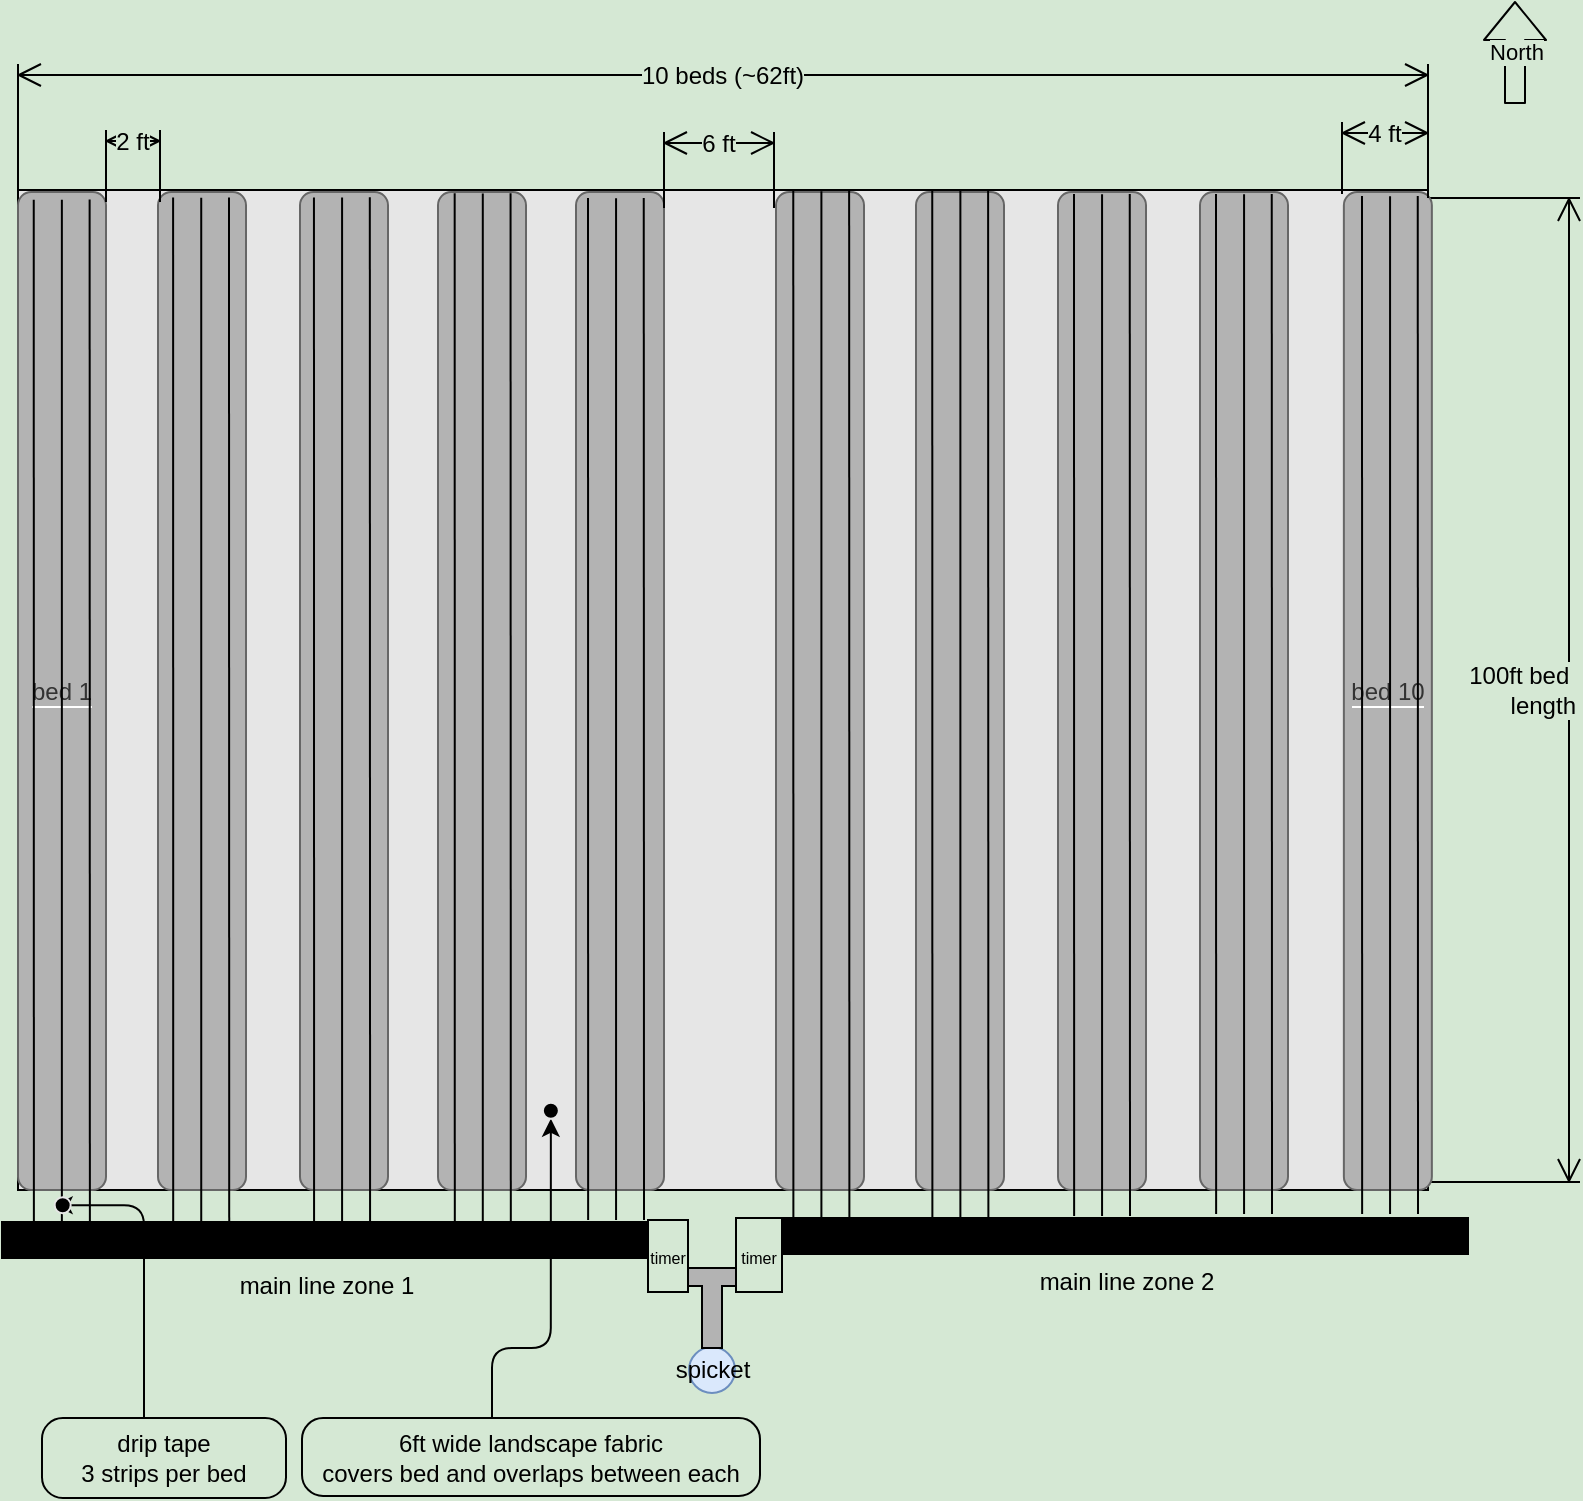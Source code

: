 <mxfile version="12.8.2" type="device" pages="4"><diagram id="twCXeOCWmCJGjtTpwKGs" name="field"><mxGraphModel dx="1186" dy="741" grid="1" gridSize="3.937" guides="1" tooltips="1" connect="1" arrows="1" fold="1" page="1" pageScale="1" pageWidth="1100" pageHeight="850" background="#D5E8D4" math="0" shadow="0"><root><mxCell id="7q084La2eUgNBZxRALEH-0"/><mxCell id="7q084La2eUgNBZxRALEH-1" parent="7q084La2eUgNBZxRALEH-0"/><mxCell id="lcEijA9pUDFa273Vbf8t-3" value="" style="rounded=0;whiteSpace=wrap;html=1;labelBackgroundColor=#D5E8D4;fillColor=#E6E6E6;fontColor=#000000;" parent="7q084La2eUgNBZxRALEH-1" vertex="1"><mxGeometry x="169" y="138" width="705" height="500" as="geometry"/></mxCell><mxCell id="UxDCQySkGYTyjV4RHK7L-32" value="spicket" style="ellipse;whiteSpace=wrap;html=1;aspect=fixed;fillColor=#dae8fc;strokeColor=#6c8ebf;align=center;" parent="7q084La2eUgNBZxRALEH-1" vertex="1"><mxGeometry x="504.5" y="716.5" width="23" height="23" as="geometry"/></mxCell><mxCell id="UxDCQySkGYTyjV4RHK7L-46" value="North" style="shape=flexArrow;endArrow=classic;html=1;fillColor=none;labelBackgroundColor=#D5E8D4;" parent="7q084La2eUgNBZxRALEH-1" edge="1"><mxGeometry width="50" height="50" relative="1" as="geometry"><mxPoint x="917.5" y="95" as="sourcePoint"/><mxPoint x="917.5" y="43.5" as="targetPoint"/></mxGeometry></mxCell><mxCell id="h47kTiyCQegFf0D1kWrn-1" value="100ft bed&amp;nbsp;&lt;br&gt;length" style="shape=dimension;direction=north;whiteSpace=wrap;html=1;align=right;points=[];verticalAlign=middle;labelBackgroundColor=#D5E8D4;fillColor=#B3B3B3;" parent="7q084La2eUgNBZxRALEH-1" vertex="1"><mxGeometry x="875" y="142" width="75" height="492" as="geometry"/></mxCell><mxCell id="-A1IcY3_w4rdgBaR2ByJ-12" value="" style="shape=tee;whiteSpace=wrap;html=1;labelBackgroundColor=#D5E8D4;fillColor=#B3B3B3;dx=10;dy=9;" parent="7q084La2eUgNBZxRALEH-1" vertex="1"><mxGeometry x="504" y="677" width="24" height="40" as="geometry"/></mxCell><mxCell id="-A1IcY3_w4rdgBaR2ByJ-13" value="&lt;font style=&quot;font-size: 8px&quot;&gt;timer&lt;/font&gt;" style="rounded=0;whiteSpace=wrap;html=1;labelBackgroundColor=#D5E8D4;fillColor=#D5E8D4;" parent="7q084La2eUgNBZxRALEH-1" vertex="1"><mxGeometry x="528" y="652" width="23" height="37" as="geometry"/></mxCell><mxCell id="-A1IcY3_w4rdgBaR2ByJ-14" value="&lt;font style=&quot;font-size: 8px&quot;&gt;timer&lt;/font&gt;" style="rounded=0;whiteSpace=wrap;html=1;labelBackgroundColor=#D5E8D4;fillColor=#D5E8D4;" parent="7q084La2eUgNBZxRALEH-1" vertex="1"><mxGeometry x="484" y="653" width="20" height="36" as="geometry"/></mxCell><mxCell id="b1rn1MJtWeu1nhysR6_A-8" value="&lt;span style=&quot;background-color: rgb(179 , 179 , 179)&quot;&gt;bed 1&lt;/span&gt;" style="rounded=1;whiteSpace=wrap;html=1;flipH=1;fillColor=#B3B3B3;labelBackgroundColor=#ffffff;strokeColor=#666666;fontColor=#333333;" parent="7q084La2eUgNBZxRALEH-1" vertex="1"><mxGeometry x="169" y="139" width="44" height="499" as="geometry"/></mxCell><mxCell id="-A1IcY3_w4rdgBaR2ByJ-163" value="" style="rounded=1;whiteSpace=wrap;html=1;flipH=1;fillColor=#B3B3B3;labelBackgroundColor=#ffffff;strokeColor=#666666;fontColor=#333333;" parent="7q084La2eUgNBZxRALEH-1" vertex="1"><mxGeometry x="239" y="139.0" width="44" height="499" as="geometry"/></mxCell><mxCell id="-A1IcY3_w4rdgBaR2ByJ-164" value="" style="rounded=1;whiteSpace=wrap;html=1;flipH=1;fillColor=#B3B3B3;labelBackgroundColor=#ffffff;strokeColor=#666666;fontColor=#333333;" parent="7q084La2eUgNBZxRALEH-1" vertex="1"><mxGeometry x="310" y="139.0" width="44" height="499" as="geometry"/></mxCell><mxCell id="-A1IcY3_w4rdgBaR2ByJ-165" value="" style="rounded=1;whiteSpace=wrap;html=1;flipH=1;fillColor=#B3B3B3;labelBackgroundColor=#ffffff;strokeColor=#666666;fontColor=#333333;" parent="7q084La2eUgNBZxRALEH-1" vertex="1"><mxGeometry x="379" y="139.0" width="44" height="499" as="geometry"/></mxCell><mxCell id="-A1IcY3_w4rdgBaR2ByJ-166" value="" style="rounded=1;whiteSpace=wrap;html=1;flipH=1;fillColor=#B3B3B3;labelBackgroundColor=#ffffff;strokeColor=#666666;fontColor=#333333;" parent="7q084La2eUgNBZxRALEH-1" vertex="1"><mxGeometry x="448" y="139.0" width="44" height="499" as="geometry"/></mxCell><mxCell id="-A1IcY3_w4rdgBaR2ByJ-167" value="" style="rounded=1;whiteSpace=wrap;html=1;flipH=1;fillColor=#B3B3B3;labelBackgroundColor=#ffffff;strokeColor=#666666;fontColor=#333333;" parent="7q084La2eUgNBZxRALEH-1" vertex="1"><mxGeometry x="548" y="139.0" width="44" height="499" as="geometry"/></mxCell><mxCell id="-A1IcY3_w4rdgBaR2ByJ-168" value="" style="rounded=1;whiteSpace=wrap;html=1;flipH=1;fillColor=#B3B3B3;labelBackgroundColor=#ffffff;strokeColor=#666666;fontColor=#333333;" parent="7q084La2eUgNBZxRALEH-1" vertex="1"><mxGeometry x="618" y="139.0" width="44" height="499" as="geometry"/></mxCell><mxCell id="-A1IcY3_w4rdgBaR2ByJ-169" value="" style="rounded=1;whiteSpace=wrap;html=1;flipH=1;fillColor=#B3B3B3;labelBackgroundColor=#ffffff;strokeColor=#666666;fontColor=#333333;" parent="7q084La2eUgNBZxRALEH-1" vertex="1"><mxGeometry x="689" y="139.0" width="44" height="499" as="geometry"/></mxCell><mxCell id="-A1IcY3_w4rdgBaR2ByJ-170" value="" style="rounded=1;whiteSpace=wrap;html=1;flipH=1;fillColor=#B3B3B3;labelBackgroundColor=#ffffff;strokeColor=#666666;fontColor=#333333;" parent="7q084La2eUgNBZxRALEH-1" vertex="1"><mxGeometry x="760" y="139.0" width="44" height="499" as="geometry"/></mxCell><mxCell id="-A1IcY3_w4rdgBaR2ByJ-171" value="&lt;span style=&quot;background-color: rgb(179 , 179 , 179)&quot;&gt;bed 10&lt;/span&gt;" style="rounded=1;whiteSpace=wrap;html=1;flipH=1;fillColor=#B3B3B3;labelBackgroundColor=#ffffff;strokeColor=#666666;fontColor=#333333;" parent="7q084La2eUgNBZxRALEH-1" vertex="1"><mxGeometry x="831.933" y="139" width="44" height="499" as="geometry"/></mxCell><mxCell id="-A1IcY3_w4rdgBaR2ByJ-182" value="" style="group" parent="7q084La2eUgNBZxRALEH-1" vertex="1" connectable="0"><mxGeometry x="176.874" y="142.811" width="28.063" height="515.126" as="geometry"/></mxCell><mxCell id="-A1IcY3_w4rdgBaR2ByJ-172" value="" style="group" parent="-A1IcY3_w4rdgBaR2ByJ-182" vertex="1" connectable="0"><mxGeometry width="28.063" height="515.126" as="geometry"/></mxCell><mxCell id="-A1IcY3_w4rdgBaR2ByJ-173" value="" style="endArrow=none;html=1;labelBackgroundColor=#D5E8D4;exitX=0.5;exitY=0;exitDx=0;exitDy=0;" parent="-A1IcY3_w4rdgBaR2ByJ-172" edge="1"><mxGeometry width="50" height="50" relative="1" as="geometry"><mxPoint x="14.063" y="0.126" as="sourcePoint"/><mxPoint x="14.063" y="515.126" as="targetPoint"/></mxGeometry></mxCell><mxCell id="-A1IcY3_w4rdgBaR2ByJ-174" value="" style="endArrow=none;html=1;labelBackgroundColor=#D5E8D4;exitX=0.5;exitY=0;exitDx=0;exitDy=0;" parent="-A1IcY3_w4rdgBaR2ByJ-172" edge="1"><mxGeometry width="50" height="50" relative="1" as="geometry"><mxPoint y="0.063" as="sourcePoint"/><mxPoint x="0.063" y="515.126" as="targetPoint"/></mxGeometry></mxCell><mxCell id="-A1IcY3_w4rdgBaR2ByJ-175" value="" style="endArrow=none;html=1;labelBackgroundColor=#D5E8D4;exitX=0.5;exitY=0;exitDx=0;exitDy=0;" parent="-A1IcY3_w4rdgBaR2ByJ-172" edge="1"><mxGeometry width="50" height="50" relative="1" as="geometry"><mxPoint x="27.937" as="sourcePoint"/><mxPoint x="28.063" y="515.126" as="targetPoint"/></mxGeometry></mxCell><mxCell id="-A1IcY3_w4rdgBaR2ByJ-190" value="" style="group" parent="7q084La2eUgNBZxRALEH-1" vertex="1" connectable="0"><mxGeometry x="246.551" y="141.748" width="28.063" height="515.126" as="geometry"/></mxCell><mxCell id="-A1IcY3_w4rdgBaR2ByJ-191" value="" style="group" parent="-A1IcY3_w4rdgBaR2ByJ-190" vertex="1" connectable="0"><mxGeometry width="28.063" height="515.126" as="geometry"/></mxCell><mxCell id="-A1IcY3_w4rdgBaR2ByJ-192" value="" style="endArrow=none;html=1;labelBackgroundColor=#D5E8D4;exitX=0.5;exitY=0;exitDx=0;exitDy=0;" parent="-A1IcY3_w4rdgBaR2ByJ-191" edge="1"><mxGeometry width="50" height="50" relative="1" as="geometry"><mxPoint x="14.063" y="0.126" as="sourcePoint"/><mxPoint x="14.063" y="515.126" as="targetPoint"/></mxGeometry></mxCell><mxCell id="-A1IcY3_w4rdgBaR2ByJ-193" value="" style="endArrow=none;html=1;labelBackgroundColor=#D5E8D4;exitX=0.5;exitY=0;exitDx=0;exitDy=0;" parent="-A1IcY3_w4rdgBaR2ByJ-191" edge="1"><mxGeometry width="50" height="50" relative="1" as="geometry"><mxPoint y="0.063" as="sourcePoint"/><mxPoint x="0.063" y="515.126" as="targetPoint"/></mxGeometry></mxCell><mxCell id="-A1IcY3_w4rdgBaR2ByJ-194" value="" style="endArrow=none;html=1;labelBackgroundColor=#D5E8D4;exitX=0.5;exitY=0;exitDx=0;exitDy=0;" parent="-A1IcY3_w4rdgBaR2ByJ-191" edge="1"><mxGeometry width="50" height="50" relative="1" as="geometry"><mxPoint x="27.937" as="sourcePoint"/><mxPoint x="28.063" y="515.126" as="targetPoint"/></mxGeometry></mxCell><mxCell id="-A1IcY3_w4rdgBaR2ByJ-195" value="" style="group" parent="7q084La2eUgNBZxRALEH-1" vertex="1" connectable="0"><mxGeometry x="316.976" y="141.685" width="28.063" height="515.126" as="geometry"/></mxCell><mxCell id="-A1IcY3_w4rdgBaR2ByJ-196" value="" style="group" parent="-A1IcY3_w4rdgBaR2ByJ-195" vertex="1" connectable="0"><mxGeometry width="28.063" height="515.126" as="geometry"/></mxCell><mxCell id="-A1IcY3_w4rdgBaR2ByJ-197" value="" style="endArrow=none;html=1;labelBackgroundColor=#D5E8D4;exitX=0.5;exitY=0;exitDx=0;exitDy=0;" parent="-A1IcY3_w4rdgBaR2ByJ-196" edge="1"><mxGeometry width="50" height="50" relative="1" as="geometry"><mxPoint x="14.063" y="0.126" as="sourcePoint"/><mxPoint x="14.063" y="515.126" as="targetPoint"/></mxGeometry></mxCell><mxCell id="-A1IcY3_w4rdgBaR2ByJ-198" value="" style="endArrow=none;html=1;labelBackgroundColor=#D5E8D4;exitX=0.5;exitY=0;exitDx=0;exitDy=0;" parent="-A1IcY3_w4rdgBaR2ByJ-196" edge="1"><mxGeometry width="50" height="50" relative="1" as="geometry"><mxPoint y="0.063" as="sourcePoint"/><mxPoint x="0.063" y="515.126" as="targetPoint"/></mxGeometry></mxCell><mxCell id="-A1IcY3_w4rdgBaR2ByJ-199" value="" style="endArrow=none;html=1;labelBackgroundColor=#D5E8D4;exitX=0.5;exitY=0;exitDx=0;exitDy=0;" parent="-A1IcY3_w4rdgBaR2ByJ-196" edge="1"><mxGeometry width="50" height="50" relative="1" as="geometry"><mxPoint x="27.937" as="sourcePoint"/><mxPoint x="28.063" y="515.126" as="targetPoint"/></mxGeometry></mxCell><mxCell id="-A1IcY3_w4rdgBaR2ByJ-200" value="" style="group" parent="7q084La2eUgNBZxRALEH-1" vertex="1" connectable="0"><mxGeometry x="387.338" y="139.622" width="28.063" height="515.126" as="geometry"/></mxCell><mxCell id="-A1IcY3_w4rdgBaR2ByJ-201" value="" style="group" parent="-A1IcY3_w4rdgBaR2ByJ-200" vertex="1" connectable="0"><mxGeometry width="28.063" height="515.126" as="geometry"/></mxCell><mxCell id="-A1IcY3_w4rdgBaR2ByJ-202" value="" style="endArrow=none;html=1;labelBackgroundColor=#D5E8D4;exitX=0.5;exitY=0;exitDx=0;exitDy=0;" parent="-A1IcY3_w4rdgBaR2ByJ-201" edge="1"><mxGeometry width="50" height="50" relative="1" as="geometry"><mxPoint x="14.063" y="0.126" as="sourcePoint"/><mxPoint x="14.063" y="515.126" as="targetPoint"/></mxGeometry></mxCell><mxCell id="-A1IcY3_w4rdgBaR2ByJ-203" value="" style="endArrow=none;html=1;labelBackgroundColor=#D5E8D4;exitX=0.5;exitY=0;exitDx=0;exitDy=0;" parent="-A1IcY3_w4rdgBaR2ByJ-201" edge="1"><mxGeometry width="50" height="50" relative="1" as="geometry"><mxPoint y="0.063" as="sourcePoint"/><mxPoint x="0.063" y="515.126" as="targetPoint"/></mxGeometry></mxCell><mxCell id="-A1IcY3_w4rdgBaR2ByJ-204" value="" style="endArrow=none;html=1;labelBackgroundColor=#D5E8D4;exitX=0.5;exitY=0;exitDx=0;exitDy=0;" parent="-A1IcY3_w4rdgBaR2ByJ-201" edge="1"><mxGeometry width="50" height="50" relative="1" as="geometry"><mxPoint x="27.937" as="sourcePoint"/><mxPoint x="28.063" y="515.126" as="targetPoint"/></mxGeometry></mxCell><mxCell id="-A1IcY3_w4rdgBaR2ByJ-205" value="" style="group" parent="7q084La2eUgNBZxRALEH-1" vertex="1" connectable="0"><mxGeometry x="454" y="142" width="28" height="511" as="geometry"/></mxCell><mxCell id="-A1IcY3_w4rdgBaR2ByJ-206" value="" style="group" parent="-A1IcY3_w4rdgBaR2ByJ-205" vertex="1" connectable="0"><mxGeometry width="28" height="511" as="geometry"/></mxCell><mxCell id="-A1IcY3_w4rdgBaR2ByJ-207" value="" style="endArrow=none;html=1;labelBackgroundColor=#D5E8D4;exitX=0.5;exitY=0;exitDx=0;exitDy=0;" parent="-A1IcY3_w4rdgBaR2ByJ-206" edge="1"><mxGeometry width="50" height="50" relative="1" as="geometry"><mxPoint x="14.031" y="0.125" as="sourcePoint"/><mxPoint x="14.031" y="511" as="targetPoint"/></mxGeometry></mxCell><mxCell id="-A1IcY3_w4rdgBaR2ByJ-208" value="" style="endArrow=none;html=1;labelBackgroundColor=#D5E8D4;exitX=0.5;exitY=0;exitDx=0;exitDy=0;" parent="-A1IcY3_w4rdgBaR2ByJ-206" edge="1"><mxGeometry width="50" height="50" relative="1" as="geometry"><mxPoint y="0.062" as="sourcePoint"/><mxPoint x="0.063" y="511" as="targetPoint"/></mxGeometry></mxCell><mxCell id="-A1IcY3_w4rdgBaR2ByJ-209" value="" style="endArrow=none;html=1;labelBackgroundColor=#D5E8D4;exitX=0.5;exitY=0;exitDx=0;exitDy=0;" parent="-A1IcY3_w4rdgBaR2ByJ-206" edge="1"><mxGeometry width="50" height="50" relative="1" as="geometry"><mxPoint x="27.874" as="sourcePoint"/><mxPoint x="28" y="511" as="targetPoint"/></mxGeometry></mxCell><mxCell id="-A1IcY3_w4rdgBaR2ByJ-210" value="" style="group" parent="7q084La2eUgNBZxRALEH-1" vertex="1" connectable="0"><mxGeometry x="556.637" y="138.496" width="28.063" height="515.126" as="geometry"/></mxCell><mxCell id="-A1IcY3_w4rdgBaR2ByJ-211" value="" style="group" parent="-A1IcY3_w4rdgBaR2ByJ-210" vertex="1" connectable="0"><mxGeometry width="28.063" height="515.126" as="geometry"/></mxCell><mxCell id="-A1IcY3_w4rdgBaR2ByJ-212" value="" style="endArrow=none;html=1;labelBackgroundColor=#D5E8D4;exitX=0.5;exitY=0;exitDx=0;exitDy=0;" parent="-A1IcY3_w4rdgBaR2ByJ-211" edge="1"><mxGeometry width="50" height="50" relative="1" as="geometry"><mxPoint x="14.063" y="0.126" as="sourcePoint"/><mxPoint x="14.063" y="515.126" as="targetPoint"/></mxGeometry></mxCell><mxCell id="-A1IcY3_w4rdgBaR2ByJ-213" value="" style="endArrow=none;html=1;labelBackgroundColor=#D5E8D4;exitX=0.5;exitY=0;exitDx=0;exitDy=0;" parent="-A1IcY3_w4rdgBaR2ByJ-211" edge="1"><mxGeometry width="50" height="50" relative="1" as="geometry"><mxPoint y="0.063" as="sourcePoint"/><mxPoint x="0.063" y="515.126" as="targetPoint"/></mxGeometry></mxCell><mxCell id="-A1IcY3_w4rdgBaR2ByJ-214" value="" style="endArrow=none;html=1;labelBackgroundColor=#D5E8D4;exitX=0.5;exitY=0;exitDx=0;exitDy=0;" parent="-A1IcY3_w4rdgBaR2ByJ-211" edge="1"><mxGeometry width="50" height="50" relative="1" as="geometry"><mxPoint x="27.937" as="sourcePoint"/><mxPoint x="28.063" y="515.126" as="targetPoint"/></mxGeometry></mxCell><mxCell id="-A1IcY3_w4rdgBaR2ByJ-215" value="" style="group" parent="7q084La2eUgNBZxRALEH-1" vertex="1" connectable="0"><mxGeometry x="626.125" y="138.433" width="28.063" height="515.126" as="geometry"/></mxCell><mxCell id="-A1IcY3_w4rdgBaR2ByJ-216" value="" style="group" parent="-A1IcY3_w4rdgBaR2ByJ-215" vertex="1" connectable="0"><mxGeometry width="28.063" height="515.126" as="geometry"/></mxCell><mxCell id="-A1IcY3_w4rdgBaR2ByJ-217" value="" style="endArrow=none;html=1;labelBackgroundColor=#D5E8D4;exitX=0.5;exitY=0;exitDx=0;exitDy=0;" parent="-A1IcY3_w4rdgBaR2ByJ-216" edge="1"><mxGeometry width="50" height="50" relative="1" as="geometry"><mxPoint x="14.063" y="0.126" as="sourcePoint"/><mxPoint x="14.063" y="515.126" as="targetPoint"/></mxGeometry></mxCell><mxCell id="-A1IcY3_w4rdgBaR2ByJ-218" value="" style="endArrow=none;html=1;labelBackgroundColor=#D5E8D4;exitX=0.5;exitY=0;exitDx=0;exitDy=0;" parent="-A1IcY3_w4rdgBaR2ByJ-216" edge="1"><mxGeometry width="50" height="50" relative="1" as="geometry"><mxPoint y="0.063" as="sourcePoint"/><mxPoint x="0.063" y="515.126" as="targetPoint"/></mxGeometry></mxCell><mxCell id="-A1IcY3_w4rdgBaR2ByJ-219" value="" style="endArrow=none;html=1;labelBackgroundColor=#D5E8D4;exitX=0.5;exitY=0;exitDx=0;exitDy=0;" parent="-A1IcY3_w4rdgBaR2ByJ-216" edge="1"><mxGeometry width="50" height="50" relative="1" as="geometry"><mxPoint x="27.937" as="sourcePoint"/><mxPoint x="28.063" y="515.126" as="targetPoint"/></mxGeometry></mxCell><mxCell id="-A1IcY3_w4rdgBaR2ByJ-220" value="" style="group" parent="7q084La2eUgNBZxRALEH-1" vertex="1" connectable="0"><mxGeometry x="697" y="140" width="28" height="511" as="geometry"/></mxCell><mxCell id="-A1IcY3_w4rdgBaR2ByJ-221" value="" style="group" parent="-A1IcY3_w4rdgBaR2ByJ-220" vertex="1" connectable="0"><mxGeometry width="28" height="511" as="geometry"/></mxCell><mxCell id="-A1IcY3_w4rdgBaR2ByJ-222" value="" style="endArrow=none;html=1;labelBackgroundColor=#D5E8D4;exitX=0.5;exitY=0;exitDx=0;exitDy=0;" parent="-A1IcY3_w4rdgBaR2ByJ-221" edge="1"><mxGeometry width="50" height="50" relative="1" as="geometry"><mxPoint x="14.031" y="0.125" as="sourcePoint"/><mxPoint x="14.031" y="511" as="targetPoint"/></mxGeometry></mxCell><mxCell id="-A1IcY3_w4rdgBaR2ByJ-223" value="" style="endArrow=none;html=1;labelBackgroundColor=#D5E8D4;exitX=0.5;exitY=0;exitDx=0;exitDy=0;" parent="-A1IcY3_w4rdgBaR2ByJ-221" edge="1"><mxGeometry width="50" height="50" relative="1" as="geometry"><mxPoint y="0.062" as="sourcePoint"/><mxPoint x="0.063" y="511" as="targetPoint"/></mxGeometry></mxCell><mxCell id="-A1IcY3_w4rdgBaR2ByJ-224" value="" style="endArrow=none;html=1;labelBackgroundColor=#D5E8D4;exitX=0.5;exitY=0;exitDx=0;exitDy=0;" parent="-A1IcY3_w4rdgBaR2ByJ-221" edge="1"><mxGeometry width="50" height="50" relative="1" as="geometry"><mxPoint x="27.874" as="sourcePoint"/><mxPoint x="28" y="511" as="targetPoint"/></mxGeometry></mxCell><mxCell id="-A1IcY3_w4rdgBaR2ByJ-225" value="" style="group" parent="7q084La2eUgNBZxRALEH-1" vertex="1" connectable="0"><mxGeometry x="768" y="140" width="28" height="510" as="geometry"/></mxCell><mxCell id="-A1IcY3_w4rdgBaR2ByJ-226" value="" style="group" parent="-A1IcY3_w4rdgBaR2ByJ-225" vertex="1" connectable="0"><mxGeometry width="28" height="510" as="geometry"/></mxCell><mxCell id="-A1IcY3_w4rdgBaR2ByJ-227" value="" style="endArrow=none;html=1;labelBackgroundColor=#D5E8D4;exitX=0.5;exitY=0;exitDx=0;exitDy=0;" parent="-A1IcY3_w4rdgBaR2ByJ-226" edge="1"><mxGeometry width="50" height="50" relative="1" as="geometry"><mxPoint x="14.031" y="0.125" as="sourcePoint"/><mxPoint x="14.031" y="510" as="targetPoint"/></mxGeometry></mxCell><mxCell id="-A1IcY3_w4rdgBaR2ByJ-228" value="" style="endArrow=none;html=1;labelBackgroundColor=#D5E8D4;exitX=0.5;exitY=0;exitDx=0;exitDy=0;" parent="-A1IcY3_w4rdgBaR2ByJ-226" edge="1"><mxGeometry width="50" height="50" relative="1" as="geometry"><mxPoint y="0.062" as="sourcePoint"/><mxPoint x="0.063" y="510" as="targetPoint"/></mxGeometry></mxCell><mxCell id="-A1IcY3_w4rdgBaR2ByJ-229" value="" style="endArrow=none;html=1;labelBackgroundColor=#D5E8D4;exitX=0.5;exitY=0;exitDx=0;exitDy=0;" parent="-A1IcY3_w4rdgBaR2ByJ-226" edge="1"><mxGeometry width="50" height="50" relative="1" as="geometry"><mxPoint x="27.874" as="sourcePoint"/><mxPoint x="28" y="510" as="targetPoint"/></mxGeometry></mxCell><mxCell id="-A1IcY3_w4rdgBaR2ByJ-230" value="" style="group" parent="7q084La2eUgNBZxRALEH-1" vertex="1" connectable="0"><mxGeometry x="841" y="141" width="28" height="509" as="geometry"/></mxCell><mxCell id="-A1IcY3_w4rdgBaR2ByJ-231" value="" style="group" parent="-A1IcY3_w4rdgBaR2ByJ-230" vertex="1" connectable="0"><mxGeometry width="28" height="509" as="geometry"/></mxCell><mxCell id="-A1IcY3_w4rdgBaR2ByJ-232" value="" style="endArrow=none;html=1;labelBackgroundColor=#D5E8D4;exitX=0.5;exitY=0;exitDx=0;exitDy=0;" parent="-A1IcY3_w4rdgBaR2ByJ-231" edge="1"><mxGeometry width="50" height="50" relative="1" as="geometry"><mxPoint x="14.031" y="0.125" as="sourcePoint"/><mxPoint x="14.031" y="509" as="targetPoint"/></mxGeometry></mxCell><mxCell id="-A1IcY3_w4rdgBaR2ByJ-233" value="" style="endArrow=none;html=1;labelBackgroundColor=#D5E8D4;exitX=0.5;exitY=0;exitDx=0;exitDy=0;" parent="-A1IcY3_w4rdgBaR2ByJ-231" edge="1"><mxGeometry width="50" height="50" relative="1" as="geometry"><mxPoint y="0.062" as="sourcePoint"/><mxPoint x="0.063" y="509" as="targetPoint"/></mxGeometry></mxCell><mxCell id="-A1IcY3_w4rdgBaR2ByJ-234" value="" style="endArrow=none;html=1;labelBackgroundColor=#D5E8D4;exitX=0.5;exitY=0;exitDx=0;exitDy=0;" parent="-A1IcY3_w4rdgBaR2ByJ-231" edge="1"><mxGeometry width="50" height="50" relative="1" as="geometry"><mxPoint x="27.874" as="sourcePoint"/><mxPoint x="28" y="509" as="targetPoint"/></mxGeometry></mxCell><mxCell id="-A1IcY3_w4rdgBaR2ByJ-236" value="&lt;span style=&quot;background-color: rgb(213 , 232 , 212)&quot;&gt;10 beds (~62ft)&lt;/span&gt;" style="shape=dimension;direction=west;whiteSpace=wrap;html=1;align=center;points=[];verticalAlign=top;spacingTop=-8;labelBackgroundColor=#ffffff;fillColor=#B3B3B3;" parent="7q084La2eUgNBZxRALEH-1" vertex="1"><mxGeometry x="169" y="75" width="705" height="67" as="geometry"/></mxCell><mxCell id="-A1IcY3_w4rdgBaR2ByJ-241" value="&lt;font color=&quot;#000000&quot;&gt;main line zone 1&lt;/font&gt;" style="verticalLabelPosition=bottom;verticalAlign=top;html=1;shape=mxgraph.basic.rect;fillColor=#000000;fillColor2=none;strokeColor=#000000;strokeWidth=1;size=20;indent=5;labelBackgroundColor=#D5E8D4;fontColor=#FFFFFF;" parent="7q084La2eUgNBZxRALEH-1" vertex="1"><mxGeometry x="161" y="654" width="323" height="18" as="geometry"/></mxCell><mxCell id="-A1IcY3_w4rdgBaR2ByJ-243" value="&lt;font color=&quot;#000000&quot;&gt;main line zone 2&lt;/font&gt;" style="verticalLabelPosition=bottom;verticalAlign=top;html=1;shape=mxgraph.basic.rect;fillColor=#000000;fillColor2=none;strokeColor=#000000;strokeWidth=1;size=20;indent=5;labelBackgroundColor=#D5E8D4;fontColor=#FFFFFF;" parent="7q084La2eUgNBZxRALEH-1" vertex="1"><mxGeometry x="551" y="652" width="343" height="18" as="geometry"/></mxCell><mxCell id="lcEijA9pUDFa273Vbf8t-4" style="edgeStyle=orthogonalEdgeStyle;rounded=1;orthogonalLoop=1;jettySize=auto;html=1;labelBackgroundColor=#000000;fontColor=#000000;strokeColor=#000000;fillColor=#e51400;strokeWidth=1;entryX=0;entryY=0.5;entryDx=0;entryDy=0;" parent="7q084La2eUgNBZxRALEH-1" source="-A1IcY3_w4rdgBaR2ByJ-244" target="vnHHEts24IUj63rHXDLA-3" edge="1"><mxGeometry relative="1" as="geometry"><mxPoint x="75" y="276" as="targetPoint"/><Array as="points"><mxPoint x="232" y="646"/></Array></mxGeometry></mxCell><mxCell id="-A1IcY3_w4rdgBaR2ByJ-244" value="&lt;span&gt;drip tape &lt;br&gt;3 strips per bed&lt;/span&gt;" style="whiteSpace=wrap;html=1;rounded=1;arcSize=26;align=center;verticalAlign=middle;container=1;recursiveResize=0;strokeWidth=1;autosize=1;spacing=4;treeFolding=1;treeMoving=1;labelBackgroundColor=#D5E8D4;fillColor=#D5E8D4;fontColor=#000000;" parent="7q084La2eUgNBZxRALEH-1" vertex="1"><mxGeometry x="181" y="752" width="122" height="40" as="geometry"/></mxCell><mxCell id="-A1IcY3_w4rdgBaR2ByJ-246" value="&lt;span style=&quot;background-color: rgb(213 , 232 , 212)&quot;&gt;4 ft&lt;/span&gt;" style="shape=dimension;direction=west;whiteSpace=wrap;html=1;align=center;points=[];verticalAlign=top;spacingTop=-8;labelBackgroundColor=#ffffff;fillColor=#B3B3B3;" parent="7q084La2eUgNBZxRALEH-1" vertex="1"><mxGeometry x="831" y="104" width="43" height="36" as="geometry"/></mxCell><mxCell id="lcEijA9pUDFa273Vbf8t-1" value="&lt;span style=&quot;background-color: rgb(213 , 232 , 212)&quot;&gt;6 ft&lt;/span&gt;" style="shape=dimension;direction=west;whiteSpace=wrap;html=1;align=center;points=[];verticalAlign=top;spacingTop=-8;labelBackgroundColor=#ffffff;fillColor=#B3B3B3;" parent="7q084La2eUgNBZxRALEH-1" vertex="1"><mxGeometry x="492" y="109" width="55" height="38" as="geometry"/></mxCell><mxCell id="lcEijA9pUDFa273Vbf8t-5" style="edgeStyle=orthogonalEdgeStyle;rounded=1;orthogonalLoop=1;jettySize=auto;html=1;labelBackgroundColor=#000000;fontColor=#000000;strokeColor=#000000;fillColor=#e51400;strokeWidth=1;entryX=0.5;entryY=1;entryDx=0;entryDy=0;" parent="7q084La2eUgNBZxRALEH-1" source="lcEijA9pUDFa273Vbf8t-6" target="lcEijA9pUDFa273Vbf8t-8" edge="1"><mxGeometry relative="1" as="geometry"><mxPoint x="225" y="622" as="targetPoint"/><Array as="points"><mxPoint x="406" y="717"/><mxPoint x="436" y="717"/></Array></mxGeometry></mxCell><mxCell id="lcEijA9pUDFa273Vbf8t-6" value="6ft wide landscape fabric &lt;br&gt;covers bed and overlaps between each" style="whiteSpace=wrap;html=1;rounded=1;arcSize=27;align=center;verticalAlign=middle;container=1;recursiveResize=0;strokeWidth=1;autosize=1;spacing=4;treeFolding=1;treeMoving=1;labelBackgroundColor=#D5E8D4;fillColor=#D5E8D4;fontColor=#000000;" parent="7q084La2eUgNBZxRALEH-1" vertex="1"><mxGeometry x="311" y="752" width="229" height="39" as="geometry"/></mxCell><mxCell id="lcEijA9pUDFa273Vbf8t-8" value="" style="ellipse;whiteSpace=wrap;html=1;aspect=fixed;labelBackgroundColor=#D5E8D4;fillColor=#000000;fontColor=#000000;strokeColor=#E6E6E6;" parent="7q084La2eUgNBZxRALEH-1" vertex="1"><mxGeometry x="431.429" y="594.378" width="8" height="8" as="geometry"/></mxCell><mxCell id="lcEijA9pUDFa273Vbf8t-11" value="connectors" parent="7q084La2eUgNBZxRALEH-0"/><mxCell id="vnHHEts24IUj63rHXDLA-3" value="" style="ellipse;whiteSpace=wrap;html=1;aspect=fixed;labelBackgroundColor=#D5E8D4;fillColor=#000000;fontColor=#000000;strokeColor=#E6E6E6;" parent="lcEijA9pUDFa273Vbf8t-11" vertex="1"><mxGeometry x="187.335" y="641.622" width="8" height="8" as="geometry"/></mxCell><mxCell id="vnHHEts24IUj63rHXDLA-4" value="&lt;span style=&quot;background-color: rgb(213 , 232 , 212)&quot;&gt;2 ft&lt;/span&gt;" style="shape=dimension;direction=west;whiteSpace=wrap;html=1;align=center;points=[];verticalAlign=top;spacingTop=-8;labelBackgroundColor=#ffffff;fillColor=#B3B3B3;" parent="lcEijA9pUDFa273Vbf8t-11" vertex="1"><mxGeometry x="213" y="108" width="27" height="36" as="geometry"/></mxCell></root></mxGraphModel></diagram><diagram id="OlN72Dx43G-tF8UdOeVb" name="plant spacing"><mxGraphModel dx="336" dy="741" grid="1" gridSize="5" guides="1" tooltips="1" connect="1" arrows="1" fold="1" page="1" pageScale="1" pageWidth="850" pageHeight="1100" background="none" math="0" shadow="0"><root><mxCell id="QbFbca1uBJSr5x2gwVgE-0"/><mxCell id="QbFbca1uBJSr5x2gwVgE-1" parent="QbFbca1uBJSr5x2gwVgE-0"/><mxCell id="o2EPYrZqdQQE-5b1GInp-0" value="" style="rounded=0;whiteSpace=wrap;html=1;fillColor=#D5E8D4;labelBackgroundColor=none;" parent="QbFbca1uBJSr5x2gwVgE-1" vertex="1"><mxGeometry x="865" y="65" width="745" height="700" as="geometry"/></mxCell><mxCell id="QbFbca1uBJSr5x2gwVgE-2" value="" style="rounded=0;whiteSpace=wrap;html=1;fillColor=#737373;rotation=90;" parent="QbFbca1uBJSr5x2gwVgE-1" vertex="1"><mxGeometry x="1010" y="266" width="476" height="258" as="geometry"/></mxCell><mxCell id="QbFbca1uBJSr5x2gwVgE-74" value="" style="group" parent="QbFbca1uBJSr5x2gwVgE-1" vertex="1" connectable="0"><mxGeometry x="948" y="308" width="226" height="427" as="geometry"/></mxCell><mxCell id="QbFbca1uBJSr5x2gwVgE-75" value="" style="group" parent="QbFbca1uBJSr5x2gwVgE-74" vertex="1" connectable="0"><mxGeometry y="-50" width="226" height="477" as="geometry"/></mxCell><mxCell id="QbFbca1uBJSr5x2gwVgE-54" value="" style="group;rotation=90;" parent="QbFbca1uBJSr5x2gwVgE-75" vertex="1" connectable="0"><mxGeometry x="85" y="20" width="226" height="27.927" as="geometry"/></mxCell><mxCell id="QbFbca1uBJSr5x2gwVgE-49" value="" style="ellipse;whiteSpace=wrap;html=1;aspect=fixed;fillColor=#f8cecc;strokeColor=#b85450;rotation=-90;" parent="QbFbca1uBJSr5x2gwVgE-54" vertex="1"><mxGeometry x="100.222" y="111.71" width="25.055" height="25.055" as="geometry"/></mxCell><mxCell id="QbFbca1uBJSr5x2gwVgE-50" value="" style="ellipse;whiteSpace=wrap;html=1;aspect=fixed;fillColor=#f8cecc;strokeColor=#b85450;rotation=-90;" parent="QbFbca1uBJSr5x2gwVgE-54" vertex="1"><mxGeometry x="100.222" y="55.855" width="25.055" height="25.055" as="geometry"/></mxCell><mxCell id="QbFbca1uBJSr5x2gwVgE-51" value="" style="ellipse;whiteSpace=wrap;html=1;aspect=fixed;fillColor=#f8cecc;strokeColor=#b85450;rotation=-90;" parent="QbFbca1uBJSr5x2gwVgE-54" vertex="1"><mxGeometry x="100.222" width="25.055" height="25.055" as="geometry"/></mxCell><mxCell id="QbFbca1uBJSr5x2gwVgE-52" value="" style="ellipse;whiteSpace=wrap;html=1;aspect=fixed;fillColor=#f8cecc;strokeColor=#b85450;rotation=-90;" parent="QbFbca1uBJSr5x2gwVgE-54" vertex="1"><mxGeometry x="100.222" y="-55.855" width="25.055" height="25.055" as="geometry"/></mxCell><mxCell id="QbFbca1uBJSr5x2gwVgE-53" value="" style="ellipse;whiteSpace=wrap;html=1;aspect=fixed;fillColor=#f8cecc;strokeColor=#b85450;rotation=-90;" parent="QbFbca1uBJSr5x2gwVgE-54" vertex="1"><mxGeometry x="100.222" y="-112.827" width="25.055" height="25.055" as="geometry"/></mxCell><mxCell id="QbFbca1uBJSr5x2gwVgE-55" value="" style="group;rotation=90;" parent="QbFbca1uBJSr5x2gwVgE-75" vertex="1" connectable="0"><mxGeometry x="85" y="244.536" width="226" height="27.927" as="geometry"/></mxCell><mxCell id="QbFbca1uBJSr5x2gwVgE-58" value="" style="ellipse;whiteSpace=wrap;html=1;aspect=fixed;fillColor=#f8cecc;strokeColor=#b85450;rotation=-90;" parent="QbFbca1uBJSr5x2gwVgE-55" vertex="1"><mxGeometry x="100.222" width="25.055" height="25.055" as="geometry"/></mxCell><mxCell id="QbFbca1uBJSr5x2gwVgE-59" value="" style="ellipse;whiteSpace=wrap;html=1;aspect=fixed;fillColor=#f8cecc;strokeColor=#b85450;rotation=-90;" parent="QbFbca1uBJSr5x2gwVgE-55" vertex="1"><mxGeometry x="100.222" y="-55.855" width="25.055" height="25.055" as="geometry"/></mxCell><mxCell id="QbFbca1uBJSr5x2gwVgE-60" value="" style="ellipse;whiteSpace=wrap;html=1;aspect=fixed;fillColor=#f8cecc;strokeColor=#b85450;rotation=-90;" parent="QbFbca1uBJSr5x2gwVgE-55" vertex="1"><mxGeometry x="100.222" y="-112.827" width="25.055" height="25.055" as="geometry"/></mxCell><mxCell id="QbFbca1uBJSr5x2gwVgE-61" value="" style="group;rotation=90;" parent="QbFbca1uBJSr5x2gwVgE-75" vertex="1" connectable="0"><mxGeometry x="85" y="469.073" width="226" height="27.927" as="geometry"/></mxCell><mxCell id="QbFbca1uBJSr5x2gwVgE-62" value="" style="ellipse;whiteSpace=wrap;html=1;aspect=fixed;fillColor=#f8cecc;strokeColor=#b85450;rotation=-90;" parent="QbFbca1uBJSr5x2gwVgE-61" vertex="1"><mxGeometry x="100.222" y="-167.29" width="25.055" height="25.055" as="geometry"/></mxCell><mxCell id="QbFbca1uBJSr5x2gwVgE-136" value="" style="group" parent="QbFbca1uBJSr5x2gwVgE-1" vertex="1" connectable="0"><mxGeometry x="1233" y="328" width="226" height="427" as="geometry"/></mxCell><mxCell id="QbFbca1uBJSr5x2gwVgE-137" value="" style="group" parent="QbFbca1uBJSr5x2gwVgE-136" vertex="1" connectable="0"><mxGeometry y="-50" width="226" height="477" as="geometry"/></mxCell><mxCell id="QbFbca1uBJSr5x2gwVgE-138" value="" style="group;rotation=90;" parent="QbFbca1uBJSr5x2gwVgE-137" vertex="1" connectable="0"><mxGeometry width="226" height="27.927" as="geometry"/></mxCell><mxCell id="QbFbca1uBJSr5x2gwVgE-139" value="" style="ellipse;whiteSpace=wrap;html=1;aspect=fixed;fillColor=#f8cecc;strokeColor=#b85450;rotation=-90;" parent="QbFbca1uBJSr5x2gwVgE-138" vertex="1"><mxGeometry x="100.222" y="111.71" width="25.055" height="25.055" as="geometry"/></mxCell><mxCell id="QbFbca1uBJSr5x2gwVgE-140" value="" style="ellipse;whiteSpace=wrap;html=1;aspect=fixed;fillColor=#f8cecc;strokeColor=#b85450;rotation=-90;" parent="QbFbca1uBJSr5x2gwVgE-138" vertex="1"><mxGeometry x="100.222" y="55.855" width="25.055" height="25.055" as="geometry"/></mxCell><mxCell id="QbFbca1uBJSr5x2gwVgE-141" value="" style="ellipse;whiteSpace=wrap;html=1;aspect=fixed;fillColor=#f8cecc;strokeColor=#b85450;rotation=-90;" parent="QbFbca1uBJSr5x2gwVgE-138" vertex="1"><mxGeometry x="100.222" width="25.055" height="25.055" as="geometry"/></mxCell><mxCell id="QbFbca1uBJSr5x2gwVgE-142" value="" style="ellipse;whiteSpace=wrap;html=1;aspect=fixed;fillColor=#f8cecc;strokeColor=#b85450;rotation=-90;" parent="QbFbca1uBJSr5x2gwVgE-138" vertex="1"><mxGeometry x="100.222" y="-55.855" width="25.055" height="25.055" as="geometry"/></mxCell><mxCell id="QbFbca1uBJSr5x2gwVgE-143" value="" style="ellipse;whiteSpace=wrap;html=1;aspect=fixed;fillColor=#f8cecc;strokeColor=#b85450;rotation=-90;" parent="QbFbca1uBJSr5x2gwVgE-138" vertex="1"><mxGeometry x="100.222" y="-112.827" width="25.055" height="25.055" as="geometry"/></mxCell><mxCell id="QbFbca1uBJSr5x2gwVgE-144" value="" style="group;rotation=90;" parent="QbFbca1uBJSr5x2gwVgE-137" vertex="1" connectable="0"><mxGeometry y="224.536" width="226" height="27.927" as="geometry"/></mxCell><mxCell id="QbFbca1uBJSr5x2gwVgE-147" value="" style="ellipse;whiteSpace=wrap;html=1;aspect=fixed;fillColor=#f8cecc;strokeColor=#b85450;rotation=-90;" parent="QbFbca1uBJSr5x2gwVgE-144" vertex="1"><mxGeometry x="100.222" width="25.055" height="25.055" as="geometry"/></mxCell><mxCell id="QbFbca1uBJSr5x2gwVgE-148" value="" style="ellipse;whiteSpace=wrap;html=1;aspect=fixed;fillColor=#f8cecc;strokeColor=#b85450;rotation=-90;" parent="QbFbca1uBJSr5x2gwVgE-144" vertex="1"><mxGeometry x="100.222" y="-55.855" width="25.055" height="25.055" as="geometry"/></mxCell><mxCell id="QbFbca1uBJSr5x2gwVgE-149" value="" style="ellipse;whiteSpace=wrap;html=1;aspect=fixed;fillColor=#f8cecc;strokeColor=#b85450;rotation=-90;" parent="QbFbca1uBJSr5x2gwVgE-144" vertex="1"><mxGeometry x="100.222" y="-112.827" width="25.055" height="25.055" as="geometry"/></mxCell><mxCell id="QbFbca1uBJSr5x2gwVgE-150" value="" style="group;rotation=90;" parent="QbFbca1uBJSr5x2gwVgE-137" vertex="1" connectable="0"><mxGeometry y="449.073" width="226" height="27.927" as="geometry"/></mxCell><mxCell id="QbFbca1uBJSr5x2gwVgE-151" value="665" style="ellipse;whiteSpace=wrap;html=1;aspect=fixed;fillColor=#f8cecc;strokeColor=#b85450;rotation=0;direction=south;" parent="QbFbca1uBJSr5x2gwVgE-150" vertex="1"><mxGeometry x="100.222" y="-167.29" width="25.055" height="25.055" as="geometry"/></mxCell><mxCell id="nsQPGRy4f8LMcqgn36dC-1" value="9 in" style="shape=dimension;direction=west;whiteSpace=wrap;html=1;align=center;points=[];verticalAlign=top;spacingTop=-8;labelBackgroundColor=#D5E8D4;fillColor=#737373;rotation=270;" parent="QbFbca1uBJSr5x2gwVgE-1" vertex="1"><mxGeometry x="1085" y="186" width="60" height="41" as="geometry"/></mxCell><mxCell id="QbFbca1uBJSr5x2gwVgE-28" value="" style="group" parent="QbFbca1uBJSr5x2gwVgE-1" vertex="1" connectable="0"><mxGeometry x="1083" y="165" width="301.5" height="25" as="geometry"/></mxCell><mxCell id="QbFbca1uBJSr5x2gwVgE-21" value="1" style="ellipse;whiteSpace=wrap;html=1;aspect=fixed;fillColor=#f8cecc;strokeColor=#b85450;" parent="QbFbca1uBJSr5x2gwVgE-28" vertex="1"><mxGeometry x="50" width="25" height="25" as="geometry"/></mxCell><mxCell id="QbFbca1uBJSr5x2gwVgE-23" value="" style="ellipse;whiteSpace=wrap;html=1;aspect=fixed;fillColor=#f8cecc;strokeColor=#b85450;" parent="QbFbca1uBJSr5x2gwVgE-28" vertex="1"><mxGeometry x="100" y="29" width="25" height="25" as="geometry"/></mxCell><mxCell id="QbFbca1uBJSr5x2gwVgE-24" value="" style="ellipse;whiteSpace=wrap;html=1;aspect=fixed;fillColor=#f8cecc;strokeColor=#b85450;" parent="QbFbca1uBJSr5x2gwVgE-28" vertex="1"><mxGeometry x="150" width="25" height="25" as="geometry"/></mxCell><mxCell id="QbFbca1uBJSr5x2gwVgE-25" value="" style="ellipse;whiteSpace=wrap;html=1;aspect=fixed;fillColor=#f8cecc;strokeColor=#b85450;" parent="QbFbca1uBJSr5x2gwVgE-28" vertex="1"><mxGeometry x="200" y="29" width="25" height="25" as="geometry"/></mxCell><mxCell id="QbFbca1uBJSr5x2gwVgE-26" value="" style="ellipse;whiteSpace=wrap;html=1;aspect=fixed;fillColor=#f8cecc;strokeColor=#b85450;" parent="QbFbca1uBJSr5x2gwVgE-28" vertex="1"><mxGeometry x="250.5" width="25" height="25" as="geometry"/></mxCell><mxCell id="QbFbca1uBJSr5x2gwVgE-76" value="" style="group" parent="QbFbca1uBJSr5x2gwVgE-1" vertex="1" connectable="0"><mxGeometry x="1083" y="328" width="226" height="427" as="geometry"/></mxCell><mxCell id="QbFbca1uBJSr5x2gwVgE-77" value="" style="group" parent="QbFbca1uBJSr5x2gwVgE-76" vertex="1" connectable="0"><mxGeometry y="-50" width="226" height="477" as="geometry"/></mxCell><mxCell id="QbFbca1uBJSr5x2gwVgE-78" value="" style="group;rotation=90;" parent="QbFbca1uBJSr5x2gwVgE-77" vertex="1" connectable="0"><mxGeometry y="29" width="226" height="27.927" as="geometry"/></mxCell><mxCell id="QbFbca1uBJSr5x2gwVgE-79" value="" style="ellipse;whiteSpace=wrap;html=1;aspect=fixed;fillColor=#f8cecc;strokeColor=#b85450;rotation=-90;" parent="QbFbca1uBJSr5x2gwVgE-78" vertex="1"><mxGeometry x="100.222" y="111.71" width="25.055" height="25.055" as="geometry"/></mxCell><mxCell id="QbFbca1uBJSr5x2gwVgE-80" value="" style="ellipse;whiteSpace=wrap;html=1;aspect=fixed;fillColor=#f8cecc;strokeColor=#b85450;rotation=-90;" parent="QbFbca1uBJSr5x2gwVgE-78" vertex="1"><mxGeometry x="100.222" y="55.855" width="25.055" height="25.055" as="geometry"/></mxCell><mxCell id="QbFbca1uBJSr5x2gwVgE-81" value="" style="ellipse;whiteSpace=wrap;html=1;aspect=fixed;fillColor=#f8cecc;strokeColor=#b85450;rotation=-90;" parent="QbFbca1uBJSr5x2gwVgE-78" vertex="1"><mxGeometry x="100.222" width="25.055" height="25.055" as="geometry"/></mxCell><mxCell id="QbFbca1uBJSr5x2gwVgE-82" value="" style="ellipse;whiteSpace=wrap;html=1;aspect=fixed;fillColor=#f8cecc;strokeColor=#b85450;rotation=-90;" parent="QbFbca1uBJSr5x2gwVgE-78" vertex="1"><mxGeometry x="100.222" y="-55.855" width="25.055" height="25.055" as="geometry"/></mxCell><mxCell id="QbFbca1uBJSr5x2gwVgE-83" value="" style="ellipse;whiteSpace=wrap;html=1;aspect=fixed;fillColor=#f8cecc;strokeColor=#b85450;rotation=-90;" parent="QbFbca1uBJSr5x2gwVgE-78" vertex="1"><mxGeometry x="100.222" y="-112.827" width="25.055" height="25.055" as="geometry"/></mxCell><mxCell id="QbFbca1uBJSr5x2gwVgE-84" value="" style="group;rotation=90;" parent="QbFbca1uBJSr5x2gwVgE-77" vertex="1" connectable="0"><mxGeometry y="253.536" width="226" height="27.927" as="geometry"/></mxCell><mxCell id="QbFbca1uBJSr5x2gwVgE-87" value="" style="ellipse;whiteSpace=wrap;html=1;aspect=fixed;fillColor=#f8cecc;strokeColor=#b85450;rotation=-90;" parent="QbFbca1uBJSr5x2gwVgE-84" vertex="1"><mxGeometry x="100.222" width="25.055" height="25.055" as="geometry"/></mxCell><mxCell id="QbFbca1uBJSr5x2gwVgE-88" value="" style="ellipse;whiteSpace=wrap;html=1;aspect=fixed;fillColor=#f8cecc;strokeColor=#b85450;rotation=-90;" parent="QbFbca1uBJSr5x2gwVgE-84" vertex="1"><mxGeometry x="100.222" y="-55.855" width="25.055" height="25.055" as="geometry"/></mxCell><mxCell id="QbFbca1uBJSr5x2gwVgE-89" value="" style="ellipse;whiteSpace=wrap;html=1;aspect=fixed;fillColor=#f8cecc;strokeColor=#b85450;rotation=-90;" parent="QbFbca1uBJSr5x2gwVgE-84" vertex="1"><mxGeometry x="100.222" y="-112.827" width="25.055" height="25.055" as="geometry"/></mxCell><mxCell id="QbFbca1uBJSr5x2gwVgE-96" value="" style="group" parent="QbFbca1uBJSr5x2gwVgE-1" vertex="1" connectable="0"><mxGeometry x="1133" y="328" width="247" height="427" as="geometry"/></mxCell><mxCell id="QbFbca1uBJSr5x2gwVgE-97" value="" style="group" parent="QbFbca1uBJSr5x2gwVgE-96" vertex="1" connectable="0"><mxGeometry y="-50" width="247" height="477" as="geometry"/></mxCell><mxCell id="QbFbca1uBJSr5x2gwVgE-98" value="" style="group;rotation=90;" parent="QbFbca1uBJSr5x2gwVgE-97" vertex="1" connectable="0"><mxGeometry width="226" height="27.927" as="geometry"/></mxCell><mxCell id="QbFbca1uBJSr5x2gwVgE-99" value="" style="ellipse;whiteSpace=wrap;html=1;aspect=fixed;fillColor=#f8cecc;strokeColor=#b85450;rotation=-90;" parent="QbFbca1uBJSr5x2gwVgE-98" vertex="1"><mxGeometry x="100.222" y="111.71" width="25.055" height="25.055" as="geometry"/></mxCell><mxCell id="QbFbca1uBJSr5x2gwVgE-100" value="" style="ellipse;whiteSpace=wrap;html=1;aspect=fixed;fillColor=#f8cecc;strokeColor=#b85450;rotation=-90;" parent="QbFbca1uBJSr5x2gwVgE-98" vertex="1"><mxGeometry x="100.222" y="55.855" width="25.055" height="25.055" as="geometry"/></mxCell><mxCell id="QbFbca1uBJSr5x2gwVgE-101" value="" style="ellipse;whiteSpace=wrap;html=1;aspect=fixed;fillColor=#f8cecc;strokeColor=#b85450;rotation=-90;" parent="QbFbca1uBJSr5x2gwVgE-98" vertex="1"><mxGeometry x="100.222" width="25.055" height="25.055" as="geometry"/></mxCell><mxCell id="QbFbca1uBJSr5x2gwVgE-102" value="" style="ellipse;whiteSpace=wrap;html=1;aspect=fixed;fillColor=#f8cecc;strokeColor=#b85450;rotation=-90;" parent="QbFbca1uBJSr5x2gwVgE-98" vertex="1"><mxGeometry x="100.222" y="-55.855" width="25.055" height="25.055" as="geometry"/></mxCell><mxCell id="QbFbca1uBJSr5x2gwVgE-103" value="" style="ellipse;whiteSpace=wrap;html=1;aspect=fixed;fillColor=#f8cecc;strokeColor=#b85450;rotation=-90;" parent="QbFbca1uBJSr5x2gwVgE-98" vertex="1"><mxGeometry x="100.222" y="-112.827" width="25.055" height="25.055" as="geometry"/></mxCell><mxCell id="QbFbca1uBJSr5x2gwVgE-104" value="" style="group;rotation=90;" parent="QbFbca1uBJSr5x2gwVgE-97" vertex="1" connectable="0"><mxGeometry y="224.536" width="247" height="27.927" as="geometry"/></mxCell><mxCell id="QbFbca1uBJSr5x2gwVgE-107" value="" style="ellipse;whiteSpace=wrap;html=1;aspect=fixed;fillColor=#f8cecc;strokeColor=#b85450;rotation=-90;" parent="QbFbca1uBJSr5x2gwVgE-104" vertex="1"><mxGeometry x="100.222" width="25.055" height="25.055" as="geometry"/></mxCell><mxCell id="QbFbca1uBJSr5x2gwVgE-108" value="" style="ellipse;whiteSpace=wrap;html=1;aspect=fixed;fillColor=#f8cecc;strokeColor=#b85450;rotation=-90;" parent="QbFbca1uBJSr5x2gwVgE-104" vertex="1"><mxGeometry x="100.222" y="-55.855" width="25.055" height="25.055" as="geometry"/></mxCell><mxCell id="QbFbca1uBJSr5x2gwVgE-109" value="" style="ellipse;whiteSpace=wrap;html=1;aspect=fixed;fillColor=#f8cecc;strokeColor=#b85450;rotation=-90;" parent="QbFbca1uBJSr5x2gwVgE-104" vertex="1"><mxGeometry x="100.222" y="-112.827" width="25.055" height="25.055" as="geometry"/></mxCell><mxCell id="QbFbca1uBJSr5x2gwVgE-110" value="" style="group;rotation=90;" parent="QbFbca1uBJSr5x2gwVgE-97" vertex="1" connectable="0"><mxGeometry y="449.073" width="226" height="27.927" as="geometry"/></mxCell><mxCell id="QbFbca1uBJSr5x2gwVgE-111" value="" style="ellipse;whiteSpace=wrap;html=1;aspect=fixed;fillColor=#f8cecc;strokeColor=#b85450;rotation=-90;" parent="QbFbca1uBJSr5x2gwVgE-110" vertex="1"><mxGeometry x="100.222" y="-167.29" width="25.055" height="25.055" as="geometry"/></mxCell><mxCell id="vex0z0nljf6OFojZngsd-7" value="100 ft bed&lt;br&gt;length" style="shape=dimension;direction=south;whiteSpace=wrap;html=1;align=left;points=[];verticalAlign=middle;labelBackgroundColor=#D5E8D4;fillColor=#E6E6E6;fontColor=#000000;" parent="QbFbca1uBJSr5x2gwVgE-1" vertex="1"><mxGeometry x="1050" y="155" width="70" height="480" as="geometry"/></mxCell><mxCell id="vex0z0nljf6OFojZngsd-8" value="4ft bed width" style="shape=dimension;direction=west;whiteSpace=wrap;html=1;align=center;points=[];verticalAlign=top;spacingTop=-8;labelBackgroundColor=#D5E8D4;fillColor=#E6E6E6;fontColor=#000000;" parent="QbFbca1uBJSr5x2gwVgE-1" vertex="1"><mxGeometry x="1120" y="90" width="255" height="65" as="geometry"/></mxCell><mxCell id="vex0z0nljf6OFojZngsd-10" value="~665 plants &lt;br&gt;per bed" style="whiteSpace=wrap;html=1;rounded=1;arcSize=36;align=center;verticalAlign=middle;container=1;recursiveResize=0;strokeWidth=1;autosize=1;spacing=4;treeFolding=1;treeMoving=1;labelBackgroundColor=#D5E8D4;fillColor=#D5E8D4;fontColor=#000000;" parent="QbFbca1uBJSr5x2gwVgE-1" vertex="1"><mxGeometry x="1395" y="615" width="90" height="45" as="geometry"/></mxCell><mxCell id="vex0z0nljf6OFojZngsd-11" value="" style="edgeStyle=entityRelationEdgeStyle;startArrow=none;endArrow=none;segment=10;curved=1;labelBackgroundColor=#000000;fontColor=#000000;exitX=0.5;exitY=0;exitDx=0;exitDy=0;" parent="QbFbca1uBJSr5x2gwVgE-1" source="QbFbca1uBJSr5x2gwVgE-151" target="vex0z0nljf6OFojZngsd-10" edge="1"><mxGeometry relative="1" as="geometry"><mxPoint x="1367" y="782" as="sourcePoint"/></mxGeometry></mxCell><mxCell id="QbFbca1uBJSr5x2gwVgE-117" value="" style="group" parent="QbFbca1uBJSr5x2gwVgE-1" vertex="1" connectable="0"><mxGeometry x="1182" y="278" width="226" height="477" as="geometry"/></mxCell><mxCell id="QbFbca1uBJSr5x2gwVgE-118" value="" style="group;rotation=90;" parent="QbFbca1uBJSr5x2gwVgE-117" vertex="1" connectable="0"><mxGeometry x="2" y="29" width="226" height="27.927" as="geometry"/></mxCell><mxCell id="QbFbca1uBJSr5x2gwVgE-119" value="" style="ellipse;whiteSpace=wrap;html=1;aspect=fixed;fillColor=#f8cecc;strokeColor=#b85450;rotation=-90;" parent="QbFbca1uBJSr5x2gwVgE-118" vertex="1"><mxGeometry x="100.222" y="111.71" width="25.055" height="25.055" as="geometry"/></mxCell><mxCell id="QbFbca1uBJSr5x2gwVgE-120" value="" style="ellipse;whiteSpace=wrap;html=1;aspect=fixed;fillColor=#f8cecc;strokeColor=#b85450;rotation=-90;" parent="QbFbca1uBJSr5x2gwVgE-118" vertex="1"><mxGeometry x="100.222" y="55.855" width="25.055" height="25.055" as="geometry"/></mxCell><mxCell id="QbFbca1uBJSr5x2gwVgE-121" value="" style="ellipse;whiteSpace=wrap;html=1;aspect=fixed;fillColor=#f8cecc;strokeColor=#b85450;rotation=-90;" parent="QbFbca1uBJSr5x2gwVgE-118" vertex="1"><mxGeometry x="100.222" width="25.055" height="25.055" as="geometry"/></mxCell><mxCell id="QbFbca1uBJSr5x2gwVgE-122" value="" style="ellipse;whiteSpace=wrap;html=1;aspect=fixed;fillColor=#f8cecc;strokeColor=#b85450;rotation=-90;" parent="QbFbca1uBJSr5x2gwVgE-118" vertex="1"><mxGeometry x="100.222" y="-55.855" width="25.055" height="25.055" as="geometry"/></mxCell><mxCell id="QbFbca1uBJSr5x2gwVgE-123" value="" style="ellipse;whiteSpace=wrap;html=1;aspect=fixed;fillColor=#f8cecc;strokeColor=#b85450;rotation=-90;" parent="QbFbca1uBJSr5x2gwVgE-118" vertex="1"><mxGeometry x="100.222" y="-112.827" width="25.055" height="25.055" as="geometry"/></mxCell><mxCell id="QbFbca1uBJSr5x2gwVgE-124" value="" style="group;rotation=90;" parent="QbFbca1uBJSr5x2gwVgE-117" vertex="1" connectable="0"><mxGeometry y="253.536" width="226" height="27.927" as="geometry"/></mxCell><mxCell id="QbFbca1uBJSr5x2gwVgE-129" value="" style="ellipse;whiteSpace=wrap;html=1;aspect=fixed;fillColor=#f8cecc;strokeColor=#b85450;rotation=-90;" parent="QbFbca1uBJSr5x2gwVgE-124" vertex="1"><mxGeometry x="102.222" y="-112.827" width="25.055" height="25.055" as="geometry"/></mxCell><mxCell id="QbFbca1uBJSr5x2gwVgE-127" value="" style="ellipse;whiteSpace=wrap;html=1;aspect=fixed;fillColor=#f8cecc;strokeColor=#b85450;rotation=-90;" parent="QbFbca1uBJSr5x2gwVgE-124" vertex="1"><mxGeometry x="100.222" width="25.055" height="25.055" as="geometry"/></mxCell><mxCell id="QbFbca1uBJSr5x2gwVgE-128" value="" style="ellipse;whiteSpace=wrap;html=1;aspect=fixed;fillColor=#f8cecc;strokeColor=#b85450;rotation=-90;" parent="QbFbca1uBJSr5x2gwVgE-124" vertex="1"><mxGeometry x="100.222" y="-55.855" width="25.055" height="25.055" as="geometry"/></mxCell><mxCell id="mgh894Ed1P4Dd6tIhD8D-2" value="" style="ellipse;whiteSpace=wrap;html=1;aspect=fixed;fillColor=#f8cecc;strokeColor=#b85450;rotation=-90;" parent="QbFbca1uBJSr5x2gwVgE-1" vertex="1"><mxGeometry x="1183.722" y="583.927" width="25.055" height="25.055" as="geometry"/></mxCell><mxCell id="mgh894Ed1P4Dd6tIhD8D-3" value="" style="ellipse;whiteSpace=wrap;html=1;aspect=fixed;fillColor=#f8cecc;strokeColor=#b85450;rotation=-90;" parent="QbFbca1uBJSr5x2gwVgE-1" vertex="1"><mxGeometry x="1285.222" y="583.927" width="25.055" height="25.055" as="geometry"/></mxCell><mxCell id="YK9VZf_LsKD7cObkkYZK-5" value="" style="rounded=0;whiteSpace=wrap;html=1;labelBackgroundColor=#D5E8D4;strokeColor=#10739e;fillColor=#b1ddf0;" parent="QbFbca1uBJSr5x2gwVgE-1" vertex="1"><mxGeometry x="1159" y="156" width="8" height="494" as="geometry"/></mxCell><mxCell id="YK9VZf_LsKD7cObkkYZK-6" value="" style="rounded=0;whiteSpace=wrap;html=1;labelBackgroundColor=#D5E8D4;strokeColor=#10739e;fillColor=#b1ddf0;" parent="QbFbca1uBJSr5x2gwVgE-1" vertex="1"><mxGeometry x="1225" y="156" width="8" height="499" as="geometry"/></mxCell><mxCell id="YK9VZf_LsKD7cObkkYZK-7" value="" style="rounded=0;whiteSpace=wrap;html=1;labelBackgroundColor=#D5E8D4;strokeColor=#10739e;fillColor=#b1ddf0;" parent="QbFbca1uBJSr5x2gwVgE-1" vertex="1"><mxGeometry x="1321" y="157" width="8" height="503" as="geometry"/></mxCell><mxCell id="vex0z0nljf6OFojZngsd-1" value="" style="shape=tape;whiteSpace=wrap;html=1;labelBackgroundColor=#D5E8D4;fillColor=#E6E6E6;fontColor=#ffffff;dashed=1;strokeColor=#B20000;" parent="QbFbca1uBJSr5x2gwVgE-1" vertex="1"><mxGeometry x="1117.5" y="318.5" width="260" height="100" as="geometry"/></mxCell><mxCell id="YK9VZf_LsKD7cObkkYZK-10" style="edgeStyle=orthogonalEdgeStyle;rounded=1;orthogonalLoop=1;jettySize=auto;html=1;entryX=0.25;entryY=1;entryDx=0;entryDy=0;labelBackgroundColor=#000000;strokeColor=#000000;strokeWidth=1;fontColor=#000000;" parent="QbFbca1uBJSr5x2gwVgE-1" source="YK9VZf_LsKD7cObkkYZK-8" target="YK9VZf_LsKD7cObkkYZK-6" edge="1"><mxGeometry relative="1" as="geometry"/></mxCell><mxCell id="YK9VZf_LsKD7cObkkYZK-11" style="edgeStyle=orthogonalEdgeStyle;rounded=1;orthogonalLoop=1;jettySize=auto;html=1;entryX=0.5;entryY=1;entryDx=0;entryDy=0;labelBackgroundColor=#000000;strokeColor=#000000;strokeWidth=1;fontColor=#000000;" parent="QbFbca1uBJSr5x2gwVgE-1" source="YK9VZf_LsKD7cObkkYZK-8" target="YK9VZf_LsKD7cObkkYZK-7" edge="1"><mxGeometry relative="1" as="geometry"/></mxCell><mxCell id="YK9VZf_LsKD7cObkkYZK-13" style="edgeStyle=orthogonalEdgeStyle;rounded=1;orthogonalLoop=1;jettySize=auto;html=1;entryX=0.25;entryY=1;entryDx=0;entryDy=0;labelBackgroundColor=#000000;strokeColor=#000000;strokeWidth=1;fontColor=#000000;" parent="QbFbca1uBJSr5x2gwVgE-1" source="YK9VZf_LsKD7cObkkYZK-8" target="YK9VZf_LsKD7cObkkYZK-5" edge="1"><mxGeometry relative="1" as="geometry"/></mxCell><mxCell id="YK9VZf_LsKD7cObkkYZK-8" value="3 drip tape &lt;br&gt;strips per bed" style="whiteSpace=wrap;html=1;rounded=1;arcSize=24;align=center;verticalAlign=middle;container=1;recursiveResize=0;strokeWidth=1;autosize=1;spacing=4;treeFolding=1;treeMoving=1;labelBackgroundColor=#D5E8D4;fillColor=#D5E8D4;fontColor=#000000;rotation=0;" parent="QbFbca1uBJSr5x2gwVgE-1" vertex="1"><mxGeometry x="1023" y="695" width="92" height="45" as="geometry"/></mxCell></root></mxGraphModel></diagram><diagram name="spacing layout" id="tIs32xe2EdSfIkmsdz8q"><mxGraphModel dx="212" dy="618" grid="1" gridSize="1" guides="1" tooltips="1" connect="1" arrows="1" fold="1" page="1" pageScale="1" pageWidth="850" pageHeight="1100" background="none" math="0" shadow="0"><root><mxCell id="3McNIxmDgCbVwa0F8cCj-0"/><mxCell id="3McNIxmDgCbVwa0F8cCj-1" parent="3McNIxmDgCbVwa0F8cCj-0"/><mxCell id="3McNIxmDgCbVwa0F8cCj-2" value="" style="rounded=0;whiteSpace=wrap;html=1;fillColor=#D5E8D4;labelBackgroundColor=none;" vertex="1" parent="3McNIxmDgCbVwa0F8cCj-1"><mxGeometry x="870" y="171" width="805" height="796" as="geometry"/></mxCell><mxCell id="3McNIxmDgCbVwa0F8cCj-3" value="" style="rounded=0;whiteSpace=wrap;html=1;rotation=90;" vertex="1" parent="3McNIxmDgCbVwa0F8cCj-1"><mxGeometry x="1030.5" y="243" width="476" height="727.5" as="geometry"/></mxCell><mxCell id="3McNIxmDgCbVwa0F8cCj-4" value="" style="group" vertex="1" connectable="0" parent="3McNIxmDgCbVwa0F8cCj-1"><mxGeometry x="948" y="308" width="226" height="427" as="geometry"/></mxCell><mxCell id="3McNIxmDgCbVwa0F8cCj-18" value="" style="group" vertex="1" connectable="0" parent="3McNIxmDgCbVwa0F8cCj-1"><mxGeometry x="1233" y="328" width="226" height="427" as="geometry"/></mxCell><mxCell id="3McNIxmDgCbVwa0F8cCj-39" value="" style="group" vertex="1" connectable="0" parent="3McNIxmDgCbVwa0F8cCj-1"><mxGeometry x="1083" y="328" width="226" height="427" as="geometry"/></mxCell><mxCell id="3McNIxmDgCbVwa0F8cCj-51" value="" style="group" vertex="1" connectable="0" parent="3McNIxmDgCbVwa0F8cCj-1"><mxGeometry x="1133" y="328" width="247" height="427" as="geometry"/></mxCell><mxCell id="3McNIxmDgCbVwa0F8cCj-66" value="4ft bed width" style="shape=dimension;direction=west;whiteSpace=wrap;html=1;align=center;points=[];verticalAlign=top;spacingTop=-8;labelBackgroundColor=#D5E8D4;fillColor=#E6E6E6;fontColor=#000000;" vertex="1" parent="3McNIxmDgCbVwa0F8cCj-1"><mxGeometry x="905" y="304" width="727" height="65" as="geometry"/></mxCell><mxCell id="3McNIxmDgCbVwa0F8cCj-118" value="" style="group" vertex="1" connectable="0" parent="3McNIxmDgCbVwa0F8cCj-1"><mxGeometry x="904" y="418" width="729" height="138" as="geometry"/></mxCell><mxCell id="3McNIxmDgCbVwa0F8cCj-102" value="&lt;span style=&quot;background-color: rgb(204 , 204 , 204)&quot;&gt;9 in&lt;/span&gt;" style="shape=dimension;direction=west;whiteSpace=wrap;html=1;align=center;points=[];verticalAlign=top;spacingTop=-8;labelBackgroundColor=#D5E8D4;fillColor=#E6E6E6;fontColor=#000000;" vertex="1" parent="3McNIxmDgCbVwa0F8cCj-118"><mxGeometry x="123" width="104" height="44" as="geometry"/></mxCell><mxCell id="3McNIxmDgCbVwa0F8cCj-105" value="1" style="strokeWidth=1;shadow=0;dashed=0;align=left;html=1;shape=mxgraph.mockup.misc.ruler2;dx=15.047;rulerOrient=up;unitSize=10;fontColor=#333333;spacingLeft=11.047;align=left;verticalAlign=middle;spacingBottom=0;spacingTop=10;spacingRight=0;spacing=0;strokeColor=#666666;fillColor=#f5f5f5;" vertex="1" parent="3McNIxmDgCbVwa0F8cCj-118"><mxGeometry y="30" width="729" height="22" as="geometry"/></mxCell><mxCell id="3McNIxmDgCbVwa0F8cCj-108" value="" style="ellipse;whiteSpace=wrap;html=1;aspect=fixed;fillColor=none;strokeColor=#b85450;strokeWidth=3;" vertex="1" parent="3McNIxmDgCbVwa0F8cCj-118"><mxGeometry x="60" y="10.25" width="61.5" height="61.5" as="geometry"/></mxCell><mxCell id="3McNIxmDgCbVwa0F8cCj-109" value="" style="ellipse;whiteSpace=wrap;html=1;aspect=fixed;fillColor=none;strokeColor=#b85450;strokeWidth=3;" vertex="1" parent="3McNIxmDgCbVwa0F8cCj-118"><mxGeometry x="330.5" y="10.25" width="61.5" height="61.5" as="geometry"/></mxCell><mxCell id="3McNIxmDgCbVwa0F8cCj-110" value="" style="ellipse;whiteSpace=wrap;html=1;aspect=fixed;fillColor=none;strokeColor=#b85450;strokeWidth=3;" vertex="1" parent="3McNIxmDgCbVwa0F8cCj-118"><mxGeometry x="600" y="10.25" width="61.5" height="61.5" as="geometry"/></mxCell><mxCell id="3McNIxmDgCbVwa0F8cCj-119" value="" style="group" vertex="1" connectable="0" parent="3McNIxmDgCbVwa0F8cCj-1"><mxGeometry x="904" y="675" width="729" height="61.5" as="geometry"/></mxCell><mxCell id="3McNIxmDgCbVwa0F8cCj-113" value="1" style="strokeWidth=1;shadow=0;dashed=0;align=left;html=1;shape=mxgraph.mockup.misc.ruler2;dx=15.047;rulerOrient=up;unitSize=10;spacingLeft=11.047;align=left;verticalAlign=middle;spacingBottom=0;spacingTop=10;spacingRight=0;spacing=0;" vertex="1" parent="3McNIxmDgCbVwa0F8cCj-119"><mxGeometry y="19.75" width="729" height="22" as="geometry"/></mxCell><mxCell id="3McNIxmDgCbVwa0F8cCj-114" value="" style="ellipse;whiteSpace=wrap;html=1;aspect=fixed;fillColor=none;strokeColor=#b85450;strokeWidth=3;" vertex="1" parent="3McNIxmDgCbVwa0F8cCj-119"><mxGeometry x="60" width="61.5" height="61.5" as="geometry"/></mxCell><mxCell id="3McNIxmDgCbVwa0F8cCj-115" value="" style="ellipse;whiteSpace=wrap;html=1;aspect=fixed;fillColor=none;strokeColor=#b85450;strokeWidth=3;" vertex="1" parent="3McNIxmDgCbVwa0F8cCj-119"><mxGeometry x="330.5" width="61.5" height="61.5" as="geometry"/></mxCell><mxCell id="3McNIxmDgCbVwa0F8cCj-116" value="" style="ellipse;whiteSpace=wrap;html=1;aspect=fixed;fillColor=none;strokeColor=#b85450;strokeWidth=3;" vertex="1" parent="3McNIxmDgCbVwa0F8cCj-119"><mxGeometry x="600" width="61.5" height="61.5" as="geometry"/></mxCell><mxCell id="3McNIxmDgCbVwa0F8cCj-126" value="" style="group" vertex="1" connectable="0" parent="3McNIxmDgCbVwa0F8cCj-1"><mxGeometry x="904" y="557" width="729" height="63.5" as="geometry"/></mxCell><mxCell id="3McNIxmDgCbVwa0F8cCj-121" value="1" style="strokeWidth=1;shadow=0;dashed=0;align=left;html=1;shape=mxgraph.mockup.misc.ruler2;dx=15.047;rulerOrient=up;unitSize=10;spacingLeft=11.047;align=left;verticalAlign=middle;spacingBottom=0;spacingTop=10;spacingRight=0;spacing=0;" vertex="1" parent="3McNIxmDgCbVwa0F8cCj-126"><mxGeometry y="20.75" width="729" height="22" as="geometry"/></mxCell><mxCell id="3McNIxmDgCbVwa0F8cCj-122" value="" style="ellipse;whiteSpace=wrap;html=1;aspect=fixed;fillColor=none;strokeColor=#b85450;strokeWidth=3;" vertex="1" parent="3McNIxmDgCbVwa0F8cCj-126"><mxGeometry x="195" width="61.5" height="61.5" as="geometry"/></mxCell><mxCell id="3McNIxmDgCbVwa0F8cCj-123" value="" style="ellipse;whiteSpace=wrap;html=1;aspect=fixed;fillColor=none;strokeColor=#b85450;strokeWidth=3;" vertex="1" parent="3McNIxmDgCbVwa0F8cCj-126"><mxGeometry x="465" y="2" width="61.5" height="61.5" as="geometry"/></mxCell><mxCell id="3McNIxmDgCbVwa0F8cCj-32" value="&lt;span style=&quot;background-color: rgb(204 , 204 , 204)&quot;&gt;9 in&lt;/span&gt;" style="shape=dimension;direction=west;whiteSpace=wrap;html=1;align=center;points=[];verticalAlign=top;spacingTop=-8;labelBackgroundColor=#D5E8D4;fillColor=#737373;rotation=270;" vertex="1" parent="3McNIxmDgCbVwa0F8cCj-126"><mxGeometry x="-76" y="11" width="247.5" height="27" as="geometry"/></mxCell><mxCell id="3McNIxmDgCbVwa0F8cCj-127" value="&lt;span style=&quot;background-color: rgb(204 , 204 , 204)&quot;&gt;4.5 in&lt;/span&gt;" style="shape=dimension;direction=west;whiteSpace=wrap;html=1;align=center;points=[];verticalAlign=top;spacingTop=-8;labelBackgroundColor=#D5E8D4;fillColor=#737373;rotation=270;" vertex="1" parent="3McNIxmDgCbVwa0F8cCj-1"><mxGeometry x="1020.5" y="510.5" width="132.5" height="27" as="geometry"/></mxCell><mxCell id="3McNIxmDgCbVwa0F8cCj-128" value="&lt;span style=&quot;background-color: rgb(204 , 204 , 204)&quot;&gt;4 in&lt;/span&gt;" style="shape=dimension;direction=west;whiteSpace=wrap;html=1;align=center;points=[];verticalAlign=top;spacingTop=-8;labelBackgroundColor=#D5E8D4;fillColor=#E6E6E6;fontColor=#000000;" vertex="1" parent="3McNIxmDgCbVwa0F8cCj-1"><mxGeometry x="905" y="414" width="59" height="44" as="geometry"/></mxCell></root></mxGraphModel></diagram><diagram id="v7WZD0bTkwpaqOHEZ4Me" name="germination"><mxGraphModel dx="1172" dy="861" grid="1" gridSize="10" guides="1" tooltips="1" connect="1" arrows="1" fold="1" page="1" pageScale="1" pageWidth="1100" pageHeight="850" math="0" shadow="0"><root><mxCell id="zwm9-VlHpp-uD_0ZTE17-0"/><mxCell id="zwm9-VlHpp-uD_0ZTE17-1" parent="zwm9-VlHpp-uD_0ZTE17-0"/><mxCell id="SX6ihHqMyw1bpPAnTmBY-22" value="" style="rounded=0;whiteSpace=wrap;html=1;labelBackgroundColor=none;strokeColor=#000000;fillColor=#FFFFFF;" vertex="1" parent="zwm9-VlHpp-uD_0ZTE17-1"><mxGeometry x="40" y="40" width="940" height="660" as="geometry"/></mxCell><mxCell id="zwm9-VlHpp-uD_0ZTE17-2" value="" style="rounded=1;whiteSpace=wrap;html=1;arcSize=7;fillColor=#CCCCCC;strokeColor=#006EAF;fontColor=#ffffff;" vertex="1" parent="zwm9-VlHpp-uD_0ZTE17-1"><mxGeometry x="230" y="200" width="640" height="320" as="geometry"/></mxCell><mxCell id="zwm9-VlHpp-uD_0ZTE17-4" value="" style="rounded=0;whiteSpace=wrap;html=1;fillColor=#008a00;strokeColor=#005700;fontColor=#ffffff;" vertex="1" parent="zwm9-VlHpp-uD_0ZTE17-1"><mxGeometry x="240" y="230" width="620" height="260" as="geometry"/></mxCell><mxCell id="zwm9-VlHpp-uD_0ZTE17-112" value="" style="group" vertex="1" connectable="0" parent="zwm9-VlHpp-uD_0ZTE17-1"><mxGeometry x="186" y="222.5" width="280" height="272" as="geometry"/></mxCell><mxCell id="zwm9-VlHpp-uD_0ZTE17-113" value="" style="rounded=0;whiteSpace=wrap;html=1;strokeColor=#000000;fillColor=#B5739D;rotation=90;" vertex="1" parent="zwm9-VlHpp-uD_0ZTE17-112"><mxGeometry y="66.5" width="280" height="139" as="geometry"/></mxCell><mxCell id="zwm9-VlHpp-uD_0ZTE17-114" value="" style="group" vertex="1" connectable="0" parent="zwm9-VlHpp-uD_0ZTE17-112"><mxGeometry x="74" width="132" height="272" as="geometry"/></mxCell><mxCell id="zwm9-VlHpp-uD_0ZTE17-115" value="" style="group" vertex="1" connectable="0" parent="zwm9-VlHpp-uD_0ZTE17-114"><mxGeometry width="132" height="89" as="geometry"/></mxCell><mxCell id="zwm9-VlHpp-uD_0ZTE17-116" value="" style="group" vertex="1" connectable="0" parent="zwm9-VlHpp-uD_0ZTE17-115"><mxGeometry width="132" height="20" as="geometry"/></mxCell><mxCell id="zwm9-VlHpp-uD_0ZTE17-117" value="" style="whiteSpace=wrap;html=1;aspect=fixed;strokeColor=#000000;fillColor=#000000;" vertex="1" parent="zwm9-VlHpp-uD_0ZTE17-116"><mxGeometry width="20" height="20" as="geometry"/></mxCell><mxCell id="zwm9-VlHpp-uD_0ZTE17-118" value="" style="whiteSpace=wrap;html=1;aspect=fixed;strokeColor=#000000;fillColor=#000000;" vertex="1" parent="zwm9-VlHpp-uD_0ZTE17-116"><mxGeometry x="22" width="20" height="20" as="geometry"/></mxCell><mxCell id="zwm9-VlHpp-uD_0ZTE17-119" value="" style="whiteSpace=wrap;html=1;aspect=fixed;strokeColor=#000000;fillColor=#000000;" vertex="1" parent="zwm9-VlHpp-uD_0ZTE17-116"><mxGeometry x="45" width="20" height="20" as="geometry"/></mxCell><mxCell id="zwm9-VlHpp-uD_0ZTE17-120" value="" style="whiteSpace=wrap;html=1;aspect=fixed;strokeColor=#000000;fillColor=#000000;" vertex="1" parent="zwm9-VlHpp-uD_0ZTE17-116"><mxGeometry x="67" width="20" height="20" as="geometry"/></mxCell><mxCell id="zwm9-VlHpp-uD_0ZTE17-121" value="" style="whiteSpace=wrap;html=1;aspect=fixed;strokeColor=#000000;fillColor=#000000;" vertex="1" parent="zwm9-VlHpp-uD_0ZTE17-116"><mxGeometry x="90" width="20" height="20" as="geometry"/></mxCell><mxCell id="zwm9-VlHpp-uD_0ZTE17-122" value="" style="whiteSpace=wrap;html=1;aspect=fixed;strokeColor=#000000;fillColor=#000000;" vertex="1" parent="zwm9-VlHpp-uD_0ZTE17-116"><mxGeometry x="112" width="20" height="20" as="geometry"/></mxCell><mxCell id="zwm9-VlHpp-uD_0ZTE17-123" value="" style="group" vertex="1" connectable="0" parent="zwm9-VlHpp-uD_0ZTE17-115"><mxGeometry y="23" width="132" height="20" as="geometry"/></mxCell><mxCell id="zwm9-VlHpp-uD_0ZTE17-124" value="" style="whiteSpace=wrap;html=1;aspect=fixed;strokeColor=#000000;fillColor=#000000;" vertex="1" parent="zwm9-VlHpp-uD_0ZTE17-123"><mxGeometry width="20" height="20" as="geometry"/></mxCell><mxCell id="zwm9-VlHpp-uD_0ZTE17-125" value="" style="whiteSpace=wrap;html=1;aspect=fixed;strokeColor=#000000;fillColor=#000000;" vertex="1" parent="zwm9-VlHpp-uD_0ZTE17-123"><mxGeometry x="22" width="20" height="20" as="geometry"/></mxCell><mxCell id="zwm9-VlHpp-uD_0ZTE17-126" value="" style="whiteSpace=wrap;html=1;aspect=fixed;strokeColor=#000000;fillColor=#000000;" vertex="1" parent="zwm9-VlHpp-uD_0ZTE17-123"><mxGeometry x="45" width="20" height="20" as="geometry"/></mxCell><mxCell id="zwm9-VlHpp-uD_0ZTE17-127" value="" style="whiteSpace=wrap;html=1;aspect=fixed;strokeColor=#000000;fillColor=#000000;" vertex="1" parent="zwm9-VlHpp-uD_0ZTE17-123"><mxGeometry x="67" width="20" height="20" as="geometry"/></mxCell><mxCell id="zwm9-VlHpp-uD_0ZTE17-128" value="" style="whiteSpace=wrap;html=1;aspect=fixed;strokeColor=#000000;fillColor=#000000;" vertex="1" parent="zwm9-VlHpp-uD_0ZTE17-123"><mxGeometry x="90" width="20" height="20" as="geometry"/></mxCell><mxCell id="zwm9-VlHpp-uD_0ZTE17-129" value="" style="whiteSpace=wrap;html=1;aspect=fixed;strokeColor=#000000;fillColor=#000000;" vertex="1" parent="zwm9-VlHpp-uD_0ZTE17-123"><mxGeometry x="112" width="20" height="20" as="geometry"/></mxCell><mxCell id="zwm9-VlHpp-uD_0ZTE17-130" value="" style="group" vertex="1" connectable="0" parent="zwm9-VlHpp-uD_0ZTE17-115"><mxGeometry y="46" width="132" height="40" as="geometry"/></mxCell><mxCell id="zwm9-VlHpp-uD_0ZTE17-131" value="" style="whiteSpace=wrap;html=1;aspect=fixed;strokeColor=#000000;fillColor=#000000;" vertex="1" parent="zwm9-VlHpp-uD_0ZTE17-130"><mxGeometry width="20" height="20" as="geometry"/></mxCell><mxCell id="zwm9-VlHpp-uD_0ZTE17-132" value="" style="whiteSpace=wrap;html=1;aspect=fixed;strokeColor=#000000;fillColor=#000000;" vertex="1" parent="zwm9-VlHpp-uD_0ZTE17-130"><mxGeometry x="22" width="20" height="20" as="geometry"/></mxCell><mxCell id="zwm9-VlHpp-uD_0ZTE17-133" value="" style="whiteSpace=wrap;html=1;aspect=fixed;strokeColor=#000000;fillColor=#000000;" vertex="1" parent="zwm9-VlHpp-uD_0ZTE17-130"><mxGeometry x="45" width="20" height="20" as="geometry"/></mxCell><mxCell id="zwm9-VlHpp-uD_0ZTE17-134" value="" style="whiteSpace=wrap;html=1;aspect=fixed;strokeColor=#000000;fillColor=#000000;" vertex="1" parent="zwm9-VlHpp-uD_0ZTE17-130"><mxGeometry x="67" width="20" height="20" as="geometry"/></mxCell><mxCell id="zwm9-VlHpp-uD_0ZTE17-135" value="" style="whiteSpace=wrap;html=1;aspect=fixed;strokeColor=#000000;fillColor=#000000;" vertex="1" parent="zwm9-VlHpp-uD_0ZTE17-130"><mxGeometry x="90" width="20" height="20" as="geometry"/></mxCell><mxCell id="zwm9-VlHpp-uD_0ZTE17-136" value="" style="whiteSpace=wrap;html=1;aspect=fixed;strokeColor=#000000;fillColor=#000000;" vertex="1" parent="zwm9-VlHpp-uD_0ZTE17-130"><mxGeometry x="112" width="20" height="20" as="geometry"/></mxCell><mxCell id="zwm9-VlHpp-uD_0ZTE17-137" value="" style="group" vertex="1" connectable="0" parent="zwm9-VlHpp-uD_0ZTE17-115"><mxGeometry y="69" width="132" height="20" as="geometry"/></mxCell><mxCell id="zwm9-VlHpp-uD_0ZTE17-138" value="" style="whiteSpace=wrap;html=1;aspect=fixed;strokeColor=#000000;fillColor=#000000;" vertex="1" parent="zwm9-VlHpp-uD_0ZTE17-137"><mxGeometry width="20" height="20" as="geometry"/></mxCell><mxCell id="zwm9-VlHpp-uD_0ZTE17-139" value="" style="whiteSpace=wrap;html=1;aspect=fixed;strokeColor=#000000;fillColor=#000000;" vertex="1" parent="zwm9-VlHpp-uD_0ZTE17-137"><mxGeometry x="22" width="20" height="20" as="geometry"/></mxCell><mxCell id="zwm9-VlHpp-uD_0ZTE17-140" value="" style="whiteSpace=wrap;html=1;aspect=fixed;strokeColor=#000000;fillColor=#000000;" vertex="1" parent="zwm9-VlHpp-uD_0ZTE17-137"><mxGeometry x="45" width="20" height="20" as="geometry"/></mxCell><mxCell id="zwm9-VlHpp-uD_0ZTE17-141" value="" style="whiteSpace=wrap;html=1;aspect=fixed;strokeColor=#000000;fillColor=#000000;" vertex="1" parent="zwm9-VlHpp-uD_0ZTE17-137"><mxGeometry x="67" width="20" height="20" as="geometry"/></mxCell><mxCell id="zwm9-VlHpp-uD_0ZTE17-142" value="" style="whiteSpace=wrap;html=1;aspect=fixed;strokeColor=#000000;fillColor=#000000;" vertex="1" parent="zwm9-VlHpp-uD_0ZTE17-137"><mxGeometry x="90" width="20" height="20" as="geometry"/></mxCell><mxCell id="zwm9-VlHpp-uD_0ZTE17-143" value="" style="whiteSpace=wrap;html=1;aspect=fixed;strokeColor=#000000;fillColor=#000000;" vertex="1" parent="zwm9-VlHpp-uD_0ZTE17-137"><mxGeometry x="112" width="20" height="20" as="geometry"/></mxCell><mxCell id="zwm9-VlHpp-uD_0ZTE17-144" value="" style="group" vertex="1" connectable="0" parent="zwm9-VlHpp-uD_0ZTE17-114"><mxGeometry y="92" width="132" height="89" as="geometry"/></mxCell><mxCell id="zwm9-VlHpp-uD_0ZTE17-145" value="" style="group" vertex="1" connectable="0" parent="zwm9-VlHpp-uD_0ZTE17-144"><mxGeometry width="132" height="20" as="geometry"/></mxCell><mxCell id="zwm9-VlHpp-uD_0ZTE17-146" value="" style="whiteSpace=wrap;html=1;aspect=fixed;strokeColor=#000000;fillColor=#000000;" vertex="1" parent="zwm9-VlHpp-uD_0ZTE17-145"><mxGeometry width="20" height="20" as="geometry"/></mxCell><mxCell id="zwm9-VlHpp-uD_0ZTE17-147" value="" style="whiteSpace=wrap;html=1;aspect=fixed;strokeColor=#000000;fillColor=#000000;" vertex="1" parent="zwm9-VlHpp-uD_0ZTE17-145"><mxGeometry x="22" width="20" height="20" as="geometry"/></mxCell><mxCell id="zwm9-VlHpp-uD_0ZTE17-148" value="" style="whiteSpace=wrap;html=1;aspect=fixed;strokeColor=#000000;fillColor=#000000;" vertex="1" parent="zwm9-VlHpp-uD_0ZTE17-145"><mxGeometry x="45" width="20" height="20" as="geometry"/></mxCell><mxCell id="zwm9-VlHpp-uD_0ZTE17-149" value="" style="whiteSpace=wrap;html=1;aspect=fixed;strokeColor=#000000;fillColor=#000000;" vertex="1" parent="zwm9-VlHpp-uD_0ZTE17-145"><mxGeometry x="67" width="20" height="20" as="geometry"/></mxCell><mxCell id="zwm9-VlHpp-uD_0ZTE17-150" value="" style="whiteSpace=wrap;html=1;aspect=fixed;strokeColor=#000000;fillColor=#000000;" vertex="1" parent="zwm9-VlHpp-uD_0ZTE17-145"><mxGeometry x="90" width="20" height="20" as="geometry"/></mxCell><mxCell id="zwm9-VlHpp-uD_0ZTE17-151" value="" style="whiteSpace=wrap;html=1;aspect=fixed;strokeColor=#000000;fillColor=#000000;" vertex="1" parent="zwm9-VlHpp-uD_0ZTE17-145"><mxGeometry x="112" width="20" height="20" as="geometry"/></mxCell><mxCell id="zwm9-VlHpp-uD_0ZTE17-152" value="" style="group" vertex="1" connectable="0" parent="zwm9-VlHpp-uD_0ZTE17-144"><mxGeometry y="23" width="132" height="20" as="geometry"/></mxCell><mxCell id="zwm9-VlHpp-uD_0ZTE17-153" value="" style="whiteSpace=wrap;html=1;aspect=fixed;strokeColor=#000000;fillColor=#000000;" vertex="1" parent="zwm9-VlHpp-uD_0ZTE17-152"><mxGeometry width="20" height="20" as="geometry"/></mxCell><mxCell id="zwm9-VlHpp-uD_0ZTE17-154" value="" style="whiteSpace=wrap;html=1;aspect=fixed;strokeColor=#000000;fillColor=#000000;" vertex="1" parent="zwm9-VlHpp-uD_0ZTE17-152"><mxGeometry x="22" width="20" height="20" as="geometry"/></mxCell><mxCell id="zwm9-VlHpp-uD_0ZTE17-155" value="" style="whiteSpace=wrap;html=1;aspect=fixed;strokeColor=#000000;fillColor=#000000;" vertex="1" parent="zwm9-VlHpp-uD_0ZTE17-152"><mxGeometry x="45" width="20" height="20" as="geometry"/></mxCell><mxCell id="zwm9-VlHpp-uD_0ZTE17-156" value="" style="whiteSpace=wrap;html=1;aspect=fixed;strokeColor=#000000;fillColor=#000000;" vertex="1" parent="zwm9-VlHpp-uD_0ZTE17-152"><mxGeometry x="67" width="20" height="20" as="geometry"/></mxCell><mxCell id="zwm9-VlHpp-uD_0ZTE17-157" value="" style="whiteSpace=wrap;html=1;aspect=fixed;strokeColor=#000000;fillColor=#000000;" vertex="1" parent="zwm9-VlHpp-uD_0ZTE17-152"><mxGeometry x="90" width="20" height="20" as="geometry"/></mxCell><mxCell id="zwm9-VlHpp-uD_0ZTE17-158" value="" style="whiteSpace=wrap;html=1;aspect=fixed;strokeColor=#000000;fillColor=#000000;" vertex="1" parent="zwm9-VlHpp-uD_0ZTE17-152"><mxGeometry x="112" width="20" height="20" as="geometry"/></mxCell><mxCell id="zwm9-VlHpp-uD_0ZTE17-159" value="" style="group" vertex="1" connectable="0" parent="zwm9-VlHpp-uD_0ZTE17-144"><mxGeometry y="46" width="132" height="20" as="geometry"/></mxCell><mxCell id="zwm9-VlHpp-uD_0ZTE17-160" value="" style="whiteSpace=wrap;html=1;aspect=fixed;strokeColor=#000000;fillColor=#000000;" vertex="1" parent="zwm9-VlHpp-uD_0ZTE17-159"><mxGeometry width="20" height="20" as="geometry"/></mxCell><mxCell id="zwm9-VlHpp-uD_0ZTE17-161" value="" style="whiteSpace=wrap;html=1;aspect=fixed;strokeColor=#000000;fillColor=#000000;" vertex="1" parent="zwm9-VlHpp-uD_0ZTE17-159"><mxGeometry x="22" width="20" height="20" as="geometry"/></mxCell><mxCell id="zwm9-VlHpp-uD_0ZTE17-162" value="" style="whiteSpace=wrap;html=1;aspect=fixed;strokeColor=#000000;fillColor=#000000;" vertex="1" parent="zwm9-VlHpp-uD_0ZTE17-159"><mxGeometry x="45" width="20" height="20" as="geometry"/></mxCell><mxCell id="zwm9-VlHpp-uD_0ZTE17-163" value="" style="whiteSpace=wrap;html=1;aspect=fixed;strokeColor=#000000;fillColor=#000000;" vertex="1" parent="zwm9-VlHpp-uD_0ZTE17-159"><mxGeometry x="67" width="20" height="20" as="geometry"/></mxCell><mxCell id="zwm9-VlHpp-uD_0ZTE17-164" value="" style="whiteSpace=wrap;html=1;aspect=fixed;strokeColor=#000000;fillColor=#000000;" vertex="1" parent="zwm9-VlHpp-uD_0ZTE17-159"><mxGeometry x="90" width="20" height="20" as="geometry"/></mxCell><mxCell id="zwm9-VlHpp-uD_0ZTE17-165" value="" style="whiteSpace=wrap;html=1;aspect=fixed;strokeColor=#000000;fillColor=#000000;" vertex="1" parent="zwm9-VlHpp-uD_0ZTE17-159"><mxGeometry x="112" width="20" height="20" as="geometry"/></mxCell><mxCell id="zwm9-VlHpp-uD_0ZTE17-166" value="" style="group" vertex="1" connectable="0" parent="zwm9-VlHpp-uD_0ZTE17-144"><mxGeometry y="69" width="132" height="20" as="geometry"/></mxCell><mxCell id="zwm9-VlHpp-uD_0ZTE17-167" value="" style="whiteSpace=wrap;html=1;aspect=fixed;strokeColor=#000000;fillColor=#000000;" vertex="1" parent="zwm9-VlHpp-uD_0ZTE17-166"><mxGeometry width="20" height="20" as="geometry"/></mxCell><mxCell id="zwm9-VlHpp-uD_0ZTE17-168" value="" style="whiteSpace=wrap;html=1;aspect=fixed;strokeColor=#000000;fillColor=#000000;" vertex="1" parent="zwm9-VlHpp-uD_0ZTE17-166"><mxGeometry x="22" width="20" height="20" as="geometry"/></mxCell><mxCell id="zwm9-VlHpp-uD_0ZTE17-169" value="" style="whiteSpace=wrap;html=1;aspect=fixed;strokeColor=#000000;fillColor=#000000;" vertex="1" parent="zwm9-VlHpp-uD_0ZTE17-166"><mxGeometry x="45" width="20" height="20" as="geometry"/></mxCell><mxCell id="zwm9-VlHpp-uD_0ZTE17-170" value="" style="whiteSpace=wrap;html=1;aspect=fixed;strokeColor=#000000;fillColor=#000000;" vertex="1" parent="zwm9-VlHpp-uD_0ZTE17-166"><mxGeometry x="67" width="20" height="20" as="geometry"/></mxCell><mxCell id="zwm9-VlHpp-uD_0ZTE17-171" value="" style="whiteSpace=wrap;html=1;aspect=fixed;strokeColor=#000000;fillColor=#000000;" vertex="1" parent="zwm9-VlHpp-uD_0ZTE17-166"><mxGeometry x="90" width="20" height="20" as="geometry"/></mxCell><mxCell id="zwm9-VlHpp-uD_0ZTE17-172" value="" style="whiteSpace=wrap;html=1;aspect=fixed;strokeColor=#000000;fillColor=#000000;" vertex="1" parent="zwm9-VlHpp-uD_0ZTE17-166"><mxGeometry x="112" width="20" height="20" as="geometry"/></mxCell><mxCell id="zwm9-VlHpp-uD_0ZTE17-173" value="" style="group" vertex="1" connectable="0" parent="zwm9-VlHpp-uD_0ZTE17-114"><mxGeometry y="183" width="132" height="89" as="geometry"/></mxCell><mxCell id="zwm9-VlHpp-uD_0ZTE17-174" value="" style="group" vertex="1" connectable="0" parent="zwm9-VlHpp-uD_0ZTE17-173"><mxGeometry width="132" height="20" as="geometry"/></mxCell><mxCell id="zwm9-VlHpp-uD_0ZTE17-175" value="" style="whiteSpace=wrap;html=1;aspect=fixed;strokeColor=#000000;fillColor=#000000;" vertex="1" parent="zwm9-VlHpp-uD_0ZTE17-174"><mxGeometry width="20" height="20" as="geometry"/></mxCell><mxCell id="zwm9-VlHpp-uD_0ZTE17-176" value="" style="whiteSpace=wrap;html=1;aspect=fixed;strokeColor=#000000;fillColor=#000000;" vertex="1" parent="zwm9-VlHpp-uD_0ZTE17-174"><mxGeometry x="22" width="20" height="20" as="geometry"/></mxCell><mxCell id="zwm9-VlHpp-uD_0ZTE17-177" value="" style="whiteSpace=wrap;html=1;aspect=fixed;strokeColor=#000000;fillColor=#000000;" vertex="1" parent="zwm9-VlHpp-uD_0ZTE17-174"><mxGeometry x="45" width="20" height="20" as="geometry"/></mxCell><mxCell id="zwm9-VlHpp-uD_0ZTE17-178" value="" style="whiteSpace=wrap;html=1;aspect=fixed;strokeColor=#000000;fillColor=#000000;" vertex="1" parent="zwm9-VlHpp-uD_0ZTE17-174"><mxGeometry x="67" width="20" height="20" as="geometry"/></mxCell><mxCell id="zwm9-VlHpp-uD_0ZTE17-179" value="" style="whiteSpace=wrap;html=1;aspect=fixed;strokeColor=#000000;fillColor=#000000;" vertex="1" parent="zwm9-VlHpp-uD_0ZTE17-174"><mxGeometry x="90" width="20" height="20" as="geometry"/></mxCell><mxCell id="zwm9-VlHpp-uD_0ZTE17-180" value="" style="whiteSpace=wrap;html=1;aspect=fixed;strokeColor=#000000;fillColor=#000000;" vertex="1" parent="zwm9-VlHpp-uD_0ZTE17-174"><mxGeometry x="112" width="20" height="20" as="geometry"/></mxCell><mxCell id="zwm9-VlHpp-uD_0ZTE17-181" value="" style="group" vertex="1" connectable="0" parent="zwm9-VlHpp-uD_0ZTE17-173"><mxGeometry y="23" width="132" height="20" as="geometry"/></mxCell><mxCell id="zwm9-VlHpp-uD_0ZTE17-182" value="" style="whiteSpace=wrap;html=1;aspect=fixed;strokeColor=#000000;fillColor=#000000;" vertex="1" parent="zwm9-VlHpp-uD_0ZTE17-181"><mxGeometry width="20" height="20" as="geometry"/></mxCell><mxCell id="zwm9-VlHpp-uD_0ZTE17-183" value="" style="whiteSpace=wrap;html=1;aspect=fixed;strokeColor=#000000;fillColor=#000000;" vertex="1" parent="zwm9-VlHpp-uD_0ZTE17-181"><mxGeometry x="22" width="20" height="20" as="geometry"/></mxCell><mxCell id="zwm9-VlHpp-uD_0ZTE17-184" value="" style="whiteSpace=wrap;html=1;aspect=fixed;strokeColor=#000000;fillColor=#000000;" vertex="1" parent="zwm9-VlHpp-uD_0ZTE17-181"><mxGeometry x="45" width="20" height="20" as="geometry"/></mxCell><mxCell id="zwm9-VlHpp-uD_0ZTE17-185" value="" style="whiteSpace=wrap;html=1;aspect=fixed;strokeColor=#000000;fillColor=#000000;" vertex="1" parent="zwm9-VlHpp-uD_0ZTE17-181"><mxGeometry x="67" width="20" height="20" as="geometry"/></mxCell><mxCell id="zwm9-VlHpp-uD_0ZTE17-186" value="" style="whiteSpace=wrap;html=1;aspect=fixed;strokeColor=#000000;fillColor=#000000;" vertex="1" parent="zwm9-VlHpp-uD_0ZTE17-181"><mxGeometry x="90" width="20" height="20" as="geometry"/></mxCell><mxCell id="zwm9-VlHpp-uD_0ZTE17-187" value="" style="whiteSpace=wrap;html=1;aspect=fixed;strokeColor=#000000;fillColor=#000000;" vertex="1" parent="zwm9-VlHpp-uD_0ZTE17-181"><mxGeometry x="112" width="20" height="20" as="geometry"/></mxCell><mxCell id="zwm9-VlHpp-uD_0ZTE17-188" value="" style="group" vertex="1" connectable="0" parent="zwm9-VlHpp-uD_0ZTE17-173"><mxGeometry y="46" width="132" height="20" as="geometry"/></mxCell><mxCell id="zwm9-VlHpp-uD_0ZTE17-189" value="" style="whiteSpace=wrap;html=1;aspect=fixed;strokeColor=#000000;fillColor=#000000;" vertex="1" parent="zwm9-VlHpp-uD_0ZTE17-188"><mxGeometry width="20" height="20" as="geometry"/></mxCell><mxCell id="zwm9-VlHpp-uD_0ZTE17-190" value="" style="whiteSpace=wrap;html=1;aspect=fixed;strokeColor=#000000;fillColor=#000000;" vertex="1" parent="zwm9-VlHpp-uD_0ZTE17-188"><mxGeometry x="22" width="20" height="20" as="geometry"/></mxCell><mxCell id="zwm9-VlHpp-uD_0ZTE17-191" value="" style="whiteSpace=wrap;html=1;aspect=fixed;strokeColor=#000000;fillColor=#000000;" vertex="1" parent="zwm9-VlHpp-uD_0ZTE17-188"><mxGeometry x="45" width="20" height="20" as="geometry"/></mxCell><mxCell id="zwm9-VlHpp-uD_0ZTE17-192" value="" style="whiteSpace=wrap;html=1;aspect=fixed;strokeColor=#000000;fillColor=#000000;" vertex="1" parent="zwm9-VlHpp-uD_0ZTE17-188"><mxGeometry x="67" width="20" height="20" as="geometry"/></mxCell><mxCell id="zwm9-VlHpp-uD_0ZTE17-193" value="" style="whiteSpace=wrap;html=1;aspect=fixed;strokeColor=#000000;fillColor=#000000;" vertex="1" parent="zwm9-VlHpp-uD_0ZTE17-188"><mxGeometry x="90" width="20" height="20" as="geometry"/></mxCell><mxCell id="zwm9-VlHpp-uD_0ZTE17-194" value="" style="whiteSpace=wrap;html=1;aspect=fixed;strokeColor=#000000;fillColor=#000000;" vertex="1" parent="zwm9-VlHpp-uD_0ZTE17-188"><mxGeometry x="112" width="20" height="20" as="geometry"/></mxCell><mxCell id="zwm9-VlHpp-uD_0ZTE17-195" value="" style="group" vertex="1" connectable="0" parent="zwm9-VlHpp-uD_0ZTE17-173"><mxGeometry y="69" width="132" height="20" as="geometry"/></mxCell><mxCell id="zwm9-VlHpp-uD_0ZTE17-196" value="" style="whiteSpace=wrap;html=1;aspect=fixed;strokeColor=#000000;fillColor=#000000;" vertex="1" parent="zwm9-VlHpp-uD_0ZTE17-195"><mxGeometry width="20" height="20" as="geometry"/></mxCell><mxCell id="zwm9-VlHpp-uD_0ZTE17-197" value="" style="whiteSpace=wrap;html=1;aspect=fixed;strokeColor=#000000;fillColor=#000000;" vertex="1" parent="zwm9-VlHpp-uD_0ZTE17-195"><mxGeometry x="22" width="20" height="20" as="geometry"/></mxCell><mxCell id="zwm9-VlHpp-uD_0ZTE17-198" value="" style="whiteSpace=wrap;html=1;aspect=fixed;strokeColor=#000000;fillColor=#000000;" vertex="1" parent="zwm9-VlHpp-uD_0ZTE17-195"><mxGeometry x="45" width="20" height="20" as="geometry"/></mxCell><mxCell id="zwm9-VlHpp-uD_0ZTE17-199" value="" style="whiteSpace=wrap;html=1;aspect=fixed;strokeColor=#000000;fillColor=#000000;" vertex="1" parent="zwm9-VlHpp-uD_0ZTE17-195"><mxGeometry x="67" width="20" height="20" as="geometry"/></mxCell><mxCell id="zwm9-VlHpp-uD_0ZTE17-200" value="" style="whiteSpace=wrap;html=1;aspect=fixed;strokeColor=#000000;fillColor=#000000;" vertex="1" parent="zwm9-VlHpp-uD_0ZTE17-195"><mxGeometry x="90" width="20" height="20" as="geometry"/></mxCell><mxCell id="zwm9-VlHpp-uD_0ZTE17-201" value="" style="whiteSpace=wrap;html=1;aspect=fixed;strokeColor=#000000;fillColor=#000000;" vertex="1" parent="zwm9-VlHpp-uD_0ZTE17-195"><mxGeometry x="112" width="20" height="20" as="geometry"/></mxCell><mxCell id="zwm9-VlHpp-uD_0ZTE17-202" value="" style="group" vertex="1" connectable="0" parent="zwm9-VlHpp-uD_0ZTE17-1"><mxGeometry x="336" y="222.5" width="280" height="272" as="geometry"/></mxCell><mxCell id="zwm9-VlHpp-uD_0ZTE17-203" value="" style="rounded=0;whiteSpace=wrap;html=1;strokeColor=#000000;fillColor=#B5739D;rotation=90;" vertex="1" parent="zwm9-VlHpp-uD_0ZTE17-202"><mxGeometry y="66.5" width="280" height="139" as="geometry"/></mxCell><mxCell id="zwm9-VlHpp-uD_0ZTE17-204" value="" style="group" vertex="1" connectable="0" parent="zwm9-VlHpp-uD_0ZTE17-202"><mxGeometry x="74" width="132" height="272" as="geometry"/></mxCell><mxCell id="zwm9-VlHpp-uD_0ZTE17-205" value="" style="group" vertex="1" connectable="0" parent="zwm9-VlHpp-uD_0ZTE17-204"><mxGeometry width="132" height="89" as="geometry"/></mxCell><mxCell id="zwm9-VlHpp-uD_0ZTE17-206" value="" style="group" vertex="1" connectable="0" parent="zwm9-VlHpp-uD_0ZTE17-205"><mxGeometry width="132" height="20" as="geometry"/></mxCell><mxCell id="zwm9-VlHpp-uD_0ZTE17-207" value="" style="whiteSpace=wrap;html=1;aspect=fixed;strokeColor=#000000;fillColor=#000000;" vertex="1" parent="zwm9-VlHpp-uD_0ZTE17-206"><mxGeometry width="20" height="20" as="geometry"/></mxCell><mxCell id="zwm9-VlHpp-uD_0ZTE17-208" value="" style="whiteSpace=wrap;html=1;aspect=fixed;strokeColor=#000000;fillColor=#000000;" vertex="1" parent="zwm9-VlHpp-uD_0ZTE17-206"><mxGeometry x="22" width="20" height="20" as="geometry"/></mxCell><mxCell id="zwm9-VlHpp-uD_0ZTE17-209" value="" style="whiteSpace=wrap;html=1;aspect=fixed;strokeColor=#000000;fillColor=#000000;" vertex="1" parent="zwm9-VlHpp-uD_0ZTE17-206"><mxGeometry x="45" width="20" height="20" as="geometry"/></mxCell><mxCell id="zwm9-VlHpp-uD_0ZTE17-210" value="" style="whiteSpace=wrap;html=1;aspect=fixed;strokeColor=#000000;fillColor=#000000;" vertex="1" parent="zwm9-VlHpp-uD_0ZTE17-206"><mxGeometry x="67" width="20" height="20" as="geometry"/></mxCell><mxCell id="zwm9-VlHpp-uD_0ZTE17-211" value="" style="whiteSpace=wrap;html=1;aspect=fixed;strokeColor=#000000;fillColor=#000000;" vertex="1" parent="zwm9-VlHpp-uD_0ZTE17-206"><mxGeometry x="90" width="20" height="20" as="geometry"/></mxCell><mxCell id="zwm9-VlHpp-uD_0ZTE17-212" value="" style="whiteSpace=wrap;html=1;aspect=fixed;strokeColor=#000000;fillColor=#000000;" vertex="1" parent="zwm9-VlHpp-uD_0ZTE17-206"><mxGeometry x="112" width="20" height="20" as="geometry"/></mxCell><mxCell id="zwm9-VlHpp-uD_0ZTE17-213" value="" style="group" vertex="1" connectable="0" parent="zwm9-VlHpp-uD_0ZTE17-205"><mxGeometry y="23" width="132" height="20" as="geometry"/></mxCell><mxCell id="zwm9-VlHpp-uD_0ZTE17-214" value="" style="whiteSpace=wrap;html=1;aspect=fixed;strokeColor=#000000;fillColor=#000000;" vertex="1" parent="zwm9-VlHpp-uD_0ZTE17-213"><mxGeometry width="20" height="20" as="geometry"/></mxCell><mxCell id="zwm9-VlHpp-uD_0ZTE17-215" value="" style="whiteSpace=wrap;html=1;aspect=fixed;strokeColor=#000000;fillColor=#000000;" vertex="1" parent="zwm9-VlHpp-uD_0ZTE17-213"><mxGeometry x="22" width="20" height="20" as="geometry"/></mxCell><mxCell id="zwm9-VlHpp-uD_0ZTE17-216" value="" style="whiteSpace=wrap;html=1;aspect=fixed;strokeColor=#000000;fillColor=#000000;" vertex="1" parent="zwm9-VlHpp-uD_0ZTE17-213"><mxGeometry x="45" width="20" height="20" as="geometry"/></mxCell><mxCell id="zwm9-VlHpp-uD_0ZTE17-217" value="" style="whiteSpace=wrap;html=1;aspect=fixed;strokeColor=#000000;fillColor=#000000;" vertex="1" parent="zwm9-VlHpp-uD_0ZTE17-213"><mxGeometry x="67" width="20" height="20" as="geometry"/></mxCell><mxCell id="zwm9-VlHpp-uD_0ZTE17-218" value="" style="whiteSpace=wrap;html=1;aspect=fixed;strokeColor=#000000;fillColor=#000000;" vertex="1" parent="zwm9-VlHpp-uD_0ZTE17-213"><mxGeometry x="90" width="20" height="20" as="geometry"/></mxCell><mxCell id="zwm9-VlHpp-uD_0ZTE17-219" value="" style="whiteSpace=wrap;html=1;aspect=fixed;strokeColor=#000000;fillColor=#000000;" vertex="1" parent="zwm9-VlHpp-uD_0ZTE17-213"><mxGeometry x="112" width="20" height="20" as="geometry"/></mxCell><mxCell id="zwm9-VlHpp-uD_0ZTE17-220" value="" style="group" vertex="1" connectable="0" parent="zwm9-VlHpp-uD_0ZTE17-205"><mxGeometry y="46" width="132" height="40" as="geometry"/></mxCell><mxCell id="zwm9-VlHpp-uD_0ZTE17-221" value="" style="whiteSpace=wrap;html=1;aspect=fixed;strokeColor=#000000;fillColor=#000000;" vertex="1" parent="zwm9-VlHpp-uD_0ZTE17-220"><mxGeometry width="20" height="20" as="geometry"/></mxCell><mxCell id="zwm9-VlHpp-uD_0ZTE17-222" value="" style="whiteSpace=wrap;html=1;aspect=fixed;strokeColor=#000000;fillColor=#000000;" vertex="1" parent="zwm9-VlHpp-uD_0ZTE17-220"><mxGeometry x="22" width="20" height="20" as="geometry"/></mxCell><mxCell id="zwm9-VlHpp-uD_0ZTE17-223" value="" style="whiteSpace=wrap;html=1;aspect=fixed;strokeColor=#000000;fillColor=#000000;" vertex="1" parent="zwm9-VlHpp-uD_0ZTE17-220"><mxGeometry x="45" width="20" height="20" as="geometry"/></mxCell><mxCell id="zwm9-VlHpp-uD_0ZTE17-224" value="" style="whiteSpace=wrap;html=1;aspect=fixed;strokeColor=#000000;fillColor=#000000;" vertex="1" parent="zwm9-VlHpp-uD_0ZTE17-220"><mxGeometry x="67" width="20" height="20" as="geometry"/></mxCell><mxCell id="zwm9-VlHpp-uD_0ZTE17-225" value="" style="whiteSpace=wrap;html=1;aspect=fixed;strokeColor=#000000;fillColor=#000000;" vertex="1" parent="zwm9-VlHpp-uD_0ZTE17-220"><mxGeometry x="90" width="20" height="20" as="geometry"/></mxCell><mxCell id="zwm9-VlHpp-uD_0ZTE17-226" value="" style="whiteSpace=wrap;html=1;aspect=fixed;strokeColor=#000000;fillColor=#000000;" vertex="1" parent="zwm9-VlHpp-uD_0ZTE17-220"><mxGeometry x="112" width="20" height="20" as="geometry"/></mxCell><mxCell id="zwm9-VlHpp-uD_0ZTE17-227" value="" style="group" vertex="1" connectable="0" parent="zwm9-VlHpp-uD_0ZTE17-205"><mxGeometry y="69" width="132" height="20" as="geometry"/></mxCell><mxCell id="zwm9-VlHpp-uD_0ZTE17-228" value="" style="whiteSpace=wrap;html=1;aspect=fixed;strokeColor=#000000;fillColor=#000000;" vertex="1" parent="zwm9-VlHpp-uD_0ZTE17-227"><mxGeometry width="20" height="20" as="geometry"/></mxCell><mxCell id="zwm9-VlHpp-uD_0ZTE17-229" value="" style="whiteSpace=wrap;html=1;aspect=fixed;strokeColor=#000000;fillColor=#000000;" vertex="1" parent="zwm9-VlHpp-uD_0ZTE17-227"><mxGeometry x="22" width="20" height="20" as="geometry"/></mxCell><mxCell id="zwm9-VlHpp-uD_0ZTE17-230" value="" style="whiteSpace=wrap;html=1;aspect=fixed;strokeColor=#000000;fillColor=#000000;" vertex="1" parent="zwm9-VlHpp-uD_0ZTE17-227"><mxGeometry x="45" width="20" height="20" as="geometry"/></mxCell><mxCell id="zwm9-VlHpp-uD_0ZTE17-231" value="" style="whiteSpace=wrap;html=1;aspect=fixed;strokeColor=#000000;fillColor=#000000;" vertex="1" parent="zwm9-VlHpp-uD_0ZTE17-227"><mxGeometry x="67" width="20" height="20" as="geometry"/></mxCell><mxCell id="zwm9-VlHpp-uD_0ZTE17-232" value="" style="whiteSpace=wrap;html=1;aspect=fixed;strokeColor=#000000;fillColor=#000000;" vertex="1" parent="zwm9-VlHpp-uD_0ZTE17-227"><mxGeometry x="90" width="20" height="20" as="geometry"/></mxCell><mxCell id="zwm9-VlHpp-uD_0ZTE17-233" value="" style="whiteSpace=wrap;html=1;aspect=fixed;strokeColor=#000000;fillColor=#000000;" vertex="1" parent="zwm9-VlHpp-uD_0ZTE17-227"><mxGeometry x="112" width="20" height="20" as="geometry"/></mxCell><mxCell id="zwm9-VlHpp-uD_0ZTE17-234" value="" style="group" vertex="1" connectable="0" parent="zwm9-VlHpp-uD_0ZTE17-204"><mxGeometry y="92" width="132" height="89" as="geometry"/></mxCell><mxCell id="zwm9-VlHpp-uD_0ZTE17-235" value="" style="group" vertex="1" connectable="0" parent="zwm9-VlHpp-uD_0ZTE17-234"><mxGeometry width="132" height="20" as="geometry"/></mxCell><mxCell id="zwm9-VlHpp-uD_0ZTE17-236" value="" style="whiteSpace=wrap;html=1;aspect=fixed;strokeColor=#000000;fillColor=#000000;" vertex="1" parent="zwm9-VlHpp-uD_0ZTE17-235"><mxGeometry width="20" height="20" as="geometry"/></mxCell><mxCell id="zwm9-VlHpp-uD_0ZTE17-237" value="" style="whiteSpace=wrap;html=1;aspect=fixed;strokeColor=#000000;fillColor=#000000;" vertex="1" parent="zwm9-VlHpp-uD_0ZTE17-235"><mxGeometry x="22" width="20" height="20" as="geometry"/></mxCell><mxCell id="zwm9-VlHpp-uD_0ZTE17-238" value="" style="whiteSpace=wrap;html=1;aspect=fixed;strokeColor=#000000;fillColor=#000000;" vertex="1" parent="zwm9-VlHpp-uD_0ZTE17-235"><mxGeometry x="45" width="20" height="20" as="geometry"/></mxCell><mxCell id="zwm9-VlHpp-uD_0ZTE17-239" value="" style="whiteSpace=wrap;html=1;aspect=fixed;strokeColor=#000000;fillColor=#000000;" vertex="1" parent="zwm9-VlHpp-uD_0ZTE17-235"><mxGeometry x="67" width="20" height="20" as="geometry"/></mxCell><mxCell id="zwm9-VlHpp-uD_0ZTE17-240" value="" style="whiteSpace=wrap;html=1;aspect=fixed;strokeColor=#000000;fillColor=#000000;" vertex="1" parent="zwm9-VlHpp-uD_0ZTE17-235"><mxGeometry x="90" width="20" height="20" as="geometry"/></mxCell><mxCell id="zwm9-VlHpp-uD_0ZTE17-241" value="" style="whiteSpace=wrap;html=1;aspect=fixed;strokeColor=#000000;fillColor=#000000;" vertex="1" parent="zwm9-VlHpp-uD_0ZTE17-235"><mxGeometry x="112" width="20" height="20" as="geometry"/></mxCell><mxCell id="zwm9-VlHpp-uD_0ZTE17-242" value="" style="group" vertex="1" connectable="0" parent="zwm9-VlHpp-uD_0ZTE17-234"><mxGeometry y="23" width="132" height="20" as="geometry"/></mxCell><mxCell id="zwm9-VlHpp-uD_0ZTE17-243" value="" style="whiteSpace=wrap;html=1;aspect=fixed;strokeColor=#000000;fillColor=#000000;" vertex="1" parent="zwm9-VlHpp-uD_0ZTE17-242"><mxGeometry width="20" height="20" as="geometry"/></mxCell><mxCell id="zwm9-VlHpp-uD_0ZTE17-244" value="" style="whiteSpace=wrap;html=1;aspect=fixed;strokeColor=#000000;fillColor=#000000;" vertex="1" parent="zwm9-VlHpp-uD_0ZTE17-242"><mxGeometry x="22" width="20" height="20" as="geometry"/></mxCell><mxCell id="zwm9-VlHpp-uD_0ZTE17-245" value="" style="whiteSpace=wrap;html=1;aspect=fixed;strokeColor=#000000;fillColor=#000000;" vertex="1" parent="zwm9-VlHpp-uD_0ZTE17-242"><mxGeometry x="45" width="20" height="20" as="geometry"/></mxCell><mxCell id="zwm9-VlHpp-uD_0ZTE17-246" value="" style="whiteSpace=wrap;html=1;aspect=fixed;strokeColor=#000000;fillColor=#000000;" vertex="1" parent="zwm9-VlHpp-uD_0ZTE17-242"><mxGeometry x="67" width="20" height="20" as="geometry"/></mxCell><mxCell id="zwm9-VlHpp-uD_0ZTE17-247" value="" style="whiteSpace=wrap;html=1;aspect=fixed;strokeColor=#000000;fillColor=#000000;" vertex="1" parent="zwm9-VlHpp-uD_0ZTE17-242"><mxGeometry x="90" width="20" height="20" as="geometry"/></mxCell><mxCell id="zwm9-VlHpp-uD_0ZTE17-248" value="" style="whiteSpace=wrap;html=1;aspect=fixed;strokeColor=#000000;fillColor=#000000;" vertex="1" parent="zwm9-VlHpp-uD_0ZTE17-242"><mxGeometry x="112" width="20" height="20" as="geometry"/></mxCell><mxCell id="zwm9-VlHpp-uD_0ZTE17-249" value="" style="group" vertex="1" connectable="0" parent="zwm9-VlHpp-uD_0ZTE17-234"><mxGeometry y="46" width="132" height="20" as="geometry"/></mxCell><mxCell id="zwm9-VlHpp-uD_0ZTE17-250" value="" style="whiteSpace=wrap;html=1;aspect=fixed;strokeColor=#000000;fillColor=#000000;" vertex="1" parent="zwm9-VlHpp-uD_0ZTE17-249"><mxGeometry width="20" height="20" as="geometry"/></mxCell><mxCell id="zwm9-VlHpp-uD_0ZTE17-251" value="" style="whiteSpace=wrap;html=1;aspect=fixed;strokeColor=#000000;fillColor=#000000;" vertex="1" parent="zwm9-VlHpp-uD_0ZTE17-249"><mxGeometry x="22" width="20" height="20" as="geometry"/></mxCell><mxCell id="zwm9-VlHpp-uD_0ZTE17-252" value="" style="whiteSpace=wrap;html=1;aspect=fixed;strokeColor=#000000;fillColor=#000000;" vertex="1" parent="zwm9-VlHpp-uD_0ZTE17-249"><mxGeometry x="45" width="20" height="20" as="geometry"/></mxCell><mxCell id="zwm9-VlHpp-uD_0ZTE17-253" value="" style="whiteSpace=wrap;html=1;aspect=fixed;strokeColor=#000000;fillColor=#000000;" vertex="1" parent="zwm9-VlHpp-uD_0ZTE17-249"><mxGeometry x="67" width="20" height="20" as="geometry"/></mxCell><mxCell id="zwm9-VlHpp-uD_0ZTE17-254" value="" style="whiteSpace=wrap;html=1;aspect=fixed;strokeColor=#000000;fillColor=#000000;" vertex="1" parent="zwm9-VlHpp-uD_0ZTE17-249"><mxGeometry x="90" width="20" height="20" as="geometry"/></mxCell><mxCell id="zwm9-VlHpp-uD_0ZTE17-255" value="" style="whiteSpace=wrap;html=1;aspect=fixed;strokeColor=#000000;fillColor=#000000;" vertex="1" parent="zwm9-VlHpp-uD_0ZTE17-249"><mxGeometry x="112" width="20" height="20" as="geometry"/></mxCell><mxCell id="zwm9-VlHpp-uD_0ZTE17-256" value="" style="group" vertex="1" connectable="0" parent="zwm9-VlHpp-uD_0ZTE17-234"><mxGeometry y="69" width="132" height="20" as="geometry"/></mxCell><mxCell id="zwm9-VlHpp-uD_0ZTE17-257" value="" style="whiteSpace=wrap;html=1;aspect=fixed;strokeColor=#000000;fillColor=#000000;" vertex="1" parent="zwm9-VlHpp-uD_0ZTE17-256"><mxGeometry width="20" height="20" as="geometry"/></mxCell><mxCell id="zwm9-VlHpp-uD_0ZTE17-258" value="" style="whiteSpace=wrap;html=1;aspect=fixed;strokeColor=#000000;fillColor=#000000;" vertex="1" parent="zwm9-VlHpp-uD_0ZTE17-256"><mxGeometry x="22" width="20" height="20" as="geometry"/></mxCell><mxCell id="zwm9-VlHpp-uD_0ZTE17-259" value="" style="whiteSpace=wrap;html=1;aspect=fixed;strokeColor=#000000;fillColor=#000000;" vertex="1" parent="zwm9-VlHpp-uD_0ZTE17-256"><mxGeometry x="45" width="20" height="20" as="geometry"/></mxCell><mxCell id="zwm9-VlHpp-uD_0ZTE17-260" value="" style="whiteSpace=wrap;html=1;aspect=fixed;strokeColor=#000000;fillColor=#000000;" vertex="1" parent="zwm9-VlHpp-uD_0ZTE17-256"><mxGeometry x="67" width="20" height="20" as="geometry"/></mxCell><mxCell id="zwm9-VlHpp-uD_0ZTE17-261" value="" style="whiteSpace=wrap;html=1;aspect=fixed;strokeColor=#000000;fillColor=#000000;" vertex="1" parent="zwm9-VlHpp-uD_0ZTE17-256"><mxGeometry x="90" width="20" height="20" as="geometry"/></mxCell><mxCell id="zwm9-VlHpp-uD_0ZTE17-262" value="" style="whiteSpace=wrap;html=1;aspect=fixed;strokeColor=#000000;fillColor=#000000;" vertex="1" parent="zwm9-VlHpp-uD_0ZTE17-256"><mxGeometry x="112" width="20" height="20" as="geometry"/></mxCell><mxCell id="zwm9-VlHpp-uD_0ZTE17-263" value="" style="group" vertex="1" connectable="0" parent="zwm9-VlHpp-uD_0ZTE17-204"><mxGeometry y="183" width="132" height="89" as="geometry"/></mxCell><mxCell id="zwm9-VlHpp-uD_0ZTE17-264" value="" style="group" vertex="1" connectable="0" parent="zwm9-VlHpp-uD_0ZTE17-263"><mxGeometry width="132" height="20" as="geometry"/></mxCell><mxCell id="zwm9-VlHpp-uD_0ZTE17-265" value="" style="whiteSpace=wrap;html=1;aspect=fixed;strokeColor=#000000;fillColor=#000000;" vertex="1" parent="zwm9-VlHpp-uD_0ZTE17-264"><mxGeometry width="20" height="20" as="geometry"/></mxCell><mxCell id="zwm9-VlHpp-uD_0ZTE17-266" value="" style="whiteSpace=wrap;html=1;aspect=fixed;strokeColor=#000000;fillColor=#000000;" vertex="1" parent="zwm9-VlHpp-uD_0ZTE17-264"><mxGeometry x="22" width="20" height="20" as="geometry"/></mxCell><mxCell id="zwm9-VlHpp-uD_0ZTE17-267" value="" style="whiteSpace=wrap;html=1;aspect=fixed;strokeColor=#000000;fillColor=#000000;" vertex="1" parent="zwm9-VlHpp-uD_0ZTE17-264"><mxGeometry x="45" width="20" height="20" as="geometry"/></mxCell><mxCell id="zwm9-VlHpp-uD_0ZTE17-268" value="" style="whiteSpace=wrap;html=1;aspect=fixed;strokeColor=#000000;fillColor=#000000;" vertex="1" parent="zwm9-VlHpp-uD_0ZTE17-264"><mxGeometry x="67" width="20" height="20" as="geometry"/></mxCell><mxCell id="zwm9-VlHpp-uD_0ZTE17-269" value="" style="whiteSpace=wrap;html=1;aspect=fixed;strokeColor=#000000;fillColor=#000000;" vertex="1" parent="zwm9-VlHpp-uD_0ZTE17-264"><mxGeometry x="90" width="20" height="20" as="geometry"/></mxCell><mxCell id="zwm9-VlHpp-uD_0ZTE17-270" value="" style="whiteSpace=wrap;html=1;aspect=fixed;strokeColor=#000000;fillColor=#000000;" vertex="1" parent="zwm9-VlHpp-uD_0ZTE17-264"><mxGeometry x="112" width="20" height="20" as="geometry"/></mxCell><mxCell id="zwm9-VlHpp-uD_0ZTE17-271" value="" style="group" vertex="1" connectable="0" parent="zwm9-VlHpp-uD_0ZTE17-263"><mxGeometry y="23" width="132" height="20" as="geometry"/></mxCell><mxCell id="zwm9-VlHpp-uD_0ZTE17-272" value="" style="whiteSpace=wrap;html=1;aspect=fixed;strokeColor=#000000;fillColor=#000000;" vertex="1" parent="zwm9-VlHpp-uD_0ZTE17-271"><mxGeometry width="20" height="20" as="geometry"/></mxCell><mxCell id="zwm9-VlHpp-uD_0ZTE17-273" value="" style="whiteSpace=wrap;html=1;aspect=fixed;strokeColor=#000000;fillColor=#000000;" vertex="1" parent="zwm9-VlHpp-uD_0ZTE17-271"><mxGeometry x="22" width="20" height="20" as="geometry"/></mxCell><mxCell id="zwm9-VlHpp-uD_0ZTE17-274" value="" style="whiteSpace=wrap;html=1;aspect=fixed;strokeColor=#000000;fillColor=#000000;" vertex="1" parent="zwm9-VlHpp-uD_0ZTE17-271"><mxGeometry x="45" width="20" height="20" as="geometry"/></mxCell><mxCell id="zwm9-VlHpp-uD_0ZTE17-275" value="" style="whiteSpace=wrap;html=1;aspect=fixed;strokeColor=#000000;fillColor=#000000;" vertex="1" parent="zwm9-VlHpp-uD_0ZTE17-271"><mxGeometry x="67" width="20" height="20" as="geometry"/></mxCell><mxCell id="zwm9-VlHpp-uD_0ZTE17-276" value="" style="whiteSpace=wrap;html=1;aspect=fixed;strokeColor=#000000;fillColor=#000000;" vertex="1" parent="zwm9-VlHpp-uD_0ZTE17-271"><mxGeometry x="90" width="20" height="20" as="geometry"/></mxCell><mxCell id="zwm9-VlHpp-uD_0ZTE17-277" value="" style="whiteSpace=wrap;html=1;aspect=fixed;strokeColor=#000000;fillColor=#000000;" vertex="1" parent="zwm9-VlHpp-uD_0ZTE17-271"><mxGeometry x="112" width="20" height="20" as="geometry"/></mxCell><mxCell id="zwm9-VlHpp-uD_0ZTE17-278" value="" style="group" vertex="1" connectable="0" parent="zwm9-VlHpp-uD_0ZTE17-263"><mxGeometry y="46" width="132" height="20" as="geometry"/></mxCell><mxCell id="zwm9-VlHpp-uD_0ZTE17-279" value="" style="whiteSpace=wrap;html=1;aspect=fixed;strokeColor=#000000;fillColor=#000000;" vertex="1" parent="zwm9-VlHpp-uD_0ZTE17-278"><mxGeometry width="20" height="20" as="geometry"/></mxCell><mxCell id="zwm9-VlHpp-uD_0ZTE17-280" value="" style="whiteSpace=wrap;html=1;aspect=fixed;strokeColor=#000000;fillColor=#000000;" vertex="1" parent="zwm9-VlHpp-uD_0ZTE17-278"><mxGeometry x="22" width="20" height="20" as="geometry"/></mxCell><mxCell id="zwm9-VlHpp-uD_0ZTE17-281" value="" style="whiteSpace=wrap;html=1;aspect=fixed;strokeColor=#000000;fillColor=#000000;" vertex="1" parent="zwm9-VlHpp-uD_0ZTE17-278"><mxGeometry x="45" width="20" height="20" as="geometry"/></mxCell><mxCell id="zwm9-VlHpp-uD_0ZTE17-282" value="" style="whiteSpace=wrap;html=1;aspect=fixed;strokeColor=#000000;fillColor=#000000;" vertex="1" parent="zwm9-VlHpp-uD_0ZTE17-278"><mxGeometry x="67" width="20" height="20" as="geometry"/></mxCell><mxCell id="zwm9-VlHpp-uD_0ZTE17-283" value="" style="whiteSpace=wrap;html=1;aspect=fixed;strokeColor=#000000;fillColor=#000000;" vertex="1" parent="zwm9-VlHpp-uD_0ZTE17-278"><mxGeometry x="90" width="20" height="20" as="geometry"/></mxCell><mxCell id="zwm9-VlHpp-uD_0ZTE17-284" value="" style="whiteSpace=wrap;html=1;aspect=fixed;strokeColor=#000000;fillColor=#000000;" vertex="1" parent="zwm9-VlHpp-uD_0ZTE17-278"><mxGeometry x="112" width="20" height="20" as="geometry"/></mxCell><mxCell id="zwm9-VlHpp-uD_0ZTE17-285" value="" style="group" vertex="1" connectable="0" parent="zwm9-VlHpp-uD_0ZTE17-263"><mxGeometry y="69" width="132" height="20" as="geometry"/></mxCell><mxCell id="zwm9-VlHpp-uD_0ZTE17-286" value="" style="whiteSpace=wrap;html=1;aspect=fixed;strokeColor=#000000;fillColor=#000000;" vertex="1" parent="zwm9-VlHpp-uD_0ZTE17-285"><mxGeometry width="20" height="20" as="geometry"/></mxCell><mxCell id="zwm9-VlHpp-uD_0ZTE17-287" value="" style="whiteSpace=wrap;html=1;aspect=fixed;strokeColor=#000000;fillColor=#000000;" vertex="1" parent="zwm9-VlHpp-uD_0ZTE17-285"><mxGeometry x="22" width="20" height="20" as="geometry"/></mxCell><mxCell id="zwm9-VlHpp-uD_0ZTE17-288" value="" style="whiteSpace=wrap;html=1;aspect=fixed;strokeColor=#000000;fillColor=#000000;" vertex="1" parent="zwm9-VlHpp-uD_0ZTE17-285"><mxGeometry x="45" width="20" height="20" as="geometry"/></mxCell><mxCell id="zwm9-VlHpp-uD_0ZTE17-289" value="" style="whiteSpace=wrap;html=1;aspect=fixed;strokeColor=#000000;fillColor=#000000;" vertex="1" parent="zwm9-VlHpp-uD_0ZTE17-285"><mxGeometry x="67" width="20" height="20" as="geometry"/></mxCell><mxCell id="zwm9-VlHpp-uD_0ZTE17-290" value="" style="whiteSpace=wrap;html=1;aspect=fixed;strokeColor=#000000;fillColor=#000000;" vertex="1" parent="zwm9-VlHpp-uD_0ZTE17-285"><mxGeometry x="90" width="20" height="20" as="geometry"/></mxCell><mxCell id="zwm9-VlHpp-uD_0ZTE17-291" value="" style="whiteSpace=wrap;html=1;aspect=fixed;strokeColor=#000000;fillColor=#000000;" vertex="1" parent="zwm9-VlHpp-uD_0ZTE17-285"><mxGeometry x="112" width="20" height="20" as="geometry"/></mxCell><mxCell id="zwm9-VlHpp-uD_0ZTE17-292" value="" style="group" vertex="1" connectable="0" parent="zwm9-VlHpp-uD_0ZTE17-1"><mxGeometry x="486" y="222.5" width="280" height="272" as="geometry"/></mxCell><mxCell id="zwm9-VlHpp-uD_0ZTE17-293" value="" style="rounded=0;whiteSpace=wrap;html=1;strokeColor=#000000;fillColor=#B5739D;rotation=90;" vertex="1" parent="zwm9-VlHpp-uD_0ZTE17-292"><mxGeometry y="66.5" width="280" height="139" as="geometry"/></mxCell><mxCell id="zwm9-VlHpp-uD_0ZTE17-294" value="" style="group" vertex="1" connectable="0" parent="zwm9-VlHpp-uD_0ZTE17-292"><mxGeometry x="74" width="132" height="272" as="geometry"/></mxCell><mxCell id="zwm9-VlHpp-uD_0ZTE17-295" value="" style="group" vertex="1" connectable="0" parent="zwm9-VlHpp-uD_0ZTE17-294"><mxGeometry width="132" height="89" as="geometry"/></mxCell><mxCell id="zwm9-VlHpp-uD_0ZTE17-296" value="" style="group" vertex="1" connectable="0" parent="zwm9-VlHpp-uD_0ZTE17-295"><mxGeometry width="132" height="20" as="geometry"/></mxCell><mxCell id="zwm9-VlHpp-uD_0ZTE17-297" value="" style="whiteSpace=wrap;html=1;aspect=fixed;strokeColor=#000000;fillColor=#000000;" vertex="1" parent="zwm9-VlHpp-uD_0ZTE17-296"><mxGeometry width="20" height="20" as="geometry"/></mxCell><mxCell id="zwm9-VlHpp-uD_0ZTE17-298" value="" style="whiteSpace=wrap;html=1;aspect=fixed;strokeColor=#000000;fillColor=#000000;" vertex="1" parent="zwm9-VlHpp-uD_0ZTE17-296"><mxGeometry x="22" width="20" height="20" as="geometry"/></mxCell><mxCell id="zwm9-VlHpp-uD_0ZTE17-299" value="" style="whiteSpace=wrap;html=1;aspect=fixed;strokeColor=#000000;fillColor=#000000;" vertex="1" parent="zwm9-VlHpp-uD_0ZTE17-296"><mxGeometry x="45" width="20" height="20" as="geometry"/></mxCell><mxCell id="zwm9-VlHpp-uD_0ZTE17-300" value="" style="whiteSpace=wrap;html=1;aspect=fixed;strokeColor=#000000;fillColor=#000000;" vertex="1" parent="zwm9-VlHpp-uD_0ZTE17-296"><mxGeometry x="67" width="20" height="20" as="geometry"/></mxCell><mxCell id="zwm9-VlHpp-uD_0ZTE17-301" value="" style="whiteSpace=wrap;html=1;aspect=fixed;strokeColor=#000000;fillColor=#000000;" vertex="1" parent="zwm9-VlHpp-uD_0ZTE17-296"><mxGeometry x="90" width="20" height="20" as="geometry"/></mxCell><mxCell id="zwm9-VlHpp-uD_0ZTE17-302" value="" style="whiteSpace=wrap;html=1;aspect=fixed;strokeColor=#000000;fillColor=#000000;" vertex="1" parent="zwm9-VlHpp-uD_0ZTE17-296"><mxGeometry x="112" width="20" height="20" as="geometry"/></mxCell><mxCell id="zwm9-VlHpp-uD_0ZTE17-303" value="" style="group" vertex="1" connectable="0" parent="zwm9-VlHpp-uD_0ZTE17-295"><mxGeometry y="23" width="132" height="20" as="geometry"/></mxCell><mxCell id="zwm9-VlHpp-uD_0ZTE17-304" value="" style="whiteSpace=wrap;html=1;aspect=fixed;strokeColor=#000000;fillColor=#000000;" vertex="1" parent="zwm9-VlHpp-uD_0ZTE17-303"><mxGeometry width="20" height="20" as="geometry"/></mxCell><mxCell id="zwm9-VlHpp-uD_0ZTE17-305" value="" style="whiteSpace=wrap;html=1;aspect=fixed;strokeColor=#000000;fillColor=#000000;" vertex="1" parent="zwm9-VlHpp-uD_0ZTE17-303"><mxGeometry x="22" width="20" height="20" as="geometry"/></mxCell><mxCell id="zwm9-VlHpp-uD_0ZTE17-306" value="" style="whiteSpace=wrap;html=1;aspect=fixed;strokeColor=#000000;fillColor=#000000;" vertex="1" parent="zwm9-VlHpp-uD_0ZTE17-303"><mxGeometry x="45" width="20" height="20" as="geometry"/></mxCell><mxCell id="zwm9-VlHpp-uD_0ZTE17-307" value="" style="whiteSpace=wrap;html=1;aspect=fixed;strokeColor=#000000;fillColor=#000000;" vertex="1" parent="zwm9-VlHpp-uD_0ZTE17-303"><mxGeometry x="67" width="20" height="20" as="geometry"/></mxCell><mxCell id="zwm9-VlHpp-uD_0ZTE17-308" value="" style="whiteSpace=wrap;html=1;aspect=fixed;strokeColor=#000000;fillColor=#000000;" vertex="1" parent="zwm9-VlHpp-uD_0ZTE17-303"><mxGeometry x="90" width="20" height="20" as="geometry"/></mxCell><mxCell id="zwm9-VlHpp-uD_0ZTE17-309" value="" style="whiteSpace=wrap;html=1;aspect=fixed;strokeColor=#000000;fillColor=#000000;" vertex="1" parent="zwm9-VlHpp-uD_0ZTE17-303"><mxGeometry x="112" width="20" height="20" as="geometry"/></mxCell><mxCell id="zwm9-VlHpp-uD_0ZTE17-310" value="" style="group" vertex="1" connectable="0" parent="zwm9-VlHpp-uD_0ZTE17-295"><mxGeometry y="46" width="132" height="40" as="geometry"/></mxCell><mxCell id="zwm9-VlHpp-uD_0ZTE17-311" value="" style="whiteSpace=wrap;html=1;aspect=fixed;strokeColor=#000000;fillColor=#000000;" vertex="1" parent="zwm9-VlHpp-uD_0ZTE17-310"><mxGeometry width="20" height="20" as="geometry"/></mxCell><mxCell id="zwm9-VlHpp-uD_0ZTE17-312" value="" style="whiteSpace=wrap;html=1;aspect=fixed;strokeColor=#000000;fillColor=#000000;" vertex="1" parent="zwm9-VlHpp-uD_0ZTE17-310"><mxGeometry x="22" width="20" height="20" as="geometry"/></mxCell><mxCell id="zwm9-VlHpp-uD_0ZTE17-313" value="" style="whiteSpace=wrap;html=1;aspect=fixed;strokeColor=#000000;fillColor=#000000;" vertex="1" parent="zwm9-VlHpp-uD_0ZTE17-310"><mxGeometry x="45" width="20" height="20" as="geometry"/></mxCell><mxCell id="zwm9-VlHpp-uD_0ZTE17-314" value="" style="whiteSpace=wrap;html=1;aspect=fixed;strokeColor=#000000;fillColor=#000000;" vertex="1" parent="zwm9-VlHpp-uD_0ZTE17-310"><mxGeometry x="67" width="20" height="20" as="geometry"/></mxCell><mxCell id="zwm9-VlHpp-uD_0ZTE17-315" value="" style="whiteSpace=wrap;html=1;aspect=fixed;strokeColor=#000000;fillColor=#000000;" vertex="1" parent="zwm9-VlHpp-uD_0ZTE17-310"><mxGeometry x="90" width="20" height="20" as="geometry"/></mxCell><mxCell id="zwm9-VlHpp-uD_0ZTE17-316" value="" style="whiteSpace=wrap;html=1;aspect=fixed;strokeColor=#000000;fillColor=#000000;" vertex="1" parent="zwm9-VlHpp-uD_0ZTE17-310"><mxGeometry x="112" width="20" height="20" as="geometry"/></mxCell><mxCell id="zwm9-VlHpp-uD_0ZTE17-317" value="" style="group" vertex="1" connectable="0" parent="zwm9-VlHpp-uD_0ZTE17-295"><mxGeometry y="69" width="132" height="20" as="geometry"/></mxCell><mxCell id="zwm9-VlHpp-uD_0ZTE17-318" value="" style="whiteSpace=wrap;html=1;aspect=fixed;strokeColor=#000000;fillColor=#000000;" vertex="1" parent="zwm9-VlHpp-uD_0ZTE17-317"><mxGeometry width="20" height="20" as="geometry"/></mxCell><mxCell id="zwm9-VlHpp-uD_0ZTE17-319" value="" style="whiteSpace=wrap;html=1;aspect=fixed;strokeColor=#000000;fillColor=#000000;" vertex="1" parent="zwm9-VlHpp-uD_0ZTE17-317"><mxGeometry x="22" width="20" height="20" as="geometry"/></mxCell><mxCell id="zwm9-VlHpp-uD_0ZTE17-320" value="" style="whiteSpace=wrap;html=1;aspect=fixed;strokeColor=#000000;fillColor=#000000;" vertex="1" parent="zwm9-VlHpp-uD_0ZTE17-317"><mxGeometry x="45" width="20" height="20" as="geometry"/></mxCell><mxCell id="zwm9-VlHpp-uD_0ZTE17-321" value="" style="whiteSpace=wrap;html=1;aspect=fixed;strokeColor=#000000;fillColor=#000000;" vertex="1" parent="zwm9-VlHpp-uD_0ZTE17-317"><mxGeometry x="67" width="20" height="20" as="geometry"/></mxCell><mxCell id="zwm9-VlHpp-uD_0ZTE17-322" value="" style="whiteSpace=wrap;html=1;aspect=fixed;strokeColor=#000000;fillColor=#000000;" vertex="1" parent="zwm9-VlHpp-uD_0ZTE17-317"><mxGeometry x="90" width="20" height="20" as="geometry"/></mxCell><mxCell id="zwm9-VlHpp-uD_0ZTE17-323" value="" style="whiteSpace=wrap;html=1;aspect=fixed;strokeColor=#000000;fillColor=#000000;" vertex="1" parent="zwm9-VlHpp-uD_0ZTE17-317"><mxGeometry x="112" width="20" height="20" as="geometry"/></mxCell><mxCell id="zwm9-VlHpp-uD_0ZTE17-324" value="" style="group" vertex="1" connectable="0" parent="zwm9-VlHpp-uD_0ZTE17-294"><mxGeometry y="92" width="132" height="89" as="geometry"/></mxCell><mxCell id="zwm9-VlHpp-uD_0ZTE17-325" value="" style="group" vertex="1" connectable="0" parent="zwm9-VlHpp-uD_0ZTE17-324"><mxGeometry width="132" height="20" as="geometry"/></mxCell><mxCell id="zwm9-VlHpp-uD_0ZTE17-326" value="" style="whiteSpace=wrap;html=1;aspect=fixed;strokeColor=#000000;fillColor=#000000;" vertex="1" parent="zwm9-VlHpp-uD_0ZTE17-325"><mxGeometry width="20" height="20" as="geometry"/></mxCell><mxCell id="zwm9-VlHpp-uD_0ZTE17-327" value="" style="whiteSpace=wrap;html=1;aspect=fixed;strokeColor=#000000;fillColor=#000000;" vertex="1" parent="zwm9-VlHpp-uD_0ZTE17-325"><mxGeometry x="22" width="20" height="20" as="geometry"/></mxCell><mxCell id="zwm9-VlHpp-uD_0ZTE17-328" value="" style="whiteSpace=wrap;html=1;aspect=fixed;strokeColor=#000000;fillColor=#000000;" vertex="1" parent="zwm9-VlHpp-uD_0ZTE17-325"><mxGeometry x="45" width="20" height="20" as="geometry"/></mxCell><mxCell id="zwm9-VlHpp-uD_0ZTE17-329" value="" style="whiteSpace=wrap;html=1;aspect=fixed;strokeColor=#000000;fillColor=#000000;" vertex="1" parent="zwm9-VlHpp-uD_0ZTE17-325"><mxGeometry x="67" width="20" height="20" as="geometry"/></mxCell><mxCell id="zwm9-VlHpp-uD_0ZTE17-330" value="" style="whiteSpace=wrap;html=1;aspect=fixed;strokeColor=#000000;fillColor=#000000;" vertex="1" parent="zwm9-VlHpp-uD_0ZTE17-325"><mxGeometry x="90" width="20" height="20" as="geometry"/></mxCell><mxCell id="zwm9-VlHpp-uD_0ZTE17-331" value="" style="whiteSpace=wrap;html=1;aspect=fixed;strokeColor=#000000;fillColor=#000000;" vertex="1" parent="zwm9-VlHpp-uD_0ZTE17-325"><mxGeometry x="112" width="20" height="20" as="geometry"/></mxCell><mxCell id="zwm9-VlHpp-uD_0ZTE17-332" value="" style="group" vertex="1" connectable="0" parent="zwm9-VlHpp-uD_0ZTE17-324"><mxGeometry y="23" width="132" height="20" as="geometry"/></mxCell><mxCell id="zwm9-VlHpp-uD_0ZTE17-333" value="" style="whiteSpace=wrap;html=1;aspect=fixed;strokeColor=#000000;fillColor=#000000;" vertex="1" parent="zwm9-VlHpp-uD_0ZTE17-332"><mxGeometry width="20" height="20" as="geometry"/></mxCell><mxCell id="zwm9-VlHpp-uD_0ZTE17-334" value="" style="whiteSpace=wrap;html=1;aspect=fixed;strokeColor=#000000;fillColor=#000000;" vertex="1" parent="zwm9-VlHpp-uD_0ZTE17-332"><mxGeometry x="22" width="20" height="20" as="geometry"/></mxCell><mxCell id="zwm9-VlHpp-uD_0ZTE17-335" value="" style="whiteSpace=wrap;html=1;aspect=fixed;strokeColor=#000000;fillColor=#000000;" vertex="1" parent="zwm9-VlHpp-uD_0ZTE17-332"><mxGeometry x="45" width="20" height="20" as="geometry"/></mxCell><mxCell id="zwm9-VlHpp-uD_0ZTE17-336" value="" style="whiteSpace=wrap;html=1;aspect=fixed;strokeColor=#000000;fillColor=#000000;" vertex="1" parent="zwm9-VlHpp-uD_0ZTE17-332"><mxGeometry x="67" width="20" height="20" as="geometry"/></mxCell><mxCell id="zwm9-VlHpp-uD_0ZTE17-337" value="" style="whiteSpace=wrap;html=1;aspect=fixed;strokeColor=#000000;fillColor=#000000;" vertex="1" parent="zwm9-VlHpp-uD_0ZTE17-332"><mxGeometry x="90" width="20" height="20" as="geometry"/></mxCell><mxCell id="zwm9-VlHpp-uD_0ZTE17-338" value="" style="whiteSpace=wrap;html=1;aspect=fixed;strokeColor=#000000;fillColor=#000000;" vertex="1" parent="zwm9-VlHpp-uD_0ZTE17-332"><mxGeometry x="112" width="20" height="20" as="geometry"/></mxCell><mxCell id="zwm9-VlHpp-uD_0ZTE17-339" value="" style="group" vertex="1" connectable="0" parent="zwm9-VlHpp-uD_0ZTE17-324"><mxGeometry y="46" width="132" height="20" as="geometry"/></mxCell><mxCell id="zwm9-VlHpp-uD_0ZTE17-340" value="" style="whiteSpace=wrap;html=1;aspect=fixed;strokeColor=#000000;fillColor=#000000;" vertex="1" parent="zwm9-VlHpp-uD_0ZTE17-339"><mxGeometry width="20" height="20" as="geometry"/></mxCell><mxCell id="zwm9-VlHpp-uD_0ZTE17-341" value="" style="whiteSpace=wrap;html=1;aspect=fixed;strokeColor=#000000;fillColor=#000000;" vertex="1" parent="zwm9-VlHpp-uD_0ZTE17-339"><mxGeometry x="22" width="20" height="20" as="geometry"/></mxCell><mxCell id="zwm9-VlHpp-uD_0ZTE17-342" value="" style="whiteSpace=wrap;html=1;aspect=fixed;strokeColor=#000000;fillColor=#000000;" vertex="1" parent="zwm9-VlHpp-uD_0ZTE17-339"><mxGeometry x="45" width="20" height="20" as="geometry"/></mxCell><mxCell id="zwm9-VlHpp-uD_0ZTE17-343" value="" style="whiteSpace=wrap;html=1;aspect=fixed;strokeColor=#000000;fillColor=#000000;" vertex="1" parent="zwm9-VlHpp-uD_0ZTE17-339"><mxGeometry x="67" width="20" height="20" as="geometry"/></mxCell><mxCell id="zwm9-VlHpp-uD_0ZTE17-344" value="" style="whiteSpace=wrap;html=1;aspect=fixed;strokeColor=#000000;fillColor=#000000;" vertex="1" parent="zwm9-VlHpp-uD_0ZTE17-339"><mxGeometry x="90" width="20" height="20" as="geometry"/></mxCell><mxCell id="zwm9-VlHpp-uD_0ZTE17-345" value="" style="whiteSpace=wrap;html=1;aspect=fixed;strokeColor=#000000;fillColor=#000000;" vertex="1" parent="zwm9-VlHpp-uD_0ZTE17-339"><mxGeometry x="112" width="20" height="20" as="geometry"/></mxCell><mxCell id="zwm9-VlHpp-uD_0ZTE17-346" value="" style="group" vertex="1" connectable="0" parent="zwm9-VlHpp-uD_0ZTE17-324"><mxGeometry y="69" width="132" height="20" as="geometry"/></mxCell><mxCell id="zwm9-VlHpp-uD_0ZTE17-347" value="" style="whiteSpace=wrap;html=1;aspect=fixed;strokeColor=#000000;fillColor=#000000;" vertex="1" parent="zwm9-VlHpp-uD_0ZTE17-346"><mxGeometry width="20" height="20" as="geometry"/></mxCell><mxCell id="zwm9-VlHpp-uD_0ZTE17-348" value="" style="whiteSpace=wrap;html=1;aspect=fixed;strokeColor=#000000;fillColor=#000000;" vertex="1" parent="zwm9-VlHpp-uD_0ZTE17-346"><mxGeometry x="22" width="20" height="20" as="geometry"/></mxCell><mxCell id="zwm9-VlHpp-uD_0ZTE17-349" value="" style="whiteSpace=wrap;html=1;aspect=fixed;strokeColor=#000000;fillColor=#000000;" vertex="1" parent="zwm9-VlHpp-uD_0ZTE17-346"><mxGeometry x="45" width="20" height="20" as="geometry"/></mxCell><mxCell id="zwm9-VlHpp-uD_0ZTE17-350" value="" style="whiteSpace=wrap;html=1;aspect=fixed;strokeColor=#000000;fillColor=#000000;" vertex="1" parent="zwm9-VlHpp-uD_0ZTE17-346"><mxGeometry x="67" width="20" height="20" as="geometry"/></mxCell><mxCell id="zwm9-VlHpp-uD_0ZTE17-351" value="" style="whiteSpace=wrap;html=1;aspect=fixed;strokeColor=#000000;fillColor=#000000;" vertex="1" parent="zwm9-VlHpp-uD_0ZTE17-346"><mxGeometry x="90" width="20" height="20" as="geometry"/></mxCell><mxCell id="zwm9-VlHpp-uD_0ZTE17-352" value="" style="whiteSpace=wrap;html=1;aspect=fixed;strokeColor=#000000;fillColor=#000000;" vertex="1" parent="zwm9-VlHpp-uD_0ZTE17-346"><mxGeometry x="112" width="20" height="20" as="geometry"/></mxCell><mxCell id="zwm9-VlHpp-uD_0ZTE17-353" value="" style="group" vertex="1" connectable="0" parent="zwm9-VlHpp-uD_0ZTE17-294"><mxGeometry y="183" width="132" height="89" as="geometry"/></mxCell><mxCell id="zwm9-VlHpp-uD_0ZTE17-354" value="" style="group" vertex="1" connectable="0" parent="zwm9-VlHpp-uD_0ZTE17-353"><mxGeometry width="132" height="20" as="geometry"/></mxCell><mxCell id="zwm9-VlHpp-uD_0ZTE17-355" value="" style="whiteSpace=wrap;html=1;aspect=fixed;strokeColor=#000000;fillColor=#000000;" vertex="1" parent="zwm9-VlHpp-uD_0ZTE17-354"><mxGeometry width="20" height="20" as="geometry"/></mxCell><mxCell id="zwm9-VlHpp-uD_0ZTE17-356" value="" style="whiteSpace=wrap;html=1;aspect=fixed;strokeColor=#000000;fillColor=#000000;" vertex="1" parent="zwm9-VlHpp-uD_0ZTE17-354"><mxGeometry x="22" width="20" height="20" as="geometry"/></mxCell><mxCell id="zwm9-VlHpp-uD_0ZTE17-357" value="" style="whiteSpace=wrap;html=1;aspect=fixed;strokeColor=#000000;fillColor=#000000;" vertex="1" parent="zwm9-VlHpp-uD_0ZTE17-354"><mxGeometry x="45" width="20" height="20" as="geometry"/></mxCell><mxCell id="zwm9-VlHpp-uD_0ZTE17-358" value="" style="whiteSpace=wrap;html=1;aspect=fixed;strokeColor=#000000;fillColor=#000000;" vertex="1" parent="zwm9-VlHpp-uD_0ZTE17-354"><mxGeometry x="67" width="20" height="20" as="geometry"/></mxCell><mxCell id="zwm9-VlHpp-uD_0ZTE17-359" value="" style="whiteSpace=wrap;html=1;aspect=fixed;strokeColor=#000000;fillColor=#000000;" vertex="1" parent="zwm9-VlHpp-uD_0ZTE17-354"><mxGeometry x="90" width="20" height="20" as="geometry"/></mxCell><mxCell id="zwm9-VlHpp-uD_0ZTE17-360" value="" style="whiteSpace=wrap;html=1;aspect=fixed;strokeColor=#000000;fillColor=#000000;" vertex="1" parent="zwm9-VlHpp-uD_0ZTE17-354"><mxGeometry x="112" width="20" height="20" as="geometry"/></mxCell><mxCell id="zwm9-VlHpp-uD_0ZTE17-361" value="" style="group" vertex="1" connectable="0" parent="zwm9-VlHpp-uD_0ZTE17-353"><mxGeometry y="23" width="132" height="20" as="geometry"/></mxCell><mxCell id="zwm9-VlHpp-uD_0ZTE17-362" value="" style="whiteSpace=wrap;html=1;aspect=fixed;strokeColor=#000000;fillColor=#000000;" vertex="1" parent="zwm9-VlHpp-uD_0ZTE17-361"><mxGeometry width="20" height="20" as="geometry"/></mxCell><mxCell id="zwm9-VlHpp-uD_0ZTE17-363" value="" style="whiteSpace=wrap;html=1;aspect=fixed;strokeColor=#000000;fillColor=#000000;" vertex="1" parent="zwm9-VlHpp-uD_0ZTE17-361"><mxGeometry x="22" width="20" height="20" as="geometry"/></mxCell><mxCell id="zwm9-VlHpp-uD_0ZTE17-364" value="" style="whiteSpace=wrap;html=1;aspect=fixed;strokeColor=#000000;fillColor=#000000;" vertex="1" parent="zwm9-VlHpp-uD_0ZTE17-361"><mxGeometry x="45" width="20" height="20" as="geometry"/></mxCell><mxCell id="zwm9-VlHpp-uD_0ZTE17-365" value="" style="whiteSpace=wrap;html=1;aspect=fixed;strokeColor=#000000;fillColor=#000000;" vertex="1" parent="zwm9-VlHpp-uD_0ZTE17-361"><mxGeometry x="67" width="20" height="20" as="geometry"/></mxCell><mxCell id="zwm9-VlHpp-uD_0ZTE17-366" value="" style="whiteSpace=wrap;html=1;aspect=fixed;strokeColor=#000000;fillColor=#000000;" vertex="1" parent="zwm9-VlHpp-uD_0ZTE17-361"><mxGeometry x="90" width="20" height="20" as="geometry"/></mxCell><mxCell id="zwm9-VlHpp-uD_0ZTE17-367" value="" style="whiteSpace=wrap;html=1;aspect=fixed;strokeColor=#000000;fillColor=#000000;" vertex="1" parent="zwm9-VlHpp-uD_0ZTE17-361"><mxGeometry x="112" width="20" height="20" as="geometry"/></mxCell><mxCell id="zwm9-VlHpp-uD_0ZTE17-368" value="" style="group" vertex="1" connectable="0" parent="zwm9-VlHpp-uD_0ZTE17-353"><mxGeometry y="46" width="132" height="20" as="geometry"/></mxCell><mxCell id="zwm9-VlHpp-uD_0ZTE17-369" value="" style="whiteSpace=wrap;html=1;aspect=fixed;strokeColor=#000000;fillColor=#000000;" vertex="1" parent="zwm9-VlHpp-uD_0ZTE17-368"><mxGeometry width="20" height="20" as="geometry"/></mxCell><mxCell id="zwm9-VlHpp-uD_0ZTE17-370" value="" style="whiteSpace=wrap;html=1;aspect=fixed;strokeColor=#000000;fillColor=#000000;" vertex="1" parent="zwm9-VlHpp-uD_0ZTE17-368"><mxGeometry x="22" width="20" height="20" as="geometry"/></mxCell><mxCell id="zwm9-VlHpp-uD_0ZTE17-371" value="" style="whiteSpace=wrap;html=1;aspect=fixed;strokeColor=#000000;fillColor=#000000;" vertex="1" parent="zwm9-VlHpp-uD_0ZTE17-368"><mxGeometry x="45" width="20" height="20" as="geometry"/></mxCell><mxCell id="zwm9-VlHpp-uD_0ZTE17-372" value="" style="whiteSpace=wrap;html=1;aspect=fixed;strokeColor=#000000;fillColor=#000000;" vertex="1" parent="zwm9-VlHpp-uD_0ZTE17-368"><mxGeometry x="67" width="20" height="20" as="geometry"/></mxCell><mxCell id="zwm9-VlHpp-uD_0ZTE17-373" value="" style="whiteSpace=wrap;html=1;aspect=fixed;strokeColor=#000000;fillColor=#000000;" vertex="1" parent="zwm9-VlHpp-uD_0ZTE17-368"><mxGeometry x="90" width="20" height="20" as="geometry"/></mxCell><mxCell id="zwm9-VlHpp-uD_0ZTE17-374" value="" style="whiteSpace=wrap;html=1;aspect=fixed;strokeColor=#000000;fillColor=#000000;" vertex="1" parent="zwm9-VlHpp-uD_0ZTE17-368"><mxGeometry x="112" width="20" height="20" as="geometry"/></mxCell><mxCell id="zwm9-VlHpp-uD_0ZTE17-375" value="" style="group" vertex="1" connectable="0" parent="zwm9-VlHpp-uD_0ZTE17-353"><mxGeometry y="69" width="132" height="20" as="geometry"/></mxCell><mxCell id="zwm9-VlHpp-uD_0ZTE17-376" value="" style="whiteSpace=wrap;html=1;aspect=fixed;strokeColor=#000000;fillColor=#000000;" vertex="1" parent="zwm9-VlHpp-uD_0ZTE17-375"><mxGeometry width="20" height="20" as="geometry"/></mxCell><mxCell id="zwm9-VlHpp-uD_0ZTE17-377" value="" style="whiteSpace=wrap;html=1;aspect=fixed;strokeColor=#000000;fillColor=#000000;" vertex="1" parent="zwm9-VlHpp-uD_0ZTE17-375"><mxGeometry x="22" width="20" height="20" as="geometry"/></mxCell><mxCell id="zwm9-VlHpp-uD_0ZTE17-378" value="" style="whiteSpace=wrap;html=1;aspect=fixed;strokeColor=#000000;fillColor=#000000;" vertex="1" parent="zwm9-VlHpp-uD_0ZTE17-375"><mxGeometry x="45" width="20" height="20" as="geometry"/></mxCell><mxCell id="zwm9-VlHpp-uD_0ZTE17-379" value="" style="whiteSpace=wrap;html=1;aspect=fixed;strokeColor=#000000;fillColor=#000000;" vertex="1" parent="zwm9-VlHpp-uD_0ZTE17-375"><mxGeometry x="67" width="20" height="20" as="geometry"/></mxCell><mxCell id="zwm9-VlHpp-uD_0ZTE17-380" value="" style="whiteSpace=wrap;html=1;aspect=fixed;strokeColor=#000000;fillColor=#000000;" vertex="1" parent="zwm9-VlHpp-uD_0ZTE17-375"><mxGeometry x="90" width="20" height="20" as="geometry"/></mxCell><mxCell id="zwm9-VlHpp-uD_0ZTE17-381" value="" style="whiteSpace=wrap;html=1;aspect=fixed;strokeColor=#000000;fillColor=#000000;" vertex="1" parent="zwm9-VlHpp-uD_0ZTE17-375"><mxGeometry x="112" width="20" height="20" as="geometry"/></mxCell><mxCell id="zwm9-VlHpp-uD_0ZTE17-382" value="" style="group" vertex="1" connectable="0" parent="zwm9-VlHpp-uD_0ZTE17-1"><mxGeometry x="636" y="222.5" width="280" height="272" as="geometry"/></mxCell><mxCell id="zwm9-VlHpp-uD_0ZTE17-383" value="" style="rounded=0;whiteSpace=wrap;html=1;strokeColor=#000000;fillColor=#B5739D;rotation=90;" vertex="1" parent="zwm9-VlHpp-uD_0ZTE17-382"><mxGeometry y="66.5" width="280" height="139" as="geometry"/></mxCell><mxCell id="zwm9-VlHpp-uD_0ZTE17-384" value="" style="group" vertex="1" connectable="0" parent="zwm9-VlHpp-uD_0ZTE17-382"><mxGeometry x="74" width="132" height="272" as="geometry"/></mxCell><mxCell id="zwm9-VlHpp-uD_0ZTE17-385" value="" style="group" vertex="1" connectable="0" parent="zwm9-VlHpp-uD_0ZTE17-384"><mxGeometry width="132" height="89" as="geometry"/></mxCell><mxCell id="zwm9-VlHpp-uD_0ZTE17-386" value="" style="group" vertex="1" connectable="0" parent="zwm9-VlHpp-uD_0ZTE17-385"><mxGeometry width="132" height="20" as="geometry"/></mxCell><mxCell id="zwm9-VlHpp-uD_0ZTE17-387" value="" style="whiteSpace=wrap;html=1;aspect=fixed;strokeColor=#000000;fillColor=#000000;" vertex="1" parent="zwm9-VlHpp-uD_0ZTE17-386"><mxGeometry width="20" height="20" as="geometry"/></mxCell><mxCell id="zwm9-VlHpp-uD_0ZTE17-388" value="" style="whiteSpace=wrap;html=1;aspect=fixed;strokeColor=#000000;fillColor=#000000;" vertex="1" parent="zwm9-VlHpp-uD_0ZTE17-386"><mxGeometry x="22" width="20" height="20" as="geometry"/></mxCell><mxCell id="zwm9-VlHpp-uD_0ZTE17-389" value="" style="whiteSpace=wrap;html=1;aspect=fixed;strokeColor=#000000;fillColor=#000000;" vertex="1" parent="zwm9-VlHpp-uD_0ZTE17-386"><mxGeometry x="45" width="20" height="20" as="geometry"/></mxCell><mxCell id="zwm9-VlHpp-uD_0ZTE17-390" value="" style="whiteSpace=wrap;html=1;aspect=fixed;strokeColor=#000000;fillColor=#000000;" vertex="1" parent="zwm9-VlHpp-uD_0ZTE17-386"><mxGeometry x="67" width="20" height="20" as="geometry"/></mxCell><mxCell id="zwm9-VlHpp-uD_0ZTE17-391" value="" style="whiteSpace=wrap;html=1;aspect=fixed;strokeColor=#000000;fillColor=#000000;" vertex="1" parent="zwm9-VlHpp-uD_0ZTE17-386"><mxGeometry x="90" width="20" height="20" as="geometry"/></mxCell><mxCell id="zwm9-VlHpp-uD_0ZTE17-392" value="" style="whiteSpace=wrap;html=1;aspect=fixed;strokeColor=#000000;fillColor=#000000;" vertex="1" parent="zwm9-VlHpp-uD_0ZTE17-386"><mxGeometry x="112" width="20" height="20" as="geometry"/></mxCell><mxCell id="zwm9-VlHpp-uD_0ZTE17-393" value="" style="group" vertex="1" connectable="0" parent="zwm9-VlHpp-uD_0ZTE17-385"><mxGeometry y="23" width="132" height="20" as="geometry"/></mxCell><mxCell id="zwm9-VlHpp-uD_0ZTE17-394" value="" style="whiteSpace=wrap;html=1;aspect=fixed;strokeColor=#000000;fillColor=#000000;" vertex="1" parent="zwm9-VlHpp-uD_0ZTE17-393"><mxGeometry width="20" height="20" as="geometry"/></mxCell><mxCell id="zwm9-VlHpp-uD_0ZTE17-395" value="" style="whiteSpace=wrap;html=1;aspect=fixed;strokeColor=#000000;fillColor=#000000;" vertex="1" parent="zwm9-VlHpp-uD_0ZTE17-393"><mxGeometry x="22" width="20" height="20" as="geometry"/></mxCell><mxCell id="zwm9-VlHpp-uD_0ZTE17-396" value="" style="whiteSpace=wrap;html=1;aspect=fixed;strokeColor=#000000;fillColor=#000000;" vertex="1" parent="zwm9-VlHpp-uD_0ZTE17-393"><mxGeometry x="45" width="20" height="20" as="geometry"/></mxCell><mxCell id="zwm9-VlHpp-uD_0ZTE17-397" value="" style="whiteSpace=wrap;html=1;aspect=fixed;strokeColor=#000000;fillColor=#000000;" vertex="1" parent="zwm9-VlHpp-uD_0ZTE17-393"><mxGeometry x="67" width="20" height="20" as="geometry"/></mxCell><mxCell id="zwm9-VlHpp-uD_0ZTE17-398" value="" style="whiteSpace=wrap;html=1;aspect=fixed;strokeColor=#000000;fillColor=#000000;" vertex="1" parent="zwm9-VlHpp-uD_0ZTE17-393"><mxGeometry x="90" width="20" height="20" as="geometry"/></mxCell><mxCell id="zwm9-VlHpp-uD_0ZTE17-399" value="" style="whiteSpace=wrap;html=1;aspect=fixed;strokeColor=#000000;fillColor=#000000;" vertex="1" parent="zwm9-VlHpp-uD_0ZTE17-393"><mxGeometry x="112" width="20" height="20" as="geometry"/></mxCell><mxCell id="zwm9-VlHpp-uD_0ZTE17-400" value="" style="group" vertex="1" connectable="0" parent="zwm9-VlHpp-uD_0ZTE17-385"><mxGeometry y="46" width="132" height="40" as="geometry"/></mxCell><mxCell id="zwm9-VlHpp-uD_0ZTE17-401" value="" style="whiteSpace=wrap;html=1;aspect=fixed;strokeColor=#000000;fillColor=#000000;" vertex="1" parent="zwm9-VlHpp-uD_0ZTE17-400"><mxGeometry width="20" height="20" as="geometry"/></mxCell><mxCell id="zwm9-VlHpp-uD_0ZTE17-402" value="" style="whiteSpace=wrap;html=1;aspect=fixed;strokeColor=#000000;fillColor=#000000;" vertex="1" parent="zwm9-VlHpp-uD_0ZTE17-400"><mxGeometry x="22" width="20" height="20" as="geometry"/></mxCell><mxCell id="zwm9-VlHpp-uD_0ZTE17-403" value="" style="whiteSpace=wrap;html=1;aspect=fixed;strokeColor=#000000;fillColor=#000000;" vertex="1" parent="zwm9-VlHpp-uD_0ZTE17-400"><mxGeometry x="45" width="20" height="20" as="geometry"/></mxCell><mxCell id="zwm9-VlHpp-uD_0ZTE17-404" value="" style="whiteSpace=wrap;html=1;aspect=fixed;strokeColor=#000000;fillColor=#000000;" vertex="1" parent="zwm9-VlHpp-uD_0ZTE17-400"><mxGeometry x="67" width="20" height="20" as="geometry"/></mxCell><mxCell id="zwm9-VlHpp-uD_0ZTE17-405" value="" style="whiteSpace=wrap;html=1;aspect=fixed;strokeColor=#000000;fillColor=#000000;" vertex="1" parent="zwm9-VlHpp-uD_0ZTE17-400"><mxGeometry x="90" width="20" height="20" as="geometry"/></mxCell><mxCell id="zwm9-VlHpp-uD_0ZTE17-406" value="" style="whiteSpace=wrap;html=1;aspect=fixed;strokeColor=#000000;fillColor=#000000;" vertex="1" parent="zwm9-VlHpp-uD_0ZTE17-400"><mxGeometry x="112" width="20" height="20" as="geometry"/></mxCell><mxCell id="zwm9-VlHpp-uD_0ZTE17-407" value="" style="group" vertex="1" connectable="0" parent="zwm9-VlHpp-uD_0ZTE17-385"><mxGeometry y="69" width="132" height="20" as="geometry"/></mxCell><mxCell id="zwm9-VlHpp-uD_0ZTE17-408" value="" style="whiteSpace=wrap;html=1;aspect=fixed;strokeColor=#000000;fillColor=#000000;" vertex="1" parent="zwm9-VlHpp-uD_0ZTE17-407"><mxGeometry width="20" height="20" as="geometry"/></mxCell><mxCell id="zwm9-VlHpp-uD_0ZTE17-409" value="" style="whiteSpace=wrap;html=1;aspect=fixed;strokeColor=#000000;fillColor=#000000;" vertex="1" parent="zwm9-VlHpp-uD_0ZTE17-407"><mxGeometry x="22" width="20" height="20" as="geometry"/></mxCell><mxCell id="zwm9-VlHpp-uD_0ZTE17-410" value="" style="whiteSpace=wrap;html=1;aspect=fixed;strokeColor=#000000;fillColor=#000000;" vertex="1" parent="zwm9-VlHpp-uD_0ZTE17-407"><mxGeometry x="45" width="20" height="20" as="geometry"/></mxCell><mxCell id="zwm9-VlHpp-uD_0ZTE17-411" value="" style="whiteSpace=wrap;html=1;aspect=fixed;strokeColor=#000000;fillColor=#000000;" vertex="1" parent="zwm9-VlHpp-uD_0ZTE17-407"><mxGeometry x="67" width="20" height="20" as="geometry"/></mxCell><mxCell id="zwm9-VlHpp-uD_0ZTE17-412" value="" style="whiteSpace=wrap;html=1;aspect=fixed;strokeColor=#000000;fillColor=#000000;" vertex="1" parent="zwm9-VlHpp-uD_0ZTE17-407"><mxGeometry x="90" width="20" height="20" as="geometry"/></mxCell><mxCell id="zwm9-VlHpp-uD_0ZTE17-413" value="" style="whiteSpace=wrap;html=1;aspect=fixed;strokeColor=#000000;fillColor=#000000;" vertex="1" parent="zwm9-VlHpp-uD_0ZTE17-407"><mxGeometry x="112" width="20" height="20" as="geometry"/></mxCell><mxCell id="zwm9-VlHpp-uD_0ZTE17-414" value="" style="group" vertex="1" connectable="0" parent="zwm9-VlHpp-uD_0ZTE17-384"><mxGeometry y="92" width="132" height="89" as="geometry"/></mxCell><mxCell id="zwm9-VlHpp-uD_0ZTE17-415" value="" style="group" vertex="1" connectable="0" parent="zwm9-VlHpp-uD_0ZTE17-414"><mxGeometry width="132" height="20" as="geometry"/></mxCell><mxCell id="zwm9-VlHpp-uD_0ZTE17-416" value="" style="whiteSpace=wrap;html=1;aspect=fixed;strokeColor=#000000;fillColor=#000000;" vertex="1" parent="zwm9-VlHpp-uD_0ZTE17-415"><mxGeometry width="20" height="20" as="geometry"/></mxCell><mxCell id="zwm9-VlHpp-uD_0ZTE17-417" value="" style="whiteSpace=wrap;html=1;aspect=fixed;strokeColor=#000000;fillColor=#000000;" vertex="1" parent="zwm9-VlHpp-uD_0ZTE17-415"><mxGeometry x="22" width="20" height="20" as="geometry"/></mxCell><mxCell id="zwm9-VlHpp-uD_0ZTE17-418" value="" style="whiteSpace=wrap;html=1;aspect=fixed;strokeColor=#000000;fillColor=#000000;" vertex="1" parent="zwm9-VlHpp-uD_0ZTE17-415"><mxGeometry x="45" width="20" height="20" as="geometry"/></mxCell><mxCell id="zwm9-VlHpp-uD_0ZTE17-419" value="" style="whiteSpace=wrap;html=1;aspect=fixed;strokeColor=#000000;fillColor=#000000;" vertex="1" parent="zwm9-VlHpp-uD_0ZTE17-415"><mxGeometry x="67" width="20" height="20" as="geometry"/></mxCell><mxCell id="zwm9-VlHpp-uD_0ZTE17-420" value="" style="whiteSpace=wrap;html=1;aspect=fixed;strokeColor=#000000;fillColor=#000000;" vertex="1" parent="zwm9-VlHpp-uD_0ZTE17-415"><mxGeometry x="90" width="20" height="20" as="geometry"/></mxCell><mxCell id="zwm9-VlHpp-uD_0ZTE17-421" value="" style="whiteSpace=wrap;html=1;aspect=fixed;strokeColor=#000000;fillColor=#000000;" vertex="1" parent="zwm9-VlHpp-uD_0ZTE17-415"><mxGeometry x="112" width="20" height="20" as="geometry"/></mxCell><mxCell id="zwm9-VlHpp-uD_0ZTE17-422" value="" style="group" vertex="1" connectable="0" parent="zwm9-VlHpp-uD_0ZTE17-414"><mxGeometry y="23" width="132" height="20" as="geometry"/></mxCell><mxCell id="zwm9-VlHpp-uD_0ZTE17-423" value="" style="whiteSpace=wrap;html=1;aspect=fixed;strokeColor=#000000;fillColor=#000000;" vertex="1" parent="zwm9-VlHpp-uD_0ZTE17-422"><mxGeometry width="20" height="20" as="geometry"/></mxCell><mxCell id="zwm9-VlHpp-uD_0ZTE17-424" value="" style="whiteSpace=wrap;html=1;aspect=fixed;strokeColor=#000000;fillColor=#000000;" vertex="1" parent="zwm9-VlHpp-uD_0ZTE17-422"><mxGeometry x="22" width="20" height="20" as="geometry"/></mxCell><mxCell id="zwm9-VlHpp-uD_0ZTE17-425" value="" style="whiteSpace=wrap;html=1;aspect=fixed;strokeColor=#000000;fillColor=#000000;" vertex="1" parent="zwm9-VlHpp-uD_0ZTE17-422"><mxGeometry x="45" width="20" height="20" as="geometry"/></mxCell><mxCell id="zwm9-VlHpp-uD_0ZTE17-426" value="" style="whiteSpace=wrap;html=1;aspect=fixed;strokeColor=#000000;fillColor=#000000;" vertex="1" parent="zwm9-VlHpp-uD_0ZTE17-422"><mxGeometry x="67" width="20" height="20" as="geometry"/></mxCell><mxCell id="zwm9-VlHpp-uD_0ZTE17-427" value="" style="whiteSpace=wrap;html=1;aspect=fixed;strokeColor=#000000;fillColor=#000000;" vertex="1" parent="zwm9-VlHpp-uD_0ZTE17-422"><mxGeometry x="90" width="20" height="20" as="geometry"/></mxCell><mxCell id="zwm9-VlHpp-uD_0ZTE17-428" value="" style="whiteSpace=wrap;html=1;aspect=fixed;strokeColor=#000000;fillColor=#000000;" vertex="1" parent="zwm9-VlHpp-uD_0ZTE17-422"><mxGeometry x="112" width="20" height="20" as="geometry"/></mxCell><mxCell id="zwm9-VlHpp-uD_0ZTE17-429" value="" style="group" vertex="1" connectable="0" parent="zwm9-VlHpp-uD_0ZTE17-414"><mxGeometry y="46" width="132" height="20" as="geometry"/></mxCell><mxCell id="zwm9-VlHpp-uD_0ZTE17-430" value="" style="whiteSpace=wrap;html=1;aspect=fixed;strokeColor=#000000;fillColor=#000000;" vertex="1" parent="zwm9-VlHpp-uD_0ZTE17-429"><mxGeometry width="20" height="20" as="geometry"/></mxCell><mxCell id="zwm9-VlHpp-uD_0ZTE17-431" value="" style="whiteSpace=wrap;html=1;aspect=fixed;strokeColor=#000000;fillColor=#000000;" vertex="1" parent="zwm9-VlHpp-uD_0ZTE17-429"><mxGeometry x="22" width="20" height="20" as="geometry"/></mxCell><mxCell id="zwm9-VlHpp-uD_0ZTE17-432" value="" style="whiteSpace=wrap;html=1;aspect=fixed;strokeColor=#000000;fillColor=#000000;" vertex="1" parent="zwm9-VlHpp-uD_0ZTE17-429"><mxGeometry x="45" width="20" height="20" as="geometry"/></mxCell><mxCell id="zwm9-VlHpp-uD_0ZTE17-433" value="" style="whiteSpace=wrap;html=1;aspect=fixed;strokeColor=#000000;fillColor=#000000;" vertex="1" parent="zwm9-VlHpp-uD_0ZTE17-429"><mxGeometry x="67" width="20" height="20" as="geometry"/></mxCell><mxCell id="zwm9-VlHpp-uD_0ZTE17-434" value="" style="whiteSpace=wrap;html=1;aspect=fixed;strokeColor=#000000;fillColor=#000000;" vertex="1" parent="zwm9-VlHpp-uD_0ZTE17-429"><mxGeometry x="90" width="20" height="20" as="geometry"/></mxCell><mxCell id="zwm9-VlHpp-uD_0ZTE17-435" value="" style="whiteSpace=wrap;html=1;aspect=fixed;strokeColor=#000000;fillColor=#000000;" vertex="1" parent="zwm9-VlHpp-uD_0ZTE17-429"><mxGeometry x="112" width="20" height="20" as="geometry"/></mxCell><mxCell id="zwm9-VlHpp-uD_0ZTE17-436" value="" style="group" vertex="1" connectable="0" parent="zwm9-VlHpp-uD_0ZTE17-414"><mxGeometry y="69" width="132" height="20" as="geometry"/></mxCell><mxCell id="zwm9-VlHpp-uD_0ZTE17-437" value="" style="whiteSpace=wrap;html=1;aspect=fixed;strokeColor=#000000;fillColor=#000000;" vertex="1" parent="zwm9-VlHpp-uD_0ZTE17-436"><mxGeometry width="20" height="20" as="geometry"/></mxCell><mxCell id="zwm9-VlHpp-uD_0ZTE17-438" value="" style="whiteSpace=wrap;html=1;aspect=fixed;strokeColor=#000000;fillColor=#000000;" vertex="1" parent="zwm9-VlHpp-uD_0ZTE17-436"><mxGeometry x="22" width="20" height="20" as="geometry"/></mxCell><mxCell id="zwm9-VlHpp-uD_0ZTE17-439" value="" style="whiteSpace=wrap;html=1;aspect=fixed;strokeColor=#000000;fillColor=#000000;" vertex="1" parent="zwm9-VlHpp-uD_0ZTE17-436"><mxGeometry x="45" width="20" height="20" as="geometry"/></mxCell><mxCell id="zwm9-VlHpp-uD_0ZTE17-440" value="" style="whiteSpace=wrap;html=1;aspect=fixed;strokeColor=#000000;fillColor=#000000;" vertex="1" parent="zwm9-VlHpp-uD_0ZTE17-436"><mxGeometry x="67" width="20" height="20" as="geometry"/></mxCell><mxCell id="zwm9-VlHpp-uD_0ZTE17-441" value="" style="whiteSpace=wrap;html=1;aspect=fixed;strokeColor=#000000;fillColor=#000000;" vertex="1" parent="zwm9-VlHpp-uD_0ZTE17-436"><mxGeometry x="90" width="20" height="20" as="geometry"/></mxCell><mxCell id="zwm9-VlHpp-uD_0ZTE17-442" value="" style="whiteSpace=wrap;html=1;aspect=fixed;strokeColor=#000000;fillColor=#000000;" vertex="1" parent="zwm9-VlHpp-uD_0ZTE17-436"><mxGeometry x="112" width="20" height="20" as="geometry"/></mxCell><mxCell id="zwm9-VlHpp-uD_0ZTE17-443" value="" style="group" vertex="1" connectable="0" parent="zwm9-VlHpp-uD_0ZTE17-384"><mxGeometry y="183" width="132" height="89" as="geometry"/></mxCell><mxCell id="zwm9-VlHpp-uD_0ZTE17-444" value="" style="group" vertex="1" connectable="0" parent="zwm9-VlHpp-uD_0ZTE17-443"><mxGeometry width="132" height="20" as="geometry"/></mxCell><mxCell id="zwm9-VlHpp-uD_0ZTE17-445" value="" style="whiteSpace=wrap;html=1;aspect=fixed;strokeColor=#000000;fillColor=#000000;" vertex="1" parent="zwm9-VlHpp-uD_0ZTE17-444"><mxGeometry width="20" height="20" as="geometry"/></mxCell><mxCell id="zwm9-VlHpp-uD_0ZTE17-446" value="" style="whiteSpace=wrap;html=1;aspect=fixed;strokeColor=#000000;fillColor=#000000;" vertex="1" parent="zwm9-VlHpp-uD_0ZTE17-444"><mxGeometry x="22" width="20" height="20" as="geometry"/></mxCell><mxCell id="zwm9-VlHpp-uD_0ZTE17-447" value="" style="whiteSpace=wrap;html=1;aspect=fixed;strokeColor=#000000;fillColor=#000000;" vertex="1" parent="zwm9-VlHpp-uD_0ZTE17-444"><mxGeometry x="45" width="20" height="20" as="geometry"/></mxCell><mxCell id="zwm9-VlHpp-uD_0ZTE17-448" value="" style="whiteSpace=wrap;html=1;aspect=fixed;strokeColor=#000000;fillColor=#000000;" vertex="1" parent="zwm9-VlHpp-uD_0ZTE17-444"><mxGeometry x="67" width="20" height="20" as="geometry"/></mxCell><mxCell id="zwm9-VlHpp-uD_0ZTE17-449" value="" style="whiteSpace=wrap;html=1;aspect=fixed;strokeColor=#000000;fillColor=#000000;" vertex="1" parent="zwm9-VlHpp-uD_0ZTE17-444"><mxGeometry x="90" width="20" height="20" as="geometry"/></mxCell><mxCell id="zwm9-VlHpp-uD_0ZTE17-450" value="" style="whiteSpace=wrap;html=1;aspect=fixed;strokeColor=#000000;fillColor=#000000;" vertex="1" parent="zwm9-VlHpp-uD_0ZTE17-444"><mxGeometry x="112" width="20" height="20" as="geometry"/></mxCell><mxCell id="zwm9-VlHpp-uD_0ZTE17-451" value="" style="group" vertex="1" connectable="0" parent="zwm9-VlHpp-uD_0ZTE17-443"><mxGeometry y="23" width="132" height="20" as="geometry"/></mxCell><mxCell id="zwm9-VlHpp-uD_0ZTE17-452" value="" style="whiteSpace=wrap;html=1;aspect=fixed;strokeColor=#000000;fillColor=#000000;" vertex="1" parent="zwm9-VlHpp-uD_0ZTE17-451"><mxGeometry width="20" height="20" as="geometry"/></mxCell><mxCell id="zwm9-VlHpp-uD_0ZTE17-453" value="" style="whiteSpace=wrap;html=1;aspect=fixed;strokeColor=#000000;fillColor=#000000;" vertex="1" parent="zwm9-VlHpp-uD_0ZTE17-451"><mxGeometry x="22" width="20" height="20" as="geometry"/></mxCell><mxCell id="zwm9-VlHpp-uD_0ZTE17-454" value="" style="whiteSpace=wrap;html=1;aspect=fixed;strokeColor=#000000;fillColor=#000000;" vertex="1" parent="zwm9-VlHpp-uD_0ZTE17-451"><mxGeometry x="45" width="20" height="20" as="geometry"/></mxCell><mxCell id="zwm9-VlHpp-uD_0ZTE17-455" value="" style="whiteSpace=wrap;html=1;aspect=fixed;strokeColor=#000000;fillColor=#000000;" vertex="1" parent="zwm9-VlHpp-uD_0ZTE17-451"><mxGeometry x="67" width="20" height="20" as="geometry"/></mxCell><mxCell id="zwm9-VlHpp-uD_0ZTE17-456" value="" style="whiteSpace=wrap;html=1;aspect=fixed;strokeColor=#000000;fillColor=#000000;" vertex="1" parent="zwm9-VlHpp-uD_0ZTE17-451"><mxGeometry x="90" width="20" height="20" as="geometry"/></mxCell><mxCell id="zwm9-VlHpp-uD_0ZTE17-457" value="" style="whiteSpace=wrap;html=1;aspect=fixed;strokeColor=#000000;fillColor=#000000;" vertex="1" parent="zwm9-VlHpp-uD_0ZTE17-451"><mxGeometry x="112" width="20" height="20" as="geometry"/></mxCell><mxCell id="zwm9-VlHpp-uD_0ZTE17-458" value="" style="group" vertex="1" connectable="0" parent="zwm9-VlHpp-uD_0ZTE17-443"><mxGeometry y="46" width="132" height="20" as="geometry"/></mxCell><mxCell id="zwm9-VlHpp-uD_0ZTE17-459" value="" style="whiteSpace=wrap;html=1;aspect=fixed;strokeColor=#000000;fillColor=#000000;" vertex="1" parent="zwm9-VlHpp-uD_0ZTE17-458"><mxGeometry width="20" height="20" as="geometry"/></mxCell><mxCell id="zwm9-VlHpp-uD_0ZTE17-460" value="" style="whiteSpace=wrap;html=1;aspect=fixed;strokeColor=#000000;fillColor=#000000;" vertex="1" parent="zwm9-VlHpp-uD_0ZTE17-458"><mxGeometry x="22" width="20" height="20" as="geometry"/></mxCell><mxCell id="zwm9-VlHpp-uD_0ZTE17-461" value="" style="whiteSpace=wrap;html=1;aspect=fixed;strokeColor=#000000;fillColor=#000000;" vertex="1" parent="zwm9-VlHpp-uD_0ZTE17-458"><mxGeometry x="45" width="20" height="20" as="geometry"/></mxCell><mxCell id="zwm9-VlHpp-uD_0ZTE17-462" value="" style="whiteSpace=wrap;html=1;aspect=fixed;strokeColor=#000000;fillColor=#000000;" vertex="1" parent="zwm9-VlHpp-uD_0ZTE17-458"><mxGeometry x="67" width="20" height="20" as="geometry"/></mxCell><mxCell id="zwm9-VlHpp-uD_0ZTE17-463" value="" style="whiteSpace=wrap;html=1;aspect=fixed;strokeColor=#000000;fillColor=#000000;" vertex="1" parent="zwm9-VlHpp-uD_0ZTE17-458"><mxGeometry x="90" width="20" height="20" as="geometry"/></mxCell><mxCell id="zwm9-VlHpp-uD_0ZTE17-464" value="" style="whiteSpace=wrap;html=1;aspect=fixed;strokeColor=#000000;fillColor=#000000;" vertex="1" parent="zwm9-VlHpp-uD_0ZTE17-458"><mxGeometry x="112" width="20" height="20" as="geometry"/></mxCell><mxCell id="zwm9-VlHpp-uD_0ZTE17-465" value="" style="group" vertex="1" connectable="0" parent="zwm9-VlHpp-uD_0ZTE17-443"><mxGeometry y="69" width="132" height="20" as="geometry"/></mxCell><mxCell id="zwm9-VlHpp-uD_0ZTE17-466" value="" style="whiteSpace=wrap;html=1;aspect=fixed;strokeColor=#000000;fillColor=#000000;" vertex="1" parent="zwm9-VlHpp-uD_0ZTE17-465"><mxGeometry width="20" height="20" as="geometry"/></mxCell><mxCell id="zwm9-VlHpp-uD_0ZTE17-467" value="" style="whiteSpace=wrap;html=1;aspect=fixed;strokeColor=#000000;fillColor=#000000;" vertex="1" parent="zwm9-VlHpp-uD_0ZTE17-465"><mxGeometry x="22" width="20" height="20" as="geometry"/></mxCell><mxCell id="zwm9-VlHpp-uD_0ZTE17-468" value="" style="whiteSpace=wrap;html=1;aspect=fixed;strokeColor=#000000;fillColor=#000000;" vertex="1" parent="zwm9-VlHpp-uD_0ZTE17-465"><mxGeometry x="45" width="20" height="20" as="geometry"/></mxCell><mxCell id="zwm9-VlHpp-uD_0ZTE17-469" value="" style="whiteSpace=wrap;html=1;aspect=fixed;strokeColor=#000000;fillColor=#000000;" vertex="1" parent="zwm9-VlHpp-uD_0ZTE17-465"><mxGeometry x="67" width="20" height="20" as="geometry"/></mxCell><mxCell id="zwm9-VlHpp-uD_0ZTE17-470" value="" style="whiteSpace=wrap;html=1;aspect=fixed;strokeColor=#000000;fillColor=#000000;" vertex="1" parent="zwm9-VlHpp-uD_0ZTE17-465"><mxGeometry x="90" width="20" height="20" as="geometry"/></mxCell><mxCell id="zwm9-VlHpp-uD_0ZTE17-471" value="" style="whiteSpace=wrap;html=1;aspect=fixed;strokeColor=#000000;fillColor=#000000;" vertex="1" parent="zwm9-VlHpp-uD_0ZTE17-465"><mxGeometry x="112" width="20" height="20" as="geometry"/></mxCell><mxCell id="Ze9nCaml_krJOXFVRC1L-0" value="&amp;nbsp;24&quot; Deep" style="shape=dimension;direction=south;whiteSpace=wrap;html=1;align=left;points=[];verticalAlign=middle;labelBackgroundColor=none;fillColor=#FFFFFF;fontColor=#000000;" vertex="1" parent="zwm9-VlHpp-uD_0ZTE17-1"><mxGeometry x="110" y="200" width="140" height="320" as="geometry"/></mxCell><mxCell id="uhmvFXkjlFyLZBwDcN7B-0" value="&lt;br&gt;48&quot; Wide" style="shape=dimension;direction=west;whiteSpace=wrap;html=1;align=center;points=[];verticalAlign=top;spacingTop=-8;labelBackgroundColor=none;fillColor=#E6E6E6;fontColor=#000000;" vertex="1" parent="zwm9-VlHpp-uD_0ZTE17-1"><mxGeometry x="230" y="110" width="640" height="110" as="geometry"/></mxCell><mxCell id="SX6ihHqMyw1bpPAnTmBY-0" style="edgeStyle=orthogonalEdgeStyle;rounded=1;orthogonalLoop=1;jettySize=auto;html=1;labelBackgroundColor=#000000;strokeColor=#000000;strokeWidth=2;fontColor=#000000;exitX=1;exitY=0.5;exitDx=0;exitDy=0;entryX=0.086;entryY=1.006;entryDx=0;entryDy=0;entryPerimeter=0;" edge="1" parent="zwm9-VlHpp-uD_0ZTE17-1" source="SX6ihHqMyw1bpPAnTmBY-1" target="zwm9-VlHpp-uD_0ZTE17-2"><mxGeometry relative="1" as="geometry"><mxPoint x="448" y="670" as="targetPoint"/></mxGeometry></mxCell><mxCell id="SX6ihHqMyw1bpPAnTmBY-1" value="&amp;nbsp; Shelf (grey)&amp;nbsp; &lt;br&gt;48W x 24D" style="whiteSpace=wrap;html=1;rounded=1;arcSize=24;align=center;verticalAlign=middle;container=1;recursiveResize=0;strokeWidth=1;autosize=1;spacing=4;treeFolding=1;treeMoving=1;labelBackgroundColor=none;fillColor=none;fontColor=#000000;rotation=0;" vertex="1" parent="zwm9-VlHpp-uD_0ZTE17-1"><mxGeometry x="120" y="550" width="110" height="40" as="geometry"/></mxCell><mxCell id="SX6ihHqMyw1bpPAnTmBY-6" style="edgeStyle=orthogonalEdgeStyle;orthogonalLoop=1;jettySize=auto;html=1;exitX=1;exitY=0.5;exitDx=0;exitDy=0;strokeWidth=2;rounded=1;" edge="1" parent="zwm9-VlHpp-uD_0ZTE17-1" source="SX6ihHqMyw1bpPAnTmBY-3"><mxGeometry relative="1" as="geometry"><mxPoint x="552" y="470" as="targetPoint"/></mxGeometry></mxCell><mxCell id="SX6ihHqMyw1bpPAnTmBY-3" value="&amp;nbsp; &amp;nbsp; Heat Mat (green) &lt;br&gt;48W x 20D" style="whiteSpace=wrap;html=1;rounded=1;arcSize=24;align=center;verticalAlign=middle;container=1;recursiveResize=0;strokeWidth=1;autosize=1;spacing=4;treeFolding=1;treeMoving=1;labelBackgroundColor=none;fillColor=none;fontColor=#000000;rotation=0;" vertex="1" parent="zwm9-VlHpp-uD_0ZTE17-1"><mxGeometry x="360" y="580" width="140" height="40" as="geometry"/></mxCell><mxCell id="SX6ihHqMyw1bpPAnTmBY-7" style="edgeStyle=orthogonalEdgeStyle;rounded=1;orthogonalLoop=1;jettySize=auto;html=1;exitX=1;exitY=0.5;exitDx=0;exitDy=0;entryX=0.5;entryY=1;entryDx=0;entryDy=0;strokeWidth=2;" edge="1" parent="zwm9-VlHpp-uD_0ZTE17-1" source="SX6ihHqMyw1bpPAnTmBY-5" target="zwm9-VlHpp-uD_0ZTE17-471"><mxGeometry relative="1" as="geometry"/></mxCell><mxCell id="SX6ihHqMyw1bpPAnTmBY-5" value="&amp;nbsp; 72 Cell Seedling Starter-Trays &lt;br&gt;11W x 22D" style="whiteSpace=wrap;html=1;rounded=1;arcSize=24;align=center;verticalAlign=middle;container=1;recursiveResize=0;strokeWidth=1;autosize=1;spacing=4;treeFolding=1;treeMoving=1;labelBackgroundColor=none;fillColor=none;fontColor=#000000;rotation=0;" vertex="1" parent="zwm9-VlHpp-uD_0ZTE17-1"><mxGeometry x="600" y="580" width="204" height="40" as="geometry"/></mxCell><mxCell id="SX6ihHqMyw1bpPAnTmBY-8" value="" style="ellipse;whiteSpace=wrap;html=1;aspect=fixed;labelBackgroundColor=none;strokeColor=none;fillColor=none;" vertex="1" parent="zwm9-VlHpp-uD_0ZTE17-1"><mxGeometry x="547" y="380" width="10" height="10" as="geometry"/></mxCell><mxCell id="SX6ihHqMyw1bpPAnTmBY-21" value="" style="group" vertex="1" connectable="0" parent="zwm9-VlHpp-uD_0ZTE17-1"><mxGeometry x="247" y="290" width="613" height="140" as="geometry"/></mxCell><mxCell id="SX6ihHqMyw1bpPAnTmBY-17" value="T5 grow light 45&quot; long (3000K - red)" style="rounded=1;whiteSpace=wrap;html=1;labelBackgroundColor=none;strokeColor=#A50040;fillColor=#d80073;arcSize=50;fontColor=#ffffff;" vertex="1" parent="SX6ihHqMyw1bpPAnTmBY-21"><mxGeometry y="40" width="613" height="20" as="geometry"/></mxCell><mxCell id="SX6ihHqMyw1bpPAnTmBY-18" value="T5 grow light 45&quot; long (3000K - red)" style="rounded=1;whiteSpace=wrap;html=1;labelBackgroundColor=none;strokeColor=#A50040;fillColor=#d80073;arcSize=50;fontColor=#ffffff;" vertex="1" parent="SX6ihHqMyw1bpPAnTmBY-21"><mxGeometry width="613" height="20" as="geometry"/></mxCell><mxCell id="SX6ihHqMyw1bpPAnTmBY-19" value="T5 grow light 45&quot; long (3000K - red)" style="rounded=1;whiteSpace=wrap;html=1;labelBackgroundColor=none;strokeColor=#A50040;fillColor=#d80073;arcSize=50;fontColor=#ffffff;" vertex="1" parent="SX6ihHqMyw1bpPAnTmBY-21"><mxGeometry y="80" width="613" height="20" as="geometry"/></mxCell><mxCell id="SX6ihHqMyw1bpPAnTmBY-20" value="T5 grow light 45&quot; long (3000K - red)" style="rounded=1;whiteSpace=wrap;html=1;labelBackgroundColor=none;strokeColor=#A50040;fillColor=#d80073;arcSize=50;fontColor=#ffffff;" vertex="1" parent="SX6ihHqMyw1bpPAnTmBY-21"><mxGeometry y="120" width="613" height="20" as="geometry"/></mxCell></root></mxGraphModel></diagram></mxfile>